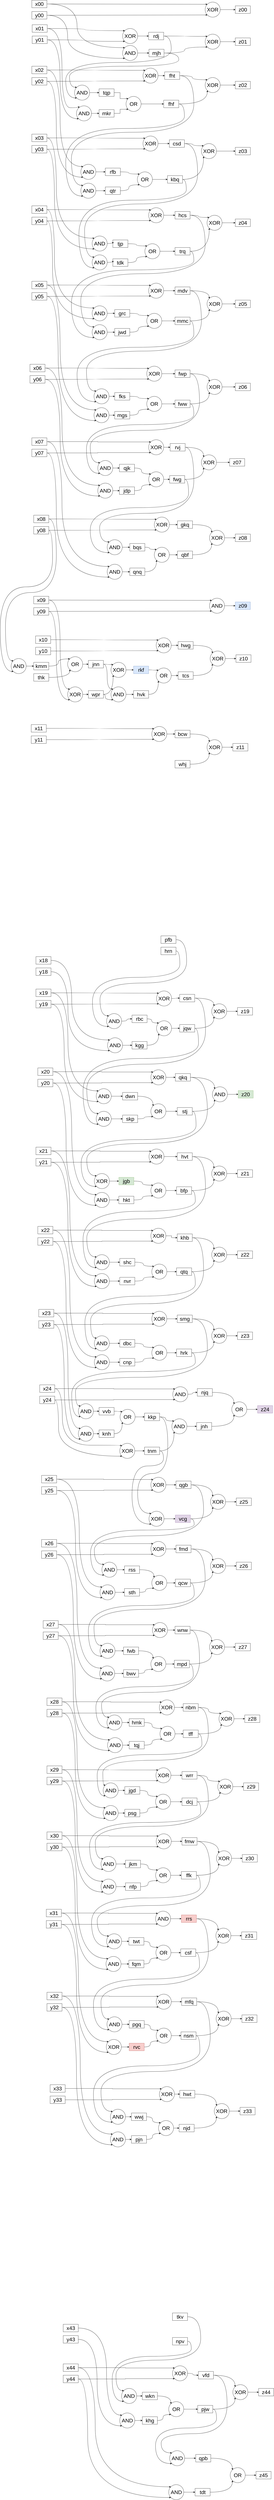 <mxfile version="25.0.3">
  <diagram id="Mnn8eJTARhKMynF9ug2p" name="Page-1">
    <mxGraphModel dx="2577" dy="897" grid="1" gridSize="10" guides="1" tooltips="1" connect="1" arrows="1" fold="1" page="1" pageScale="1" pageWidth="827" pageHeight="1169" math="0" shadow="0">
      <root>
        <mxCell id="0" />
        <mxCell id="1" parent="0" />
        <mxCell id="_k3vt7hVtgladqpZr2hU-1" value="z00" style="rounded=0;whiteSpace=wrap;html=1;fontSize=28;" parent="1" vertex="1">
          <mxGeometry x="720" y="40" width="80" height="40" as="geometry" />
        </mxCell>
        <mxCell id="_k3vt7hVtgladqpZr2hU-2" value="z01" style="rounded=0;whiteSpace=wrap;html=1;fontSize=28;" parent="1" vertex="1">
          <mxGeometry x="720" y="210" width="80" height="40" as="geometry" />
        </mxCell>
        <mxCell id="_k3vt7hVtgladqpZr2hU-3" value="z02" style="rounded=0;whiteSpace=wrap;html=1;fontSize=28;" parent="1" vertex="1">
          <mxGeometry x="720" y="440" width="80" height="40" as="geometry" />
        </mxCell>
        <mxCell id="_k3vt7hVtgladqpZr2hU-4" value="z03" style="rounded=0;whiteSpace=wrap;html=1;fontSize=28;" parent="1" vertex="1">
          <mxGeometry x="720" y="790" width="80" height="40" as="geometry" />
        </mxCell>
        <mxCell id="_k3vt7hVtgladqpZr2hU-15" value="z04" style="rounded=0;whiteSpace=wrap;html=1;fontSize=28;" parent="1" vertex="1">
          <mxGeometry x="720" y="1170" width="80" height="40" as="geometry" />
        </mxCell>
        <mxCell id="_k3vt7hVtgladqpZr2hU-35" value="z08" style="rounded=0;whiteSpace=wrap;html=1;fontSize=28;" parent="1" vertex="1">
          <mxGeometry x="720" y="2840" width="80" height="40" as="geometry" />
        </mxCell>
        <mxCell id="_k3vt7hVtgladqpZr2hU-54" style="edgeStyle=orthogonalEdgeStyle;rounded=0;orthogonalLoop=1;jettySize=auto;html=1;exitX=1;exitY=0.5;exitDx=0;exitDy=0;entryX=0;entryY=0.5;entryDx=0;entryDy=0;fontSize=28;" parent="1" source="_k3vt7hVtgladqpZr2hU-49" target="_k3vt7hVtgladqpZr2hU-1" edge="1">
          <mxGeometry relative="1" as="geometry" />
        </mxCell>
        <mxCell id="_k3vt7hVtgladqpZr2hU-49" value="XOR" style="ellipse;whiteSpace=wrap;html=1;aspect=fixed;fontSize=28;" parent="1" vertex="1">
          <mxGeometry x="560" y="20" width="80" height="80" as="geometry" />
        </mxCell>
        <mxCell id="_k3vt7hVtgladqpZr2hU-52" style="edgeStyle=orthogonalEdgeStyle;rounded=0;orthogonalLoop=1;jettySize=auto;html=1;exitX=1;exitY=0.5;exitDx=0;exitDy=0;entryX=0;entryY=0;entryDx=0;entryDy=0;fontSize=28;curved=1;" parent="1" source="_k3vt7hVtgladqpZr2hU-50" target="_k3vt7hVtgladqpZr2hU-49" edge="1">
          <mxGeometry relative="1" as="geometry" />
        </mxCell>
        <mxCell id="_k3vt7hVtgladqpZr2hU-71" style="edgeStyle=orthogonalEdgeStyle;curved=1;rounded=0;orthogonalLoop=1;jettySize=auto;html=1;exitX=1;exitY=0.5;exitDx=0;exitDy=0;entryX=0;entryY=0;entryDx=0;entryDy=0;fontSize=28;" parent="1" source="_k3vt7hVtgladqpZr2hU-50" target="_k3vt7hVtgladqpZr2hU-67" edge="1">
          <mxGeometry relative="1" as="geometry">
            <Array as="points">
              <mxPoint x="-120" y="30" />
              <mxPoint x="-120" y="262" />
            </Array>
          </mxGeometry>
        </mxCell>
        <mxCell id="_k3vt7hVtgladqpZr2hU-50" value="x00" style="rounded=0;whiteSpace=wrap;html=1;fontSize=28;" parent="1" vertex="1">
          <mxGeometry x="-360" y="10" width="80" height="40" as="geometry" />
        </mxCell>
        <mxCell id="_k3vt7hVtgladqpZr2hU-53" style="edgeStyle=orthogonalEdgeStyle;rounded=0;orthogonalLoop=1;jettySize=auto;html=1;exitX=1;exitY=0.5;exitDx=0;exitDy=0;entryX=0;entryY=1;entryDx=0;entryDy=0;fontSize=28;curved=1;" parent="1" source="_k3vt7hVtgladqpZr2hU-51" target="_k3vt7hVtgladqpZr2hU-49" edge="1">
          <mxGeometry relative="1" as="geometry" />
        </mxCell>
        <mxCell id="_k3vt7hVtgladqpZr2hU-72" style="edgeStyle=orthogonalEdgeStyle;curved=1;rounded=0;orthogonalLoop=1;jettySize=auto;html=1;exitX=1;exitY=0.5;exitDx=0;exitDy=0;entryX=0;entryY=1;entryDx=0;entryDy=0;fontSize=28;" parent="1" source="_k3vt7hVtgladqpZr2hU-51" target="_k3vt7hVtgladqpZr2hU-67" edge="1">
          <mxGeometry relative="1" as="geometry">
            <Array as="points">
              <mxPoint x="-170" y="90" />
              <mxPoint x="-170" y="318" />
            </Array>
          </mxGeometry>
        </mxCell>
        <mxCell id="_k3vt7hVtgladqpZr2hU-51" value="y00" style="rounded=0;whiteSpace=wrap;html=1;fontSize=28;" parent="1" vertex="1">
          <mxGeometry x="-360" y="70" width="80" height="40" as="geometry" />
        </mxCell>
        <mxCell id="_k3vt7hVtgladqpZr2hU-60" style="edgeStyle=orthogonalEdgeStyle;rounded=0;orthogonalLoop=1;jettySize=auto;html=1;exitX=1;exitY=0.5;exitDx=0;exitDy=0;entryX=0;entryY=0.5;entryDx=0;entryDy=0;fontSize=28;" parent="1" source="_k3vt7hVtgladqpZr2hU-55" target="_k3vt7hVtgladqpZr2hU-2" edge="1">
          <mxGeometry relative="1" as="geometry" />
        </mxCell>
        <mxCell id="_k3vt7hVtgladqpZr2hU-55" value="XOR" style="ellipse;whiteSpace=wrap;html=1;aspect=fixed;fontSize=28;" parent="1" vertex="1">
          <mxGeometry x="560" y="190" width="80" height="80" as="geometry" />
        </mxCell>
        <mxCell id="_k3vt7hVtgladqpZr2hU-99" style="edgeStyle=orthogonalEdgeStyle;curved=1;rounded=0;orthogonalLoop=1;jettySize=auto;html=1;exitX=1;exitY=0.5;exitDx=0;exitDy=0;entryX=0;entryY=1;entryDx=0;entryDy=0;fontSize=28;" parent="1" source="_k3vt7hVtgladqpZr2hU-57" target="_k3vt7hVtgladqpZr2hU-95" edge="1">
          <mxGeometry relative="1" as="geometry">
            <Array as="points">
              <mxPoint x="380" y="200" />
              <mxPoint x="380" y="340" />
              <mxPoint x="-180" y="340" />
              <mxPoint x="-180" y="528" />
            </Array>
          </mxGeometry>
        </mxCell>
        <mxCell id="UVG8lu265C4Ny5rJcxrN-663" style="edgeStyle=orthogonalEdgeStyle;rounded=0;orthogonalLoop=1;jettySize=auto;html=1;exitX=1;exitY=0.5;exitDx=0;exitDy=0;entryX=0;entryY=0;entryDx=0;entryDy=0;curved=1;" edge="1" parent="1" source="_k3vt7hVtgladqpZr2hU-57" target="_k3vt7hVtgladqpZr2hU-55">
          <mxGeometry relative="1" as="geometry" />
        </mxCell>
        <mxCell id="_k3vt7hVtgladqpZr2hU-57" value="rdj" style="rounded=0;whiteSpace=wrap;html=1;fontSize=28;" parent="1" vertex="1">
          <mxGeometry x="260" y="180" width="80" height="40" as="geometry" />
        </mxCell>
        <mxCell id="_k3vt7hVtgladqpZr2hU-102" style="edgeStyle=orthogonalEdgeStyle;curved=1;rounded=0;orthogonalLoop=1;jettySize=auto;html=1;exitX=1;exitY=0.5;exitDx=0;exitDy=0;entryX=0;entryY=0;entryDx=0;entryDy=0;fontSize=28;" parent="1" source="_k3vt7hVtgladqpZr2hU-59" target="_k3vt7hVtgladqpZr2hU-95" edge="1">
          <mxGeometry relative="1" as="geometry">
            <Array as="points">
              <mxPoint x="420" y="290" />
              <mxPoint x="420" y="360" />
              <mxPoint x="-160" y="360" />
              <mxPoint x="-160" y="472" />
            </Array>
          </mxGeometry>
        </mxCell>
        <mxCell id="UVG8lu265C4Ny5rJcxrN-664" style="edgeStyle=orthogonalEdgeStyle;rounded=0;orthogonalLoop=1;jettySize=auto;html=1;exitX=1;exitY=0.5;exitDx=0;exitDy=0;entryX=0;entryY=1;entryDx=0;entryDy=0;curved=1;" edge="1" parent="1" source="_k3vt7hVtgladqpZr2hU-59" target="_k3vt7hVtgladqpZr2hU-55">
          <mxGeometry relative="1" as="geometry" />
        </mxCell>
        <mxCell id="_k3vt7hVtgladqpZr2hU-59" value="mjh" style="rounded=0;whiteSpace=wrap;html=1;fontSize=28;" parent="1" vertex="1">
          <mxGeometry x="261.75" y="270" width="80" height="40" as="geometry" />
        </mxCell>
        <mxCell id="_k3vt7hVtgladqpZr2hU-66" style="edgeStyle=orthogonalEdgeStyle;rounded=0;orthogonalLoop=1;jettySize=auto;html=1;exitX=1;exitY=0.5;exitDx=0;exitDy=0;entryX=0;entryY=0.5;entryDx=0;entryDy=0;fontSize=28;" parent="1" source="_k3vt7hVtgladqpZr2hU-61" target="_k3vt7hVtgladqpZr2hU-57" edge="1">
          <mxGeometry relative="1" as="geometry" />
        </mxCell>
        <mxCell id="_k3vt7hVtgladqpZr2hU-61" value="XOR" style="ellipse;whiteSpace=wrap;html=1;aspect=fixed;fontSize=28;" parent="1" vertex="1">
          <mxGeometry x="121.75" y="160" width="80" height="80" as="geometry" />
        </mxCell>
        <mxCell id="_k3vt7hVtgladqpZr2hU-62" style="edgeStyle=orthogonalEdgeStyle;rounded=0;orthogonalLoop=1;jettySize=auto;html=1;exitX=1;exitY=0.5;exitDx=0;exitDy=0;entryX=0;entryY=0;entryDx=0;entryDy=0;fontSize=28;curved=1;" parent="1" source="_k3vt7hVtgladqpZr2hU-63" target="_k3vt7hVtgladqpZr2hU-61" edge="1">
          <mxGeometry relative="1" as="geometry" />
        </mxCell>
        <mxCell id="_k3vt7hVtgladqpZr2hU-93" style="edgeStyle=orthogonalEdgeStyle;curved=1;rounded=0;orthogonalLoop=1;jettySize=auto;html=1;exitX=1;exitY=0.5;exitDx=0;exitDy=0;entryX=0;entryY=0;entryDx=0;entryDy=0;fontSize=28;" parent="1" source="_k3vt7hVtgladqpZr2hU-63" target="_k3vt7hVtgladqpZr2hU-91" edge="1">
          <mxGeometry relative="1" as="geometry">
            <Array as="points">
              <mxPoint x="-200" y="160" />
              <mxPoint x="-200" y="580" />
              <mxPoint x="-111" y="580" />
            </Array>
          </mxGeometry>
        </mxCell>
        <mxCell id="_k3vt7hVtgladqpZr2hU-63" value="x01" style="rounded=0;whiteSpace=wrap;html=1;fontSize=28;" parent="1" vertex="1">
          <mxGeometry x="-358.25" y="140" width="80" height="40" as="geometry" />
        </mxCell>
        <mxCell id="_k3vt7hVtgladqpZr2hU-64" style="edgeStyle=orthogonalEdgeStyle;rounded=0;orthogonalLoop=1;jettySize=auto;html=1;exitX=1;exitY=0.5;exitDx=0;exitDy=0;entryX=0;entryY=1;entryDx=0;entryDy=0;fontSize=28;curved=1;" parent="1" source="_k3vt7hVtgladqpZr2hU-65" target="_k3vt7hVtgladqpZr2hU-61" edge="1">
          <mxGeometry relative="1" as="geometry" />
        </mxCell>
        <mxCell id="_k3vt7hVtgladqpZr2hU-94" style="edgeStyle=orthogonalEdgeStyle;curved=1;rounded=0;orthogonalLoop=1;jettySize=auto;html=1;exitX=1;exitY=0.5;exitDx=0;exitDy=0;entryX=0;entryY=1;entryDx=0;entryDy=0;fontSize=28;" parent="1" source="_k3vt7hVtgladqpZr2hU-65" target="_k3vt7hVtgladqpZr2hU-91" edge="1">
          <mxGeometry relative="1" as="geometry">
            <Array as="points">
              <mxPoint x="-210" y="220" />
              <mxPoint x="-210" y="638" />
            </Array>
          </mxGeometry>
        </mxCell>
        <mxCell id="_k3vt7hVtgladqpZr2hU-65" value="y01" style="rounded=0;whiteSpace=wrap;html=1;fontSize=28;" parent="1" vertex="1">
          <mxGeometry x="-358.25" y="200" width="80" height="40" as="geometry" />
        </mxCell>
        <mxCell id="_k3vt7hVtgladqpZr2hU-68" style="edgeStyle=orthogonalEdgeStyle;rounded=0;orthogonalLoop=1;jettySize=auto;html=1;exitX=1;exitY=0.5;exitDx=0;exitDy=0;entryX=0;entryY=0.5;entryDx=0;entryDy=0;fontSize=28;" parent="1" source="_k3vt7hVtgladqpZr2hU-67" target="_k3vt7hVtgladqpZr2hU-59" edge="1">
          <mxGeometry relative="1" as="geometry" />
        </mxCell>
        <mxCell id="_k3vt7hVtgladqpZr2hU-67" value="AND" style="ellipse;whiteSpace=wrap;html=1;aspect=fixed;fontSize=28;" parent="1" vertex="1">
          <mxGeometry x="121.75" y="250" width="80" height="80" as="geometry" />
        </mxCell>
        <mxCell id="_k3vt7hVtgladqpZr2hU-78" style="edgeStyle=orthogonalEdgeStyle;curved=1;rounded=0;orthogonalLoop=1;jettySize=auto;html=1;exitX=1;exitY=0.5;exitDx=0;exitDy=0;entryX=0;entryY=0.5;entryDx=0;entryDy=0;fontSize=28;" parent="1" source="_k3vt7hVtgladqpZr2hU-73" target="_k3vt7hVtgladqpZr2hU-3" edge="1">
          <mxGeometry relative="1" as="geometry" />
        </mxCell>
        <mxCell id="_k3vt7hVtgladqpZr2hU-73" value="XOR" style="ellipse;whiteSpace=wrap;html=1;aspect=fixed;fontSize=28;" parent="1" vertex="1">
          <mxGeometry x="560" y="420" width="80" height="80" as="geometry" />
        </mxCell>
        <mxCell id="_k3vt7hVtgladqpZr2hU-74" style="edgeStyle=orthogonalEdgeStyle;rounded=0;orthogonalLoop=1;jettySize=auto;html=1;exitX=1;exitY=0.5;exitDx=0;exitDy=0;entryX=0;entryY=0;entryDx=0;entryDy=0;fontSize=28;curved=1;" parent="1" source="_k3vt7hVtgladqpZr2hU-75" target="_k3vt7hVtgladqpZr2hU-73" edge="1">
          <mxGeometry relative="1" as="geometry" />
        </mxCell>
        <mxCell id="_k3vt7hVtgladqpZr2hU-129" style="edgeStyle=orthogonalEdgeStyle;curved=1;rounded=0;orthogonalLoop=1;jettySize=auto;html=1;exitX=1;exitY=0.5;exitDx=0;exitDy=0;entryX=0;entryY=0;entryDx=0;entryDy=0;fontSize=28;" parent="1" source="_k3vt7hVtgladqpZr2hU-75" target="_k3vt7hVtgladqpZr2hU-127" edge="1">
          <mxGeometry relative="1" as="geometry">
            <Array as="points">
              <mxPoint x="500" y="410" />
              <mxPoint x="500" y="710" />
              <mxPoint x="-150" y="710" />
              <mxPoint x="-150" y="992" />
            </Array>
          </mxGeometry>
        </mxCell>
        <mxCell id="_k3vt7hVtgladqpZr2hU-75" value="fht" style="rounded=0;whiteSpace=wrap;html=1;fontSize=28;" parent="1" vertex="1">
          <mxGeometry x="345" y="390" width="80" height="40" as="geometry" />
        </mxCell>
        <mxCell id="_k3vt7hVtgladqpZr2hU-76" style="edgeStyle=orthogonalEdgeStyle;rounded=0;orthogonalLoop=1;jettySize=auto;html=1;exitX=1;exitY=0.5;exitDx=0;exitDy=0;entryX=0;entryY=1;entryDx=0;entryDy=0;fontSize=28;curved=1;" parent="1" source="_k3vt7hVtgladqpZr2hU-77" target="_k3vt7hVtgladqpZr2hU-73" edge="1">
          <mxGeometry relative="1" as="geometry" />
        </mxCell>
        <mxCell id="_k3vt7hVtgladqpZr2hU-130" style="edgeStyle=orthogonalEdgeStyle;curved=1;rounded=0;orthogonalLoop=1;jettySize=auto;html=1;exitX=1;exitY=0.5;exitDx=0;exitDy=0;entryX=0;entryY=1;entryDx=0;entryDy=0;fontSize=28;" parent="1" source="_k3vt7hVtgladqpZr2hU-77" target="_k3vt7hVtgladqpZr2hU-127" edge="1">
          <mxGeometry relative="1" as="geometry">
            <Array as="points">
              <mxPoint x="450" y="560" />
              <mxPoint x="450" y="690" />
              <mxPoint x="-180" y="690" />
              <mxPoint x="-180" y="1048" />
            </Array>
          </mxGeometry>
        </mxCell>
        <mxCell id="_k3vt7hVtgladqpZr2hU-77" value="fhf" style="rounded=0;whiteSpace=wrap;html=1;fontSize=28;" parent="1" vertex="1">
          <mxGeometry x="340" y="540" width="80" height="40" as="geometry" />
        </mxCell>
        <mxCell id="_k3vt7hVtgladqpZr2hU-84" style="edgeStyle=orthogonalEdgeStyle;curved=1;rounded=0;orthogonalLoop=1;jettySize=auto;html=1;exitX=1;exitY=0.5;exitDx=0;exitDy=0;entryX=0;entryY=0.5;entryDx=0;entryDy=0;fontSize=28;" parent="1" source="_k3vt7hVtgladqpZr2hU-79" target="_k3vt7hVtgladqpZr2hU-75" edge="1">
          <mxGeometry relative="1" as="geometry" />
        </mxCell>
        <mxCell id="_k3vt7hVtgladqpZr2hU-79" value="XOR" style="ellipse;whiteSpace=wrap;html=1;aspect=fixed;fontSize=28;" parent="1" vertex="1">
          <mxGeometry x="230" y="370" width="80" height="80" as="geometry" />
        </mxCell>
        <mxCell id="_k3vt7hVtgladqpZr2hU-80" style="edgeStyle=orthogonalEdgeStyle;rounded=0;orthogonalLoop=1;jettySize=auto;html=1;exitX=1;exitY=0.5;exitDx=0;exitDy=0;entryX=0;entryY=0;entryDx=0;entryDy=0;fontSize=28;curved=1;" parent="1" source="_k3vt7hVtgladqpZr2hU-81" target="_k3vt7hVtgladqpZr2hU-79" edge="1">
          <mxGeometry relative="1" as="geometry" />
        </mxCell>
        <mxCell id="_k3vt7hVtgladqpZr2hU-125" style="edgeStyle=orthogonalEdgeStyle;curved=1;rounded=0;orthogonalLoop=1;jettySize=auto;html=1;exitX=1;exitY=0.5;exitDx=0;exitDy=0;entryX=0;entryY=0;entryDx=0;entryDy=0;fontSize=28;" parent="1" source="_k3vt7hVtgladqpZr2hU-81" target="_k3vt7hVtgladqpZr2hU-122" edge="1">
          <mxGeometry relative="1" as="geometry">
            <Array as="points">
              <mxPoint x="-210" y="380" />
              <mxPoint x="-210" y="892" />
            </Array>
          </mxGeometry>
        </mxCell>
        <mxCell id="_k3vt7hVtgladqpZr2hU-81" value="x02" style="rounded=0;whiteSpace=wrap;html=1;fontSize=28;" parent="1" vertex="1">
          <mxGeometry x="-360" y="360" width="80" height="40" as="geometry" />
        </mxCell>
        <mxCell id="_k3vt7hVtgladqpZr2hU-82" style="edgeStyle=orthogonalEdgeStyle;rounded=0;orthogonalLoop=1;jettySize=auto;html=1;exitX=1;exitY=0.5;exitDx=0;exitDy=0;entryX=0;entryY=1;entryDx=0;entryDy=0;fontSize=28;curved=1;" parent="1" source="_k3vt7hVtgladqpZr2hU-83" target="_k3vt7hVtgladqpZr2hU-79" edge="1">
          <mxGeometry relative="1" as="geometry" />
        </mxCell>
        <mxCell id="_k3vt7hVtgladqpZr2hU-126" style="edgeStyle=orthogonalEdgeStyle;curved=1;rounded=0;orthogonalLoop=1;jettySize=auto;html=1;exitX=1;exitY=0.5;exitDx=0;exitDy=0;entryX=0;entryY=1;entryDx=0;entryDy=0;fontSize=28;" parent="1" source="_k3vt7hVtgladqpZr2hU-83" target="_k3vt7hVtgladqpZr2hU-122" edge="1">
          <mxGeometry relative="1" as="geometry">
            <Array as="points">
              <mxPoint x="-230" y="440" />
              <mxPoint x="-230" y="948" />
            </Array>
          </mxGeometry>
        </mxCell>
        <mxCell id="_k3vt7hVtgladqpZr2hU-83" value="y02" style="rounded=0;whiteSpace=wrap;html=1;fontSize=28;" parent="1" vertex="1">
          <mxGeometry x="-360" y="420" width="80" height="40" as="geometry" />
        </mxCell>
        <mxCell id="_k3vt7hVtgladqpZr2hU-90" value="" style="edgeStyle=orthogonalEdgeStyle;curved=1;rounded=0;orthogonalLoop=1;jettySize=auto;html=1;fontSize=28;" parent="1" source="_k3vt7hVtgladqpZr2hU-85" target="_k3vt7hVtgladqpZr2hU-77" edge="1">
          <mxGeometry relative="1" as="geometry" />
        </mxCell>
        <mxCell id="_k3vt7hVtgladqpZr2hU-85" value="OR" style="ellipse;whiteSpace=wrap;html=1;aspect=fixed;fontSize=28;" parent="1" vertex="1">
          <mxGeometry x="140" y="520" width="80" height="80" as="geometry" />
        </mxCell>
        <mxCell id="UVG8lu265C4Ny5rJcxrN-660" style="edgeStyle=orthogonalEdgeStyle;rounded=0;orthogonalLoop=1;jettySize=auto;html=1;exitX=1;exitY=0.5;exitDx=0;exitDy=0;entryX=0;entryY=1;entryDx=0;entryDy=0;" edge="1" parent="1" source="_k3vt7hVtgladqpZr2hU-87" target="_k3vt7hVtgladqpZr2hU-85">
          <mxGeometry relative="1" as="geometry" />
        </mxCell>
        <mxCell id="_k3vt7hVtgladqpZr2hU-87" value="mkr" style="rounded=0;whiteSpace=wrap;html=1;fontSize=28;" parent="1" vertex="1">
          <mxGeometry x="-3.25" y="590" width="80" height="40" as="geometry" />
        </mxCell>
        <mxCell id="UVG8lu265C4Ny5rJcxrN-659" style="edgeStyle=orthogonalEdgeStyle;rounded=0;orthogonalLoop=1;jettySize=auto;html=1;exitX=1;exitY=0.5;exitDx=0;exitDy=0;entryX=0;entryY=0;entryDx=0;entryDy=0;" edge="1" parent="1" source="_k3vt7hVtgladqpZr2hU-89" target="_k3vt7hVtgladqpZr2hU-85">
          <mxGeometry relative="1" as="geometry" />
        </mxCell>
        <mxCell id="_k3vt7hVtgladqpZr2hU-89" value="tqp" style="rounded=0;whiteSpace=wrap;html=1;fontSize=28;" parent="1" vertex="1">
          <mxGeometry x="-3.25" y="480" width="80" height="40" as="geometry" />
        </mxCell>
        <mxCell id="_k3vt7hVtgladqpZr2hU-92" style="edgeStyle=orthogonalEdgeStyle;curved=1;rounded=0;orthogonalLoop=1;jettySize=auto;html=1;exitX=1;exitY=0.5;exitDx=0;exitDy=0;entryX=0;entryY=0.5;entryDx=0;entryDy=0;fontSize=28;" parent="1" source="_k3vt7hVtgladqpZr2hU-91" target="_k3vt7hVtgladqpZr2hU-87" edge="1">
          <mxGeometry relative="1" as="geometry" />
        </mxCell>
        <mxCell id="_k3vt7hVtgladqpZr2hU-91" value="AND" style="ellipse;whiteSpace=wrap;html=1;aspect=fixed;fontSize=28;" parent="1" vertex="1">
          <mxGeometry x="-123.25" y="570" width="80" height="80" as="geometry" />
        </mxCell>
        <mxCell id="_k3vt7hVtgladqpZr2hU-96" style="edgeStyle=orthogonalEdgeStyle;curved=1;rounded=0;orthogonalLoop=1;jettySize=auto;html=1;exitX=1;exitY=0.5;exitDx=0;exitDy=0;fontSize=28;" parent="1" source="_k3vt7hVtgladqpZr2hU-95" target="_k3vt7hVtgladqpZr2hU-89" edge="1">
          <mxGeometry relative="1" as="geometry" />
        </mxCell>
        <mxCell id="_k3vt7hVtgladqpZr2hU-95" value="AND" style="ellipse;whiteSpace=wrap;html=1;aspect=fixed;fontSize=28;" parent="1" vertex="1">
          <mxGeometry x="-133.25" y="460" width="80" height="80" as="geometry" />
        </mxCell>
        <mxCell id="_k3vt7hVtgladqpZr2hU-108" style="edgeStyle=orthogonalEdgeStyle;curved=1;rounded=0;orthogonalLoop=1;jettySize=auto;html=1;exitX=1;exitY=0.5;exitDx=0;exitDy=0;entryX=0;entryY=0.5;entryDx=0;entryDy=0;fontSize=28;" parent="1" source="_k3vt7hVtgladqpZr2hU-103" target="_k3vt7hVtgladqpZr2hU-4" edge="1">
          <mxGeometry relative="1" as="geometry" />
        </mxCell>
        <mxCell id="_k3vt7hVtgladqpZr2hU-103" value="XOR" style="ellipse;whiteSpace=wrap;html=1;aspect=fixed;fontSize=28;" parent="1" vertex="1">
          <mxGeometry x="540" y="770" width="80" height="80" as="geometry" />
        </mxCell>
        <mxCell id="_k3vt7hVtgladqpZr2hU-104" style="edgeStyle=orthogonalEdgeStyle;rounded=0;orthogonalLoop=1;jettySize=auto;html=1;exitX=1;exitY=0.5;exitDx=0;exitDy=0;entryX=0;entryY=0;entryDx=0;entryDy=0;fontSize=28;curved=1;" parent="1" source="_k3vt7hVtgladqpZr2hU-105" target="_k3vt7hVtgladqpZr2hU-103" edge="1">
          <mxGeometry relative="1" as="geometry" />
        </mxCell>
        <mxCell id="_k3vt7hVtgladqpZr2hU-161" style="edgeStyle=orthogonalEdgeStyle;curved=1;rounded=0;orthogonalLoop=1;jettySize=auto;html=1;exitX=1;exitY=0.5;exitDx=0;exitDy=0;entryX=0;entryY=0;entryDx=0;entryDy=0;fontSize=28;" parent="1" source="_k3vt7hVtgladqpZr2hU-105" target="_k3vt7hVtgladqpZr2hU-155" edge="1">
          <mxGeometry relative="1" as="geometry">
            <Array as="points">
              <mxPoint x="520" y="770" />
              <mxPoint x="520" y="1090" />
              <mxPoint x="-80" y="1090" />
              <mxPoint x="-80" y="1372" />
            </Array>
          </mxGeometry>
        </mxCell>
        <mxCell id="_k3vt7hVtgladqpZr2hU-105" value="csd" style="rounded=0;whiteSpace=wrap;html=1;fontSize=28;" parent="1" vertex="1">
          <mxGeometry x="370" y="750" width="80" height="40" as="geometry" />
        </mxCell>
        <mxCell id="_k3vt7hVtgladqpZr2hU-106" style="edgeStyle=orthogonalEdgeStyle;rounded=0;orthogonalLoop=1;jettySize=auto;html=1;exitX=1;exitY=0.5;exitDx=0;exitDy=0;entryX=0;entryY=1;entryDx=0;entryDy=0;fontSize=28;curved=1;" parent="1" source="_k3vt7hVtgladqpZr2hU-107" target="_k3vt7hVtgladqpZr2hU-103" edge="1">
          <mxGeometry relative="1" as="geometry" />
        </mxCell>
        <mxCell id="_k3vt7hVtgladqpZr2hU-160" style="edgeStyle=orthogonalEdgeStyle;curved=1;rounded=0;orthogonalLoop=1;jettySize=auto;html=1;exitX=1;exitY=0.5;exitDx=0;exitDy=0;entryX=0;entryY=1;entryDx=0;entryDy=0;fontSize=28;" parent="1" source="_k3vt7hVtgladqpZr2hU-107" target="_k3vt7hVtgladqpZr2hU-155" edge="1">
          <mxGeometry relative="1" as="geometry">
            <Array as="points">
              <mxPoint x="460" y="960" />
              <mxPoint x="460" y="1070" />
              <mxPoint x="-110" y="1070" />
              <mxPoint x="-110" y="1428" />
            </Array>
          </mxGeometry>
        </mxCell>
        <mxCell id="_k3vt7hVtgladqpZr2hU-107" value="kbq" style="rounded=0;whiteSpace=wrap;html=1;fontSize=28;" parent="1" vertex="1">
          <mxGeometry x="360" y="940" width="80" height="40" as="geometry" />
        </mxCell>
        <mxCell id="_k3vt7hVtgladqpZr2hU-114" style="edgeStyle=orthogonalEdgeStyle;curved=1;rounded=0;orthogonalLoop=1;jettySize=auto;html=1;exitX=1;exitY=0.5;exitDx=0;exitDy=0;entryX=0;entryY=0.5;entryDx=0;entryDy=0;fontSize=28;" parent="1" source="_k3vt7hVtgladqpZr2hU-109" target="_k3vt7hVtgladqpZr2hU-105" edge="1">
          <mxGeometry relative="1" as="geometry" />
        </mxCell>
        <mxCell id="_k3vt7hVtgladqpZr2hU-109" value="XOR" style="ellipse;whiteSpace=wrap;html=1;aspect=fixed;fontSize=28;" parent="1" vertex="1">
          <mxGeometry x="230" y="730" width="80" height="80" as="geometry" />
        </mxCell>
        <mxCell id="_k3vt7hVtgladqpZr2hU-110" style="edgeStyle=orthogonalEdgeStyle;rounded=0;orthogonalLoop=1;jettySize=auto;html=1;exitX=1;exitY=0.5;exitDx=0;exitDy=0;entryX=0;entryY=0;entryDx=0;entryDy=0;fontSize=28;curved=1;" parent="1" source="_k3vt7hVtgladqpZr2hU-111" target="_k3vt7hVtgladqpZr2hU-109" edge="1">
          <mxGeometry relative="1" as="geometry" />
        </mxCell>
        <mxCell id="_k3vt7hVtgladqpZr2hU-157" style="edgeStyle=orthogonalEdgeStyle;curved=1;rounded=0;orthogonalLoop=1;jettySize=auto;html=1;exitX=1;exitY=0.5;exitDx=0;exitDy=0;entryX=0;entryY=0;entryDx=0;entryDy=0;fontSize=28;" parent="1" source="_k3vt7hVtgladqpZr2hU-111" target="_k3vt7hVtgladqpZr2hU-154" edge="1">
          <mxGeometry relative="1" as="geometry">
            <Array as="points">
              <mxPoint x="-230" y="740" />
              <mxPoint x="-230" y="1272" />
            </Array>
          </mxGeometry>
        </mxCell>
        <mxCell id="_k3vt7hVtgladqpZr2hU-111" value="x03" style="rounded=0;whiteSpace=wrap;html=1;fontSize=28;" parent="1" vertex="1">
          <mxGeometry x="-360" y="720" width="80" height="40" as="geometry" />
        </mxCell>
        <mxCell id="_k3vt7hVtgladqpZr2hU-112" style="edgeStyle=orthogonalEdgeStyle;rounded=0;orthogonalLoop=1;jettySize=auto;html=1;exitX=1;exitY=0.5;exitDx=0;exitDy=0;entryX=0;entryY=1;entryDx=0;entryDy=0;fontSize=28;curved=1;" parent="1" source="_k3vt7hVtgladqpZr2hU-113" target="_k3vt7hVtgladqpZr2hU-109" edge="1">
          <mxGeometry relative="1" as="geometry" />
        </mxCell>
        <mxCell id="_k3vt7hVtgladqpZr2hU-158" style="edgeStyle=orthogonalEdgeStyle;curved=1;rounded=0;orthogonalLoop=1;jettySize=auto;html=1;exitX=1;exitY=0.5;exitDx=0;exitDy=0;entryX=0;entryY=1;entryDx=0;entryDy=0;fontSize=28;" parent="1" source="_k3vt7hVtgladqpZr2hU-113" target="_k3vt7hVtgladqpZr2hU-154" edge="1">
          <mxGeometry relative="1" as="geometry">
            <Array as="points">
              <mxPoint x="-240" y="800" />
              <mxPoint x="-240" y="1328" />
            </Array>
          </mxGeometry>
        </mxCell>
        <mxCell id="_k3vt7hVtgladqpZr2hU-113" value="y03" style="rounded=0;whiteSpace=wrap;html=1;fontSize=28;" parent="1" vertex="1">
          <mxGeometry x="-360" y="780" width="80" height="40" as="geometry" />
        </mxCell>
        <mxCell id="_k3vt7hVtgladqpZr2hU-121" style="edgeStyle=orthogonalEdgeStyle;curved=1;rounded=0;orthogonalLoop=1;jettySize=auto;html=1;exitX=1;exitY=0.5;exitDx=0;exitDy=0;entryX=0;entryY=0.5;entryDx=0;entryDy=0;fontSize=28;" parent="1" source="_k3vt7hVtgladqpZr2hU-115" target="_k3vt7hVtgladqpZr2hU-107" edge="1">
          <mxGeometry relative="1" as="geometry" />
        </mxCell>
        <mxCell id="_k3vt7hVtgladqpZr2hU-115" value="OR" style="ellipse;whiteSpace=wrap;html=1;aspect=fixed;fontSize=28;" parent="1" vertex="1">
          <mxGeometry x="200" y="920" width="80" height="80" as="geometry" />
        </mxCell>
        <mxCell id="_k3vt7hVtgladqpZr2hU-116" style="edgeStyle=orthogonalEdgeStyle;rounded=0;orthogonalLoop=1;jettySize=auto;html=1;exitX=1;exitY=0.5;exitDx=0;exitDy=0;entryX=0;entryY=0;entryDx=0;entryDy=0;fontSize=28;curved=1;" parent="1" source="_k3vt7hVtgladqpZr2hU-117" target="_k3vt7hVtgladqpZr2hU-115" edge="1">
          <mxGeometry relative="1" as="geometry" />
        </mxCell>
        <mxCell id="_k3vt7hVtgladqpZr2hU-117" value="rfb" style="rounded=0;whiteSpace=wrap;html=1;fontSize=28;" parent="1" vertex="1">
          <mxGeometry x="30" y="900" width="80" height="40" as="geometry" />
        </mxCell>
        <mxCell id="_k3vt7hVtgladqpZr2hU-118" style="edgeStyle=orthogonalEdgeStyle;rounded=0;orthogonalLoop=1;jettySize=auto;html=1;exitX=1;exitY=0.5;exitDx=0;exitDy=0;entryX=0;entryY=1;entryDx=0;entryDy=0;fontSize=28;curved=1;" parent="1" source="_k3vt7hVtgladqpZr2hU-119" target="_k3vt7hVtgladqpZr2hU-115" edge="1">
          <mxGeometry relative="1" as="geometry" />
        </mxCell>
        <mxCell id="_k3vt7hVtgladqpZr2hU-119" value="qtr" style="rounded=0;whiteSpace=wrap;html=1;fontSize=28;" parent="1" vertex="1">
          <mxGeometry x="30" y="1000" width="80" height="40" as="geometry" />
        </mxCell>
        <mxCell id="_k3vt7hVtgladqpZr2hU-124" style="edgeStyle=orthogonalEdgeStyle;curved=1;rounded=0;orthogonalLoop=1;jettySize=auto;html=1;exitX=1;exitY=0.5;exitDx=0;exitDy=0;entryX=0;entryY=0.5;entryDx=0;entryDy=0;fontSize=28;" parent="1" source="_k3vt7hVtgladqpZr2hU-122" target="_k3vt7hVtgladqpZr2hU-117" edge="1">
          <mxGeometry relative="1" as="geometry" />
        </mxCell>
        <mxCell id="_k3vt7hVtgladqpZr2hU-122" value="AND" style="ellipse;whiteSpace=wrap;html=1;aspect=fixed;fontSize=28;" parent="1" vertex="1">
          <mxGeometry x="-100" y="880" width="80" height="80" as="geometry" />
        </mxCell>
        <mxCell id="_k3vt7hVtgladqpZr2hU-128" style="edgeStyle=orthogonalEdgeStyle;curved=1;rounded=0;orthogonalLoop=1;jettySize=auto;html=1;exitX=1;exitY=0.5;exitDx=0;exitDy=0;fontSize=28;" parent="1" source="_k3vt7hVtgladqpZr2hU-127" target="_k3vt7hVtgladqpZr2hU-119" edge="1">
          <mxGeometry relative="1" as="geometry" />
        </mxCell>
        <mxCell id="_k3vt7hVtgladqpZr2hU-127" value="AND" style="ellipse;whiteSpace=wrap;html=1;aspect=fixed;fontSize=28;" parent="1" vertex="1">
          <mxGeometry x="-100" y="980" width="80" height="80" as="geometry" />
        </mxCell>
        <mxCell id="_k3vt7hVtgladqpZr2hU-137" style="edgeStyle=orthogonalEdgeStyle;curved=1;rounded=0;orthogonalLoop=1;jettySize=auto;html=1;exitX=1;exitY=0.5;exitDx=0;exitDy=0;entryX=0;entryY=0.5;entryDx=0;entryDy=0;fontSize=28;" parent="1" source="_k3vt7hVtgladqpZr2hU-132" target="_k3vt7hVtgladqpZr2hU-15" edge="1">
          <mxGeometry relative="1" as="geometry" />
        </mxCell>
        <mxCell id="_k3vt7hVtgladqpZr2hU-132" value="XOR" style="ellipse;whiteSpace=wrap;html=1;aspect=fixed;fontSize=28;" parent="1" vertex="1">
          <mxGeometry x="570" y="1150" width="80" height="80" as="geometry" />
        </mxCell>
        <mxCell id="_k3vt7hVtgladqpZr2hU-133" style="edgeStyle=orthogonalEdgeStyle;rounded=0;orthogonalLoop=1;jettySize=auto;html=1;exitX=1;exitY=0.5;exitDx=0;exitDy=0;entryX=0;entryY=0;entryDx=0;entryDy=0;fontSize=28;curved=1;" parent="1" source="_k3vt7hVtgladqpZr2hU-134" target="_k3vt7hVtgladqpZr2hU-132" edge="1">
          <mxGeometry relative="1" as="geometry" />
        </mxCell>
        <mxCell id="_k3vt7hVtgladqpZr2hU-182" style="edgeStyle=orthogonalEdgeStyle;curved=1;rounded=0;orthogonalLoop=1;jettySize=auto;html=1;exitX=1;exitY=0.5;exitDx=0;exitDy=0;entryX=0;entryY=0;entryDx=0;entryDy=0;fontSize=28;" parent="1" source="_k3vt7hVtgladqpZr2hU-134" target="_k3vt7hVtgladqpZr2hU-179" edge="1">
          <mxGeometry relative="1" as="geometry">
            <Array as="points">
              <mxPoint x="560" y="1150" />
              <mxPoint x="560" y="1460" />
              <mxPoint x="-100" y="1460" />
              <mxPoint x="-100" y="1742" />
            </Array>
          </mxGeometry>
        </mxCell>
        <mxCell id="_k3vt7hVtgladqpZr2hU-134" value="hcs" style="rounded=0;whiteSpace=wrap;html=1;fontSize=28;" parent="1" vertex="1">
          <mxGeometry x="400" y="1130" width="80" height="40" as="geometry" />
        </mxCell>
        <mxCell id="_k3vt7hVtgladqpZr2hU-135" style="edgeStyle=orthogonalEdgeStyle;rounded=0;orthogonalLoop=1;jettySize=auto;html=1;exitX=1;exitY=0.5;exitDx=0;exitDy=0;entryX=0;entryY=1;entryDx=0;entryDy=0;fontSize=28;curved=1;" parent="1" source="_k3vt7hVtgladqpZr2hU-136" target="_k3vt7hVtgladqpZr2hU-132" edge="1">
          <mxGeometry relative="1" as="geometry" />
        </mxCell>
        <mxCell id="_k3vt7hVtgladqpZr2hU-181" style="edgeStyle=orthogonalEdgeStyle;curved=1;rounded=0;orthogonalLoop=1;jettySize=auto;html=1;exitX=1;exitY=0.5;exitDx=0;exitDy=0;entryX=0;entryY=1;entryDx=0;entryDy=0;fontSize=28;" parent="1" source="_k3vt7hVtgladqpZr2hU-136" target="_k3vt7hVtgladqpZr2hU-179" edge="1">
          <mxGeometry relative="1" as="geometry">
            <Array as="points">
              <mxPoint x="500" y="1341" />
              <mxPoint x="500" y="1440" />
              <mxPoint x="-150" y="1440" />
              <mxPoint x="-150" y="1798" />
            </Array>
          </mxGeometry>
        </mxCell>
        <mxCell id="_k3vt7hVtgladqpZr2hU-136" value="trq" style="rounded=0;whiteSpace=wrap;html=1;fontSize=28;" parent="1" vertex="1">
          <mxGeometry x="400" y="1321" width="80" height="40" as="geometry" />
        </mxCell>
        <mxCell id="_k3vt7hVtgladqpZr2hU-143" style="edgeStyle=orthogonalEdgeStyle;curved=1;rounded=0;orthogonalLoop=1;jettySize=auto;html=1;exitX=1;exitY=0.5;exitDx=0;exitDy=0;entryX=0;entryY=0.5;entryDx=0;entryDy=0;fontSize=28;" parent="1" source="_k3vt7hVtgladqpZr2hU-138" target="_k3vt7hVtgladqpZr2hU-134" edge="1">
          <mxGeometry relative="1" as="geometry" />
        </mxCell>
        <mxCell id="_k3vt7hVtgladqpZr2hU-138" value="XOR" style="ellipse;whiteSpace=wrap;html=1;aspect=fixed;fontSize=28;" parent="1" vertex="1">
          <mxGeometry x="260" y="1110" width="80" height="80" as="geometry" />
        </mxCell>
        <mxCell id="_k3vt7hVtgladqpZr2hU-139" style="edgeStyle=orthogonalEdgeStyle;rounded=0;orthogonalLoop=1;jettySize=auto;html=1;exitX=1;exitY=0.5;exitDx=0;exitDy=0;entryX=0;entryY=0;entryDx=0;entryDy=0;fontSize=28;curved=1;" parent="1" source="_k3vt7hVtgladqpZr2hU-140" target="_k3vt7hVtgladqpZr2hU-138" edge="1">
          <mxGeometry relative="1" as="geometry" />
        </mxCell>
        <mxCell id="_k3vt7hVtgladqpZr2hU-177" style="edgeStyle=orthogonalEdgeStyle;curved=1;rounded=0;orthogonalLoop=1;jettySize=auto;html=1;exitX=1;exitY=0.5;exitDx=0;exitDy=0;entryX=0;entryY=0;entryDx=0;entryDy=0;fontSize=28;" parent="1" source="_k3vt7hVtgladqpZr2hU-140" target="_k3vt7hVtgladqpZr2hU-175" edge="1">
          <mxGeometry relative="1" as="geometry">
            <Array as="points">
              <mxPoint x="-240" y="1120" />
              <mxPoint x="-240" y="1642" />
            </Array>
          </mxGeometry>
        </mxCell>
        <mxCell id="_k3vt7hVtgladqpZr2hU-140" value="x04" style="rounded=0;whiteSpace=wrap;html=1;fontSize=28;" parent="1" vertex="1">
          <mxGeometry x="-360" y="1100" width="80" height="40" as="geometry" />
        </mxCell>
        <mxCell id="_k3vt7hVtgladqpZr2hU-141" style="edgeStyle=orthogonalEdgeStyle;rounded=0;orthogonalLoop=1;jettySize=auto;html=1;exitX=1;exitY=0.5;exitDx=0;exitDy=0;entryX=0;entryY=1;entryDx=0;entryDy=0;fontSize=28;curved=1;" parent="1" source="_k3vt7hVtgladqpZr2hU-142" target="_k3vt7hVtgladqpZr2hU-138" edge="1">
          <mxGeometry relative="1" as="geometry" />
        </mxCell>
        <mxCell id="_k3vt7hVtgladqpZr2hU-178" style="edgeStyle=orthogonalEdgeStyle;curved=1;rounded=0;orthogonalLoop=1;jettySize=auto;html=1;exitX=1;exitY=0.5;exitDx=0;exitDy=0;entryX=0;entryY=1;entryDx=0;entryDy=0;fontSize=28;" parent="1" source="_k3vt7hVtgladqpZr2hU-142" target="_k3vt7hVtgladqpZr2hU-175" edge="1">
          <mxGeometry relative="1" as="geometry">
            <Array as="points">
              <mxPoint x="-250" y="1180" />
              <mxPoint x="-250" y="1698" />
            </Array>
          </mxGeometry>
        </mxCell>
        <mxCell id="_k3vt7hVtgladqpZr2hU-142" value="y04" style="rounded=0;whiteSpace=wrap;html=1;fontSize=28;" parent="1" vertex="1">
          <mxGeometry x="-360" y="1160" width="80" height="40" as="geometry" />
        </mxCell>
        <mxCell id="_k3vt7hVtgladqpZr2hU-149" style="edgeStyle=orthogonalEdgeStyle;curved=1;rounded=0;orthogonalLoop=1;jettySize=auto;html=1;exitX=1;exitY=0.5;exitDx=0;exitDy=0;entryX=0;entryY=0.5;entryDx=0;entryDy=0;fontSize=28;" parent="1" source="_k3vt7hVtgladqpZr2hU-144" target="_k3vt7hVtgladqpZr2hU-136" edge="1">
          <mxGeometry relative="1" as="geometry" />
        </mxCell>
        <mxCell id="_k3vt7hVtgladqpZr2hU-144" value="OR" style="ellipse;whiteSpace=wrap;html=1;aspect=fixed;fontSize=28;" parent="1" vertex="1">
          <mxGeometry x="240" y="1301" width="80" height="80" as="geometry" />
        </mxCell>
        <mxCell id="_k3vt7hVtgladqpZr2hU-145" style="edgeStyle=orthogonalEdgeStyle;rounded=0;orthogonalLoop=1;jettySize=auto;html=1;exitX=1;exitY=0.5;exitDx=0;exitDy=0;entryX=0;entryY=0;entryDx=0;entryDy=0;fontSize=28;curved=1;" parent="1" source="_k3vt7hVtgladqpZr2hU-146" target="_k3vt7hVtgladqpZr2hU-144" edge="1">
          <mxGeometry relative="1" as="geometry" />
        </mxCell>
        <mxCell id="_k3vt7hVtgladqpZr2hU-146" value="tjp" style="rounded=0;whiteSpace=wrap;html=1;fontSize=28;" parent="1" vertex="1">
          <mxGeometry x="70" y="1281" width="80" height="40" as="geometry" />
        </mxCell>
        <mxCell id="_k3vt7hVtgladqpZr2hU-147" style="edgeStyle=orthogonalEdgeStyle;rounded=0;orthogonalLoop=1;jettySize=auto;html=1;exitX=1;exitY=0.5;exitDx=0;exitDy=0;entryX=0;entryY=1;entryDx=0;entryDy=0;fontSize=28;curved=1;" parent="1" source="_k3vt7hVtgladqpZr2hU-148" target="_k3vt7hVtgladqpZr2hU-144" edge="1">
          <mxGeometry relative="1" as="geometry" />
        </mxCell>
        <mxCell id="_k3vt7hVtgladqpZr2hU-148" value="tdk" style="rounded=0;whiteSpace=wrap;html=1;fontSize=28;" parent="1" vertex="1">
          <mxGeometry x="70" y="1381" width="80" height="40" as="geometry" />
        </mxCell>
        <mxCell id="_k3vt7hVtgladqpZr2hU-156" style="edgeStyle=orthogonalEdgeStyle;curved=1;rounded=0;orthogonalLoop=1;jettySize=auto;html=1;exitX=1;exitY=0.5;exitDx=0;exitDy=0;entryX=0;entryY=0.5;entryDx=0;entryDy=0;fontSize=28;" parent="1" source="_k3vt7hVtgladqpZr2hU-154" target="_k3vt7hVtgladqpZr2hU-146" edge="1">
          <mxGeometry relative="1" as="geometry" />
        </mxCell>
        <mxCell id="_k3vt7hVtgladqpZr2hU-154" value="AND" style="ellipse;whiteSpace=wrap;html=1;aspect=fixed;fontSize=28;" parent="1" vertex="1">
          <mxGeometry x="-40" y="1260" width="80" height="80" as="geometry" />
        </mxCell>
        <mxCell id="_k3vt7hVtgladqpZr2hU-159" style="edgeStyle=orthogonalEdgeStyle;curved=1;rounded=0;orthogonalLoop=1;jettySize=auto;html=1;exitX=1;exitY=0.5;exitDx=0;exitDy=0;entryX=0;entryY=0.5;entryDx=0;entryDy=0;fontSize=28;" parent="1" source="_k3vt7hVtgladqpZr2hU-155" target="_k3vt7hVtgladqpZr2hU-148" edge="1">
          <mxGeometry relative="1" as="geometry" />
        </mxCell>
        <mxCell id="_k3vt7hVtgladqpZr2hU-155" value="AND" style="ellipse;whiteSpace=wrap;html=1;aspect=fixed;fontSize=28;" parent="1" vertex="1">
          <mxGeometry x="-40" y="1360" width="80" height="80" as="geometry" />
        </mxCell>
        <mxCell id="_k3vt7hVtgladqpZr2hU-162" value="z05" style="rounded=0;whiteSpace=wrap;html=1;fontSize=28;" parent="1" vertex="1">
          <mxGeometry x="720" y="1600" width="80" height="40" as="geometry" />
        </mxCell>
        <mxCell id="_k3vt7hVtgladqpZr2hU-163" style="edgeStyle=orthogonalEdgeStyle;curved=1;rounded=0;orthogonalLoop=1;jettySize=auto;html=1;exitX=1;exitY=0.5;exitDx=0;exitDy=0;entryX=0;entryY=0.5;entryDx=0;entryDy=0;fontSize=28;" parent="1" source="_k3vt7hVtgladqpZr2hU-164" target="_k3vt7hVtgladqpZr2hU-162" edge="1">
          <mxGeometry relative="1" as="geometry" />
        </mxCell>
        <mxCell id="_k3vt7hVtgladqpZr2hU-164" value="XOR" style="ellipse;whiteSpace=wrap;html=1;aspect=fixed;fontSize=28;" parent="1" vertex="1">
          <mxGeometry x="570" y="1580" width="80" height="80" as="geometry" />
        </mxCell>
        <mxCell id="_k3vt7hVtgladqpZr2hU-165" style="edgeStyle=orthogonalEdgeStyle;rounded=0;orthogonalLoop=1;jettySize=auto;html=1;exitX=1;exitY=0.5;exitDx=0;exitDy=0;entryX=0;entryY=1;entryDx=0;entryDy=0;fontSize=28;curved=1;" parent="1" source="_k3vt7hVtgladqpZr2hU-166" target="_k3vt7hVtgladqpZr2hU-164" edge="1">
          <mxGeometry relative="1" as="geometry" />
        </mxCell>
        <mxCell id="_k3vt7hVtgladqpZr2hU-212" style="edgeStyle=orthogonalEdgeStyle;curved=1;rounded=0;orthogonalLoop=1;jettySize=auto;html=1;exitX=1;exitY=0.5;exitDx=0;exitDy=0;entryX=0;entryY=1;entryDx=0;entryDy=0;fontSize=28;" parent="1" source="_k3vt7hVtgladqpZr2hU-166" target="_k3vt7hVtgladqpZr2hU-208" edge="1">
          <mxGeometry relative="1" as="geometry">
            <Array as="points">
              <mxPoint x="500" y="1710" />
              <mxPoint x="500" y="1850" />
              <mxPoint x="-120" y="1850" />
              <mxPoint x="-120" y="2138" />
            </Array>
          </mxGeometry>
        </mxCell>
        <mxCell id="_k3vt7hVtgladqpZr2hU-166" value="mmc" style="rounded=0;whiteSpace=wrap;html=1;fontSize=28;" parent="1" vertex="1">
          <mxGeometry x="400" y="1690" width="80" height="40" as="geometry" />
        </mxCell>
        <mxCell id="_k3vt7hVtgladqpZr2hU-167" style="edgeStyle=orthogonalEdgeStyle;rounded=0;orthogonalLoop=1;jettySize=auto;html=1;exitX=1;exitY=0.5;exitDx=0;exitDy=0;fontSize=28;curved=1;entryX=0;entryY=0;entryDx=0;entryDy=0;" parent="1" source="_k3vt7hVtgladqpZr2hU-168" target="_k3vt7hVtgladqpZr2hU-164" edge="1">
          <mxGeometry relative="1" as="geometry">
            <mxPoint x="560" y="1560" as="targetPoint" />
          </mxGeometry>
        </mxCell>
        <mxCell id="_k3vt7hVtgladqpZr2hU-213" style="edgeStyle=orthogonalEdgeStyle;curved=1;rounded=0;orthogonalLoop=1;jettySize=auto;html=1;exitX=1;exitY=0.5;exitDx=0;exitDy=0;entryX=0;entryY=0;entryDx=0;entryDy=0;fontSize=28;" parent="1" source="_k3vt7hVtgladqpZr2hU-168" target="_k3vt7hVtgladqpZr2hU-208" edge="1">
          <mxGeometry relative="1" as="geometry">
            <Array as="points">
              <mxPoint x="540" y="1550" />
              <mxPoint x="540" y="1870" />
              <mxPoint x="-70" y="1870" />
              <mxPoint x="-70" y="2082" />
            </Array>
          </mxGeometry>
        </mxCell>
        <mxCell id="_k3vt7hVtgladqpZr2hU-168" value="mdv" style="rounded=0;whiteSpace=wrap;html=1;fontSize=28;" parent="1" vertex="1">
          <mxGeometry x="400" y="1530" width="80" height="40" as="geometry" />
        </mxCell>
        <mxCell id="_k3vt7hVtgladqpZr2hU-174" style="edgeStyle=orthogonalEdgeStyle;curved=1;rounded=0;orthogonalLoop=1;jettySize=auto;html=1;exitX=1;exitY=0.5;exitDx=0;exitDy=0;entryX=0;entryY=0.5;entryDx=0;entryDy=0;fontSize=28;" parent="1" source="_k3vt7hVtgladqpZr2hU-169" target="_k3vt7hVtgladqpZr2hU-166" edge="1">
          <mxGeometry relative="1" as="geometry" />
        </mxCell>
        <mxCell id="_k3vt7hVtgladqpZr2hU-169" value="OR" style="ellipse;whiteSpace=wrap;html=1;aspect=fixed;fontSize=28;" parent="1" vertex="1">
          <mxGeometry x="250" y="1670" width="80" height="80" as="geometry" />
        </mxCell>
        <mxCell id="_k3vt7hVtgladqpZr2hU-170" style="edgeStyle=orthogonalEdgeStyle;rounded=0;orthogonalLoop=1;jettySize=auto;html=1;exitX=1;exitY=0.5;exitDx=0;exitDy=0;entryX=0;entryY=0;entryDx=0;entryDy=0;fontSize=28;curved=1;" parent="1" source="_k3vt7hVtgladqpZr2hU-171" target="_k3vt7hVtgladqpZr2hU-169" edge="1">
          <mxGeometry relative="1" as="geometry" />
        </mxCell>
        <mxCell id="_k3vt7hVtgladqpZr2hU-171" value="grc" style="rounded=0;whiteSpace=wrap;html=1;fontSize=28;" parent="1" vertex="1">
          <mxGeometry x="80" y="1650" width="80" height="40" as="geometry" />
        </mxCell>
        <mxCell id="_k3vt7hVtgladqpZr2hU-172" style="edgeStyle=orthogonalEdgeStyle;rounded=0;orthogonalLoop=1;jettySize=auto;html=1;exitX=1;exitY=0.5;exitDx=0;exitDy=0;entryX=0;entryY=1;entryDx=0;entryDy=0;fontSize=28;curved=1;" parent="1" source="_k3vt7hVtgladqpZr2hU-173" target="_k3vt7hVtgladqpZr2hU-169" edge="1">
          <mxGeometry relative="1" as="geometry" />
        </mxCell>
        <mxCell id="_k3vt7hVtgladqpZr2hU-173" value="jwd" style="rounded=0;whiteSpace=wrap;html=1;fontSize=28;" parent="1" vertex="1">
          <mxGeometry x="80" y="1750" width="80" height="40" as="geometry" />
        </mxCell>
        <mxCell id="_k3vt7hVtgladqpZr2hU-176" style="edgeStyle=orthogonalEdgeStyle;curved=1;rounded=0;orthogonalLoop=1;jettySize=auto;html=1;exitX=1;exitY=0.5;exitDx=0;exitDy=0;entryX=0;entryY=0.5;entryDx=0;entryDy=0;fontSize=28;" parent="1" source="_k3vt7hVtgladqpZr2hU-175" target="_k3vt7hVtgladqpZr2hU-171" edge="1">
          <mxGeometry relative="1" as="geometry" />
        </mxCell>
        <mxCell id="_k3vt7hVtgladqpZr2hU-175" value="AND" style="ellipse;whiteSpace=wrap;html=1;aspect=fixed;fontSize=28;" parent="1" vertex="1">
          <mxGeometry x="-40" y="1630" width="80" height="80" as="geometry" />
        </mxCell>
        <mxCell id="_k3vt7hVtgladqpZr2hU-180" style="edgeStyle=orthogonalEdgeStyle;curved=1;rounded=0;orthogonalLoop=1;jettySize=auto;html=1;exitX=1;exitY=0.5;exitDx=0;exitDy=0;entryX=0;entryY=0.5;entryDx=0;entryDy=0;fontSize=28;" parent="1" source="_k3vt7hVtgladqpZr2hU-179" target="_k3vt7hVtgladqpZr2hU-173" edge="1">
          <mxGeometry relative="1" as="geometry" />
        </mxCell>
        <mxCell id="_k3vt7hVtgladqpZr2hU-179" value="AND" style="ellipse;whiteSpace=wrap;html=1;aspect=fixed;fontSize=28;" parent="1" vertex="1">
          <mxGeometry x="-40" y="1730" width="80" height="80" as="geometry" />
        </mxCell>
        <mxCell id="_k3vt7hVtgladqpZr2hU-188" style="edgeStyle=orthogonalEdgeStyle;curved=1;rounded=0;orthogonalLoop=1;jettySize=auto;html=1;exitX=1;exitY=0.5;exitDx=0;exitDy=0;entryX=0;entryY=0.5;entryDx=0;entryDy=0;fontSize=28;" parent="1" source="_k3vt7hVtgladqpZr2hU-183" target="_k3vt7hVtgladqpZr2hU-168" edge="1">
          <mxGeometry relative="1" as="geometry" />
        </mxCell>
        <mxCell id="_k3vt7hVtgladqpZr2hU-183" value="XOR" style="ellipse;whiteSpace=wrap;html=1;aspect=fixed;fontSize=28;" parent="1" vertex="1">
          <mxGeometry x="260" y="1510" width="80" height="80" as="geometry" />
        </mxCell>
        <mxCell id="_k3vt7hVtgladqpZr2hU-184" style="edgeStyle=orthogonalEdgeStyle;rounded=0;orthogonalLoop=1;jettySize=auto;html=1;exitX=1;exitY=0.5;exitDx=0;exitDy=0;entryX=0;entryY=0;entryDx=0;entryDy=0;fontSize=28;curved=1;" parent="1" source="_k3vt7hVtgladqpZr2hU-185" target="_k3vt7hVtgladqpZr2hU-183" edge="1">
          <mxGeometry relative="1" as="geometry" />
        </mxCell>
        <mxCell id="_k3vt7hVtgladqpZr2hU-216" style="edgeStyle=orthogonalEdgeStyle;curved=1;rounded=0;orthogonalLoop=1;jettySize=auto;html=1;exitX=1;exitY=0.5;exitDx=0;exitDy=0;entryX=0;entryY=0;entryDx=0;entryDy=0;fontSize=28;" parent="1" source="_k3vt7hVtgladqpZr2hU-185" target="_k3vt7hVtgladqpZr2hU-214" edge="1">
          <mxGeometry relative="1" as="geometry">
            <Array as="points">
              <mxPoint x="-210" y="1520" />
              <mxPoint x="-210" y="2182" />
            </Array>
          </mxGeometry>
        </mxCell>
        <mxCell id="_k3vt7hVtgladqpZr2hU-185" value="x05" style="rounded=0;whiteSpace=wrap;html=1;fontSize=28;" parent="1" vertex="1">
          <mxGeometry x="-360" y="1500" width="80" height="40" as="geometry" />
        </mxCell>
        <mxCell id="_k3vt7hVtgladqpZr2hU-186" style="edgeStyle=orthogonalEdgeStyle;rounded=0;orthogonalLoop=1;jettySize=auto;html=1;exitX=1;exitY=0.5;exitDx=0;exitDy=0;entryX=0;entryY=1;entryDx=0;entryDy=0;fontSize=28;curved=1;" parent="1" source="_k3vt7hVtgladqpZr2hU-187" target="_k3vt7hVtgladqpZr2hU-183" edge="1">
          <mxGeometry relative="1" as="geometry" />
        </mxCell>
        <mxCell id="_k3vt7hVtgladqpZr2hU-217" style="edgeStyle=orthogonalEdgeStyle;curved=1;rounded=0;orthogonalLoop=1;jettySize=auto;html=1;exitX=1;exitY=0.5;exitDx=0;exitDy=0;entryX=0;entryY=1;entryDx=0;entryDy=0;fontSize=28;" parent="1" source="_k3vt7hVtgladqpZr2hU-187" target="_k3vt7hVtgladqpZr2hU-214" edge="1">
          <mxGeometry relative="1" as="geometry">
            <Array as="points">
              <mxPoint x="-220" y="1580" />
              <mxPoint x="-220" y="2238" />
            </Array>
          </mxGeometry>
        </mxCell>
        <mxCell id="_k3vt7hVtgladqpZr2hU-187" value="y05" style="rounded=0;whiteSpace=wrap;html=1;fontSize=28;" parent="1" vertex="1">
          <mxGeometry x="-360" y="1560" width="80" height="40" as="geometry" />
        </mxCell>
        <mxCell id="_k3vt7hVtgladqpZr2hU-189" value="z06" style="rounded=0;whiteSpace=wrap;html=1;fontSize=28;" parent="1" vertex="1">
          <mxGeometry x="720" y="2040" width="80" height="40" as="geometry" />
        </mxCell>
        <mxCell id="_k3vt7hVtgladqpZr2hU-190" style="edgeStyle=orthogonalEdgeStyle;curved=1;rounded=0;orthogonalLoop=1;jettySize=auto;html=1;exitX=1;exitY=0.5;exitDx=0;exitDy=0;entryX=0;entryY=0.5;entryDx=0;entryDy=0;fontSize=28;" parent="1" source="_k3vt7hVtgladqpZr2hU-191" target="_k3vt7hVtgladqpZr2hU-189" edge="1">
          <mxGeometry relative="1" as="geometry" />
        </mxCell>
        <mxCell id="_k3vt7hVtgladqpZr2hU-191" value="XOR" style="ellipse;whiteSpace=wrap;html=1;aspect=fixed;fontSize=28;" parent="1" vertex="1">
          <mxGeometry x="570" y="2020" width="80" height="80" as="geometry" />
        </mxCell>
        <mxCell id="_k3vt7hVtgladqpZr2hU-192" style="edgeStyle=orthogonalEdgeStyle;rounded=0;orthogonalLoop=1;jettySize=auto;html=1;exitX=1;exitY=0.5;exitDx=0;exitDy=0;entryX=0;entryY=1;entryDx=0;entryDy=0;fontSize=28;curved=1;" parent="1" source="_k3vt7hVtgladqpZr2hU-193" target="_k3vt7hVtgladqpZr2hU-191" edge="1">
          <mxGeometry relative="1" as="geometry" />
        </mxCell>
        <mxCell id="UVG8lu265C4Ny5rJcxrN-432" style="edgeStyle=orthogonalEdgeStyle;rounded=0;orthogonalLoop=1;jettySize=auto;html=1;exitX=1;exitY=0.5;exitDx=0;exitDy=0;entryX=0;entryY=1;entryDx=0;entryDy=0;curved=1;" edge="1" parent="1" source="_k3vt7hVtgladqpZr2hU-193" target="UVG8lu265C4Ny5rJcxrN-430">
          <mxGeometry relative="1" as="geometry">
            <Array as="points">
              <mxPoint x="500" y="2150" />
              <mxPoint x="500" y="2260" />
              <mxPoint x="-70" y="2260" />
              <mxPoint x="-70" y="2518" />
            </Array>
          </mxGeometry>
        </mxCell>
        <mxCell id="_k3vt7hVtgladqpZr2hU-193" value="fww" style="rounded=0;whiteSpace=wrap;html=1;fontSize=28;" parent="1" vertex="1">
          <mxGeometry x="400" y="2130" width="80" height="40" as="geometry" />
        </mxCell>
        <mxCell id="_k3vt7hVtgladqpZr2hU-194" style="edgeStyle=orthogonalEdgeStyle;rounded=0;orthogonalLoop=1;jettySize=auto;html=1;exitX=1;exitY=0.5;exitDx=0;exitDy=0;fontSize=28;curved=1;entryX=0;entryY=0;entryDx=0;entryDy=0;" parent="1" source="_k3vt7hVtgladqpZr2hU-195" target="_k3vt7hVtgladqpZr2hU-191" edge="1">
          <mxGeometry relative="1" as="geometry">
            <mxPoint x="560" y="2000" as="targetPoint" />
          </mxGeometry>
        </mxCell>
        <mxCell id="UVG8lu265C4Ny5rJcxrN-433" style="edgeStyle=orthogonalEdgeStyle;rounded=0;orthogonalLoop=1;jettySize=auto;html=1;exitX=1;exitY=0.5;exitDx=0;exitDy=0;entryX=0;entryY=0;entryDx=0;entryDy=0;curved=1;" edge="1" parent="1" source="_k3vt7hVtgladqpZr2hU-195" target="UVG8lu265C4Ny5rJcxrN-430">
          <mxGeometry relative="1" as="geometry">
            <Array as="points">
              <mxPoint x="530" y="1990" />
              <mxPoint x="530" y="2290" />
              <mxPoint x="-50" y="2290" />
              <mxPoint x="-50" y="2462" />
            </Array>
          </mxGeometry>
        </mxCell>
        <mxCell id="_k3vt7hVtgladqpZr2hU-195" value="fwp" style="rounded=0;whiteSpace=wrap;html=1;fontSize=28;" parent="1" vertex="1">
          <mxGeometry x="400" y="1970" width="80" height="40" as="geometry" />
        </mxCell>
        <mxCell id="_k3vt7hVtgladqpZr2hU-201" style="edgeStyle=orthogonalEdgeStyle;curved=1;rounded=0;orthogonalLoop=1;jettySize=auto;html=1;exitX=1;exitY=0.5;exitDx=0;exitDy=0;entryX=0;entryY=0.5;entryDx=0;entryDy=0;fontSize=28;" parent="1" source="_k3vt7hVtgladqpZr2hU-196" target="_k3vt7hVtgladqpZr2hU-195" edge="1">
          <mxGeometry relative="1" as="geometry" />
        </mxCell>
        <mxCell id="_k3vt7hVtgladqpZr2hU-196" value="XOR" style="ellipse;whiteSpace=wrap;html=1;aspect=fixed;fontSize=28;" parent="1" vertex="1">
          <mxGeometry x="250" y="1950" width="80" height="80" as="geometry" />
        </mxCell>
        <mxCell id="_k3vt7hVtgladqpZr2hU-197" style="edgeStyle=orthogonalEdgeStyle;rounded=0;orthogonalLoop=1;jettySize=auto;html=1;exitX=1;exitY=0.5;exitDx=0;exitDy=0;entryX=0;entryY=0;entryDx=0;entryDy=0;fontSize=28;curved=1;" parent="1" source="_k3vt7hVtgladqpZr2hU-198" target="_k3vt7hVtgladqpZr2hU-196" edge="1">
          <mxGeometry relative="1" as="geometry" />
        </mxCell>
        <mxCell id="UVG8lu265C4Ny5rJcxrN-436" style="edgeStyle=orthogonalEdgeStyle;rounded=0;orthogonalLoop=1;jettySize=auto;html=1;exitX=1;exitY=0.5;exitDx=0;exitDy=0;entryX=0;entryY=0;entryDx=0;entryDy=0;curved=1;" edge="1" parent="1" source="_k3vt7hVtgladqpZr2hU-198" target="UVG8lu265C4Ny5rJcxrN-434">
          <mxGeometry relative="1" as="geometry">
            <Array as="points">
              <mxPoint x="-200" y="1960" />
              <mxPoint x="-200" y="2582" />
            </Array>
          </mxGeometry>
        </mxCell>
        <mxCell id="_k3vt7hVtgladqpZr2hU-198" value="x06" style="rounded=0;whiteSpace=wrap;html=1;fontSize=28;" parent="1" vertex="1">
          <mxGeometry x="-370" y="1940" width="80" height="40" as="geometry" />
        </mxCell>
        <mxCell id="_k3vt7hVtgladqpZr2hU-199" style="edgeStyle=orthogonalEdgeStyle;rounded=0;orthogonalLoop=1;jettySize=auto;html=1;exitX=1;exitY=0.5;exitDx=0;exitDy=0;entryX=0;entryY=1;entryDx=0;entryDy=0;fontSize=28;curved=1;" parent="1" source="_k3vt7hVtgladqpZr2hU-200" target="_k3vt7hVtgladqpZr2hU-196" edge="1">
          <mxGeometry relative="1" as="geometry" />
        </mxCell>
        <mxCell id="UVG8lu265C4Ny5rJcxrN-438" style="edgeStyle=orthogonalEdgeStyle;rounded=0;orthogonalLoop=1;jettySize=auto;html=1;exitX=1;exitY=0.5;exitDx=0;exitDy=0;entryX=0;entryY=1;entryDx=0;entryDy=0;curved=1;" edge="1" parent="1" source="_k3vt7hVtgladqpZr2hU-200" target="UVG8lu265C4Ny5rJcxrN-434">
          <mxGeometry relative="1" as="geometry">
            <Array as="points">
              <mxPoint x="-210" y="2020" />
              <mxPoint x="-210" y="2638" />
            </Array>
          </mxGeometry>
        </mxCell>
        <mxCell id="_k3vt7hVtgladqpZr2hU-200" value="y06" style="rounded=0;whiteSpace=wrap;html=1;fontSize=28;" parent="1" vertex="1">
          <mxGeometry x="-370" y="2000" width="80" height="40" as="geometry" />
        </mxCell>
        <mxCell id="_k3vt7hVtgladqpZr2hU-207" style="edgeStyle=orthogonalEdgeStyle;curved=1;rounded=0;orthogonalLoop=1;jettySize=auto;html=1;exitX=1;exitY=0.5;exitDx=0;exitDy=0;entryX=0;entryY=0.5;entryDx=0;entryDy=0;fontSize=28;" parent="1" source="_k3vt7hVtgladqpZr2hU-202" target="_k3vt7hVtgladqpZr2hU-193" edge="1">
          <mxGeometry relative="1" as="geometry" />
        </mxCell>
        <mxCell id="_k3vt7hVtgladqpZr2hU-202" value="OR" style="ellipse;whiteSpace=wrap;html=1;aspect=fixed;fontSize=28;" parent="1" vertex="1">
          <mxGeometry x="250" y="2110" width="80" height="80" as="geometry" />
        </mxCell>
        <mxCell id="_k3vt7hVtgladqpZr2hU-203" style="edgeStyle=orthogonalEdgeStyle;rounded=0;orthogonalLoop=1;jettySize=auto;html=1;exitX=1;exitY=0.5;exitDx=0;exitDy=0;entryX=0;entryY=0;entryDx=0;entryDy=0;fontSize=28;curved=1;" parent="1" source="_k3vt7hVtgladqpZr2hU-204" target="_k3vt7hVtgladqpZr2hU-202" edge="1">
          <mxGeometry relative="1" as="geometry" />
        </mxCell>
        <mxCell id="_k3vt7hVtgladqpZr2hU-204" value="fks" style="rounded=0;whiteSpace=wrap;html=1;fontSize=28;" parent="1" vertex="1">
          <mxGeometry x="80" y="2090" width="80" height="40" as="geometry" />
        </mxCell>
        <mxCell id="_k3vt7hVtgladqpZr2hU-205" style="edgeStyle=orthogonalEdgeStyle;rounded=0;orthogonalLoop=1;jettySize=auto;html=1;exitX=1;exitY=0.5;exitDx=0;exitDy=0;entryX=0;entryY=1;entryDx=0;entryDy=0;fontSize=28;curved=1;" parent="1" source="_k3vt7hVtgladqpZr2hU-206" target="_k3vt7hVtgladqpZr2hU-202" edge="1">
          <mxGeometry relative="1" as="geometry" />
        </mxCell>
        <mxCell id="_k3vt7hVtgladqpZr2hU-206" value="mgs" style="rounded=0;whiteSpace=wrap;html=1;fontSize=28;" parent="1" vertex="1">
          <mxGeometry x="80" y="2190" width="80" height="40" as="geometry" />
        </mxCell>
        <mxCell id="_k3vt7hVtgladqpZr2hU-211" style="edgeStyle=orthogonalEdgeStyle;curved=1;rounded=0;orthogonalLoop=1;jettySize=auto;html=1;exitX=1;exitY=0.5;exitDx=0;exitDy=0;entryX=0;entryY=0.5;entryDx=0;entryDy=0;fontSize=28;" parent="1" source="_k3vt7hVtgladqpZr2hU-208" target="_k3vt7hVtgladqpZr2hU-204" edge="1">
          <mxGeometry relative="1" as="geometry" />
        </mxCell>
        <mxCell id="_k3vt7hVtgladqpZr2hU-208" value="AND" style="ellipse;whiteSpace=wrap;html=1;aspect=fixed;fontSize=28;" parent="1" vertex="1">
          <mxGeometry x="-30" y="2070" width="80" height="80" as="geometry" />
        </mxCell>
        <mxCell id="_k3vt7hVtgladqpZr2hU-215" style="edgeStyle=orthogonalEdgeStyle;curved=1;rounded=0;orthogonalLoop=1;jettySize=auto;html=1;exitX=1;exitY=0.5;exitDx=0;exitDy=0;entryX=0;entryY=0.5;entryDx=0;entryDy=0;fontSize=28;" parent="1" source="_k3vt7hVtgladqpZr2hU-214" target="_k3vt7hVtgladqpZr2hU-206" edge="1">
          <mxGeometry relative="1" as="geometry" />
        </mxCell>
        <mxCell id="_k3vt7hVtgladqpZr2hU-214" value="AND" style="ellipse;whiteSpace=wrap;html=1;aspect=fixed;fontSize=28;" parent="1" vertex="1">
          <mxGeometry x="-30" y="2170" width="80" height="80" as="geometry" />
        </mxCell>
        <mxCell id="_k3vt7hVtgladqpZr2hU-225" style="edgeStyle=orthogonalEdgeStyle;curved=1;rounded=0;orthogonalLoop=1;jettySize=auto;html=1;exitX=1;exitY=0.5;exitDx=0;exitDy=0;entryX=0;entryY=0.5;entryDx=0;entryDy=0;fontSize=28;" parent="1" source="_k3vt7hVtgladqpZr2hU-220" target="_k3vt7hVtgladqpZr2hU-35" edge="1">
          <mxGeometry relative="1" as="geometry" />
        </mxCell>
        <mxCell id="_k3vt7hVtgladqpZr2hU-220" value="XOR" style="ellipse;whiteSpace=wrap;html=1;aspect=fixed;fontSize=28;" parent="1" vertex="1">
          <mxGeometry x="583" y="2820" width="80" height="80" as="geometry" />
        </mxCell>
        <mxCell id="_k3vt7hVtgladqpZr2hU-221" style="edgeStyle=orthogonalEdgeStyle;rounded=0;orthogonalLoop=1;jettySize=auto;html=1;exitX=1;exitY=0.5;exitDx=0;exitDy=0;entryX=0;entryY=1;entryDx=0;entryDy=0;fontSize=28;curved=1;" parent="1" source="_k3vt7hVtgladqpZr2hU-222" target="_k3vt7hVtgladqpZr2hU-220" edge="1">
          <mxGeometry relative="1" as="geometry" />
        </mxCell>
        <mxCell id="_k3vt7hVtgladqpZr2hU-222" value="qbf" style="rounded=0;whiteSpace=wrap;html=1;fontSize=28;" parent="1" vertex="1">
          <mxGeometry x="413" y="2930" width="80" height="40" as="geometry" />
        </mxCell>
        <mxCell id="_k3vt7hVtgladqpZr2hU-223" style="edgeStyle=orthogonalEdgeStyle;rounded=0;orthogonalLoop=1;jettySize=auto;html=1;exitX=1;exitY=0.5;exitDx=0;exitDy=0;fontSize=28;curved=1;entryX=0;entryY=0;entryDx=0;entryDy=0;" parent="1" source="_k3vt7hVtgladqpZr2hU-224" target="_k3vt7hVtgladqpZr2hU-220" edge="1">
          <mxGeometry relative="1" as="geometry">
            <mxPoint x="573" y="2800" as="targetPoint" />
          </mxGeometry>
        </mxCell>
        <mxCell id="_k3vt7hVtgladqpZr2hU-224" value="gkq" style="rounded=0;whiteSpace=wrap;html=1;fontSize=28;" parent="1" vertex="1">
          <mxGeometry x="413" y="2770" width="80" height="40" as="geometry" />
        </mxCell>
        <mxCell id="_k3vt7hVtgladqpZr2hU-231" style="edgeStyle=orthogonalEdgeStyle;curved=1;rounded=0;orthogonalLoop=1;jettySize=auto;html=1;exitX=1;exitY=0.5;exitDx=0;exitDy=0;entryX=0;entryY=0.5;entryDx=0;entryDy=0;fontSize=28;" parent="1" source="_k3vt7hVtgladqpZr2hU-226" target="_k3vt7hVtgladqpZr2hU-224" edge="1">
          <mxGeometry relative="1" as="geometry" />
        </mxCell>
        <mxCell id="_k3vt7hVtgladqpZr2hU-226" value="XOR" style="ellipse;whiteSpace=wrap;html=1;aspect=fixed;fontSize=28;" parent="1" vertex="1">
          <mxGeometry x="290" y="2750" width="80" height="80" as="geometry" />
        </mxCell>
        <mxCell id="_k3vt7hVtgladqpZr2hU-227" style="edgeStyle=orthogonalEdgeStyle;rounded=0;orthogonalLoop=1;jettySize=auto;html=1;exitX=1;exitY=0.5;exitDx=0;exitDy=0;entryX=0;entryY=0;entryDx=0;entryDy=0;fontSize=28;curved=1;" parent="1" source="_k3vt7hVtgladqpZr2hU-228" target="_k3vt7hVtgladqpZr2hU-226" edge="1">
          <mxGeometry relative="1" as="geometry" />
        </mxCell>
        <mxCell id="UVG8lu265C4Ny5rJcxrN-453" style="edgeStyle=orthogonalEdgeStyle;rounded=0;orthogonalLoop=1;jettySize=auto;html=1;exitX=1;exitY=0.5;exitDx=0;exitDy=0;entryX=0;entryY=0;entryDx=0;entryDy=0;curved=1;" edge="1" parent="1" source="_k3vt7hVtgladqpZr2hU-228" target="UVG8lu265C4Ny5rJcxrN-455">
          <mxGeometry relative="1" as="geometry">
            <Array as="points">
              <mxPoint x="-230" y="2760" />
              <mxPoint x="-230" y="3150" />
              <mxPoint x="-500" y="3150" />
              <mxPoint x="-500" y="3512" />
            </Array>
          </mxGeometry>
        </mxCell>
        <mxCell id="_k3vt7hVtgladqpZr2hU-228" value="x08" style="rounded=0;whiteSpace=wrap;html=1;fontSize=28;" parent="1" vertex="1">
          <mxGeometry x="-350" y="2740" width="80" height="40" as="geometry" />
        </mxCell>
        <mxCell id="_k3vt7hVtgladqpZr2hU-229" style="edgeStyle=orthogonalEdgeStyle;rounded=0;orthogonalLoop=1;jettySize=auto;html=1;exitX=1;exitY=0.5;exitDx=0;exitDy=0;entryX=0;entryY=1;entryDx=0;entryDy=0;fontSize=28;curved=1;" parent="1" source="_k3vt7hVtgladqpZr2hU-230" target="_k3vt7hVtgladqpZr2hU-226" edge="1">
          <mxGeometry relative="1" as="geometry" />
        </mxCell>
        <mxCell id="UVG8lu265C4Ny5rJcxrN-454" style="edgeStyle=orthogonalEdgeStyle;rounded=0;orthogonalLoop=1;jettySize=auto;html=1;exitX=1;exitY=0.5;exitDx=0;exitDy=0;entryX=0;entryY=1;entryDx=0;entryDy=0;curved=1;" edge="1" parent="1" source="_k3vt7hVtgladqpZr2hU-230" target="UVG8lu265C4Ny5rJcxrN-455">
          <mxGeometry relative="1" as="geometry">
            <Array as="points">
              <mxPoint x="-250" y="2820" />
              <mxPoint x="-250" y="3120" />
              <mxPoint x="-528" y="3120" />
              <mxPoint x="-528" y="3568" />
            </Array>
          </mxGeometry>
        </mxCell>
        <mxCell id="_k3vt7hVtgladqpZr2hU-230" value="y08" style="rounded=0;whiteSpace=wrap;html=1;fontSize=28;" parent="1" vertex="1">
          <mxGeometry x="-350" y="2800" width="80" height="40" as="geometry" />
        </mxCell>
        <mxCell id="_k3vt7hVtgladqpZr2hU-233" style="edgeStyle=orthogonalEdgeStyle;curved=1;rounded=0;orthogonalLoop=1;jettySize=auto;html=1;exitX=1;exitY=0.5;exitDx=0;exitDy=0;entryX=0;entryY=0.5;entryDx=0;entryDy=0;fontSize=28;" parent="1" source="_k3vt7hVtgladqpZr2hU-232" target="_k3vt7hVtgladqpZr2hU-222" edge="1">
          <mxGeometry relative="1" as="geometry" />
        </mxCell>
        <mxCell id="_k3vt7hVtgladqpZr2hU-232" value="OR" style="ellipse;whiteSpace=wrap;html=1;aspect=fixed;fontSize=28;" parent="1" vertex="1">
          <mxGeometry x="290" y="2910" width="80" height="80" as="geometry" />
        </mxCell>
        <mxCell id="_k3vt7hVtgladqpZr2hU-236" style="edgeStyle=orthogonalEdgeStyle;curved=1;rounded=0;orthogonalLoop=1;jettySize=auto;html=1;exitX=1;exitY=0.5;exitDx=0;exitDy=0;entryX=0;entryY=0;entryDx=0;entryDy=0;fontSize=28;" parent="1" source="_k3vt7hVtgladqpZr2hU-234" target="_k3vt7hVtgladqpZr2hU-232" edge="1">
          <mxGeometry relative="1" as="geometry" />
        </mxCell>
        <mxCell id="_k3vt7hVtgladqpZr2hU-234" value="bqs" style="rounded=0;whiteSpace=wrap;html=1;fontSize=28;" parent="1" vertex="1">
          <mxGeometry x="160" y="2890" width="80" height="40" as="geometry" />
        </mxCell>
        <mxCell id="_k3vt7hVtgladqpZr2hU-237" style="edgeStyle=orthogonalEdgeStyle;curved=1;rounded=0;orthogonalLoop=1;jettySize=auto;html=1;exitX=1;exitY=0.5;exitDx=0;exitDy=0;entryX=0;entryY=1;entryDx=0;entryDy=0;fontSize=28;" parent="1" source="_k3vt7hVtgladqpZr2hU-235" target="_k3vt7hVtgladqpZr2hU-232" edge="1">
          <mxGeometry relative="1" as="geometry" />
        </mxCell>
        <mxCell id="_k3vt7hVtgladqpZr2hU-235" value="qnq" style="rounded=0;whiteSpace=wrap;html=1;fontSize=28;" parent="1" vertex="1">
          <mxGeometry x="160" y="3020" width="80" height="40" as="geometry" />
        </mxCell>
        <mxCell id="_k3vt7hVtgladqpZr2hU-239" style="edgeStyle=orthogonalEdgeStyle;curved=1;rounded=0;orthogonalLoop=1;jettySize=auto;html=1;exitX=1;exitY=0.5;exitDx=0;exitDy=0;entryX=0;entryY=0.5;entryDx=0;entryDy=0;fontSize=28;" parent="1" source="_k3vt7hVtgladqpZr2hU-238" target="_k3vt7hVtgladqpZr2hU-234" edge="1">
          <mxGeometry relative="1" as="geometry" />
        </mxCell>
        <mxCell id="_k3vt7hVtgladqpZr2hU-238" value="AND" style="ellipse;whiteSpace=wrap;html=1;aspect=fixed;fontSize=28;" parent="1" vertex="1">
          <mxGeometry x="40" y="2870" width="80" height="80" as="geometry" />
        </mxCell>
        <mxCell id="_k3vt7hVtgladqpZr2hU-242" style="edgeStyle=orthogonalEdgeStyle;curved=1;rounded=0;orthogonalLoop=1;jettySize=auto;html=1;exitX=1;exitY=0.5;exitDx=0;exitDy=0;entryX=0;entryY=0;entryDx=0;entryDy=0;fontSize=28;" parent="1" source="_k3vt7hVtgladqpZr2hU-240" target="_k3vt7hVtgladqpZr2hU-238" edge="1">
          <mxGeometry relative="1" as="geometry">
            <Array as="points">
              <mxPoint x="500" y="2380" />
              <mxPoint x="500" y="2730" />
              <mxPoint y="2730" />
              <mxPoint y="2882" />
            </Array>
          </mxGeometry>
        </mxCell>
        <mxCell id="UVG8lu265C4Ny5rJcxrN-414" style="edgeStyle=orthogonalEdgeStyle;rounded=0;orthogonalLoop=1;jettySize=auto;html=1;exitX=1;exitY=0.5;exitDx=0;exitDy=0;entryX=0;entryY=0;entryDx=0;entryDy=0;curved=1;" edge="1" parent="1" source="_k3vt7hVtgladqpZr2hU-240" target="UVG8lu265C4Ny5rJcxrN-413">
          <mxGeometry relative="1" as="geometry" />
        </mxCell>
        <mxCell id="_k3vt7hVtgladqpZr2hU-240" value="rvj" style="rounded=0;whiteSpace=wrap;html=1;fontSize=28;" parent="1" vertex="1">
          <mxGeometry x="374" y="2360" width="80" height="40" as="geometry" />
        </mxCell>
        <mxCell id="_k3vt7hVtgladqpZr2hU-243" style="edgeStyle=orthogonalEdgeStyle;curved=1;rounded=0;orthogonalLoop=1;jettySize=auto;html=1;exitX=1;exitY=0.5;exitDx=0;exitDy=0;entryX=0;entryY=1;entryDx=0;entryDy=0;fontSize=28;" parent="1" source="_k3vt7hVtgladqpZr2hU-241" target="_k3vt7hVtgladqpZr2hU-238" edge="1">
          <mxGeometry relative="1" as="geometry">
            <Array as="points">
              <mxPoint x="472" y="2550" />
              <mxPoint x="472" y="2700" />
              <mxPoint x="-50" y="2700" />
              <mxPoint x="-50" y="2938" />
            </Array>
          </mxGeometry>
        </mxCell>
        <mxCell id="UVG8lu265C4Ny5rJcxrN-415" style="edgeStyle=orthogonalEdgeStyle;rounded=0;orthogonalLoop=1;jettySize=auto;html=1;exitX=1;exitY=0.5;exitDx=0;exitDy=0;entryX=0;entryY=1;entryDx=0;entryDy=0;curved=1;" edge="1" parent="1" source="_k3vt7hVtgladqpZr2hU-241" target="UVG8lu265C4Ny5rJcxrN-413">
          <mxGeometry relative="1" as="geometry" />
        </mxCell>
        <mxCell id="_k3vt7hVtgladqpZr2hU-241" value="fwg" style="rounded=0;whiteSpace=wrap;html=1;fontSize=28;" parent="1" vertex="1">
          <mxGeometry x="371.5" y="2530" width="80" height="40" as="geometry" />
        </mxCell>
        <mxCell id="_k3vt7hVtgladqpZr2hU-250" style="edgeStyle=orthogonalEdgeStyle;curved=1;rounded=0;orthogonalLoop=1;jettySize=auto;html=1;exitX=1;exitY=0.5;exitDx=0;exitDy=0;entryX=0;entryY=0.5;entryDx=0;entryDy=0;fontSize=28;" parent="1" source="_k3vt7hVtgladqpZr2hU-244" target="_k3vt7hVtgladqpZr2hU-235" edge="1">
          <mxGeometry relative="1" as="geometry" />
        </mxCell>
        <mxCell id="_k3vt7hVtgladqpZr2hU-244" value="AND" style="ellipse;whiteSpace=wrap;html=1;aspect=fixed;fontSize=28;" parent="1" vertex="1">
          <mxGeometry x="40" y="3000" width="80" height="80" as="geometry" />
        </mxCell>
        <mxCell id="_k3vt7hVtgladqpZr2hU-253" style="edgeStyle=orthogonalEdgeStyle;curved=1;rounded=0;orthogonalLoop=1;jettySize=auto;html=1;exitX=1;exitY=0.5;exitDx=0;exitDy=0;entryX=0;entryY=0;entryDx=0;entryDy=0;fontSize=28;" parent="1" source="_k3vt7hVtgladqpZr2hU-251" target="_k3vt7hVtgladqpZr2hU-244" edge="1">
          <mxGeometry relative="1" as="geometry">
            <Array as="points">
              <mxPoint x="-200" y="2350" />
              <mxPoint x="-200" y="3012" />
            </Array>
          </mxGeometry>
        </mxCell>
        <mxCell id="UVG8lu265C4Ny5rJcxrN-422" style="edgeStyle=orthogonalEdgeStyle;rounded=0;orthogonalLoop=1;jettySize=auto;html=1;exitX=1;exitY=0.5;exitDx=0;exitDy=0;entryX=0;entryY=0;entryDx=0;entryDy=0;" edge="1" parent="1" source="_k3vt7hVtgladqpZr2hU-251" target="UVG8lu265C4Ny5rJcxrN-416">
          <mxGeometry relative="1" as="geometry" />
        </mxCell>
        <mxCell id="_k3vt7hVtgladqpZr2hU-251" value="x07" style="rounded=0;whiteSpace=wrap;html=1;fontSize=28;" parent="1" vertex="1">
          <mxGeometry x="-360" y="2330" width="80" height="40" as="geometry" />
        </mxCell>
        <mxCell id="_k3vt7hVtgladqpZr2hU-254" style="edgeStyle=orthogonalEdgeStyle;curved=1;rounded=0;orthogonalLoop=1;jettySize=auto;html=1;exitX=1;exitY=0.5;exitDx=0;exitDy=0;entryX=0;entryY=1;entryDx=0;entryDy=0;fontSize=28;" parent="1" source="_k3vt7hVtgladqpZr2hU-252" target="_k3vt7hVtgladqpZr2hU-244" edge="1">
          <mxGeometry relative="1" as="geometry">
            <Array as="points">
              <mxPoint x="-230" y="2410" />
              <mxPoint x="-230" y="3068" />
            </Array>
          </mxGeometry>
        </mxCell>
        <mxCell id="UVG8lu265C4Ny5rJcxrN-423" style="edgeStyle=orthogonalEdgeStyle;rounded=0;orthogonalLoop=1;jettySize=auto;html=1;exitX=1;exitY=0.5;exitDx=0;exitDy=0;entryX=0;entryY=1;entryDx=0;entryDy=0;" edge="1" parent="1" source="_k3vt7hVtgladqpZr2hU-252" target="UVG8lu265C4Ny5rJcxrN-416">
          <mxGeometry relative="1" as="geometry" />
        </mxCell>
        <mxCell id="_k3vt7hVtgladqpZr2hU-252" value="y07" style="rounded=0;whiteSpace=wrap;html=1;fontSize=28;" parent="1" vertex="1">
          <mxGeometry x="-360" y="2390" width="80" height="40" as="geometry" />
        </mxCell>
        <mxCell id="_k3vt7hVtgladqpZr2hU-255" value="z09" style="rounded=0;whiteSpace=wrap;html=1;fontSize=28;fillColor=#dae8fc;strokeColor=#6c8ebf;" parent="1" vertex="1">
          <mxGeometry x="720" y="3200" width="80" height="40" as="geometry" />
        </mxCell>
        <mxCell id="_k3vt7hVtgladqpZr2hU-256" style="edgeStyle=orthogonalEdgeStyle;curved=1;rounded=0;orthogonalLoop=1;jettySize=auto;html=1;exitX=1;exitY=0.5;exitDx=0;exitDy=0;entryX=0;entryY=0.5;entryDx=0;entryDy=0;fontSize=28;" parent="1" source="_k3vt7hVtgladqpZr2hU-257" target="_k3vt7hVtgladqpZr2hU-255" edge="1">
          <mxGeometry relative="1" as="geometry" />
        </mxCell>
        <mxCell id="_k3vt7hVtgladqpZr2hU-257" value="AND" style="ellipse;whiteSpace=wrap;html=1;aspect=fixed;fontSize=28;" parent="1" vertex="1">
          <mxGeometry x="583" y="3180" width="80" height="80" as="geometry" />
        </mxCell>
        <mxCell id="_k3vt7hVtgladqpZr2hU-260" style="edgeStyle=orthogonalEdgeStyle;curved=1;rounded=0;orthogonalLoop=1;jettySize=auto;html=1;exitX=1;exitY=0.5;exitDx=0;exitDy=0;entryX=0;entryY=0;entryDx=0;entryDy=0;fontSize=28;" parent="1" source="_k3vt7hVtgladqpZr2hU-258" target="_k3vt7hVtgladqpZr2hU-257" edge="1">
          <mxGeometry relative="1" as="geometry" />
        </mxCell>
        <mxCell id="_k3vt7hVtgladqpZr2hU-310" style="edgeStyle=orthogonalEdgeStyle;curved=1;rounded=0;orthogonalLoop=1;jettySize=auto;html=1;exitX=1;exitY=0.5;exitDx=0;exitDy=0;entryX=0;entryY=0;entryDx=0;entryDy=0;fontSize=28;" parent="1" source="_k3vt7hVtgladqpZr2hU-258" target="_k3vt7hVtgladqpZr2hU-308" edge="1">
          <mxGeometry relative="1" as="geometry">
            <Array as="points">
              <mxPoint x="-210" y="3190" />
              <mxPoint x="-210" y="3662" />
            </Array>
          </mxGeometry>
        </mxCell>
        <mxCell id="_k3vt7hVtgladqpZr2hU-258" value="x09" style="rounded=0;whiteSpace=wrap;html=1;fontSize=28;" parent="1" vertex="1">
          <mxGeometry x="-350" y="3170" width="80" height="40" as="geometry" />
        </mxCell>
        <mxCell id="_k3vt7hVtgladqpZr2hU-261" style="edgeStyle=orthogonalEdgeStyle;curved=1;rounded=0;orthogonalLoop=1;jettySize=auto;html=1;exitX=1;exitY=0.5;exitDx=0;exitDy=0;entryX=0;entryY=1;entryDx=0;entryDy=0;fontSize=28;" parent="1" source="_k3vt7hVtgladqpZr2hU-259" target="_k3vt7hVtgladqpZr2hU-257" edge="1">
          <mxGeometry relative="1" as="geometry" />
        </mxCell>
        <mxCell id="_k3vt7hVtgladqpZr2hU-311" style="edgeStyle=orthogonalEdgeStyle;curved=1;rounded=0;orthogonalLoop=1;jettySize=auto;html=1;exitX=1;exitY=0.5;exitDx=0;exitDy=0;entryX=0;entryY=1;entryDx=0;entryDy=0;fontSize=28;" parent="1" source="_k3vt7hVtgladqpZr2hU-259" target="_k3vt7hVtgladqpZr2hU-308" edge="1">
          <mxGeometry relative="1" as="geometry">
            <Array as="points">
              <mxPoint x="-230" y="3250" />
              <mxPoint x="-230" y="3718" />
            </Array>
          </mxGeometry>
        </mxCell>
        <mxCell id="_k3vt7hVtgladqpZr2hU-259" value="y09" style="rounded=0;whiteSpace=wrap;html=1;fontSize=28;" parent="1" vertex="1">
          <mxGeometry x="-350" y="3230" width="80" height="40" as="geometry" />
        </mxCell>
        <mxCell id="_k3vt7hVtgladqpZr2hU-262" value="z10" style="rounded=0;whiteSpace=wrap;html=1;fontSize=28;" parent="1" vertex="1">
          <mxGeometry x="723.5" y="3480" width="80" height="40" as="geometry" />
        </mxCell>
        <mxCell id="_k3vt7hVtgladqpZr2hU-263" style="edgeStyle=orthogonalEdgeStyle;curved=1;rounded=0;orthogonalLoop=1;jettySize=auto;html=1;exitX=1;exitY=0.5;exitDx=0;exitDy=0;entryX=0;entryY=0.5;entryDx=0;entryDy=0;fontSize=28;" parent="1" source="_k3vt7hVtgladqpZr2hU-264" target="_k3vt7hVtgladqpZr2hU-262" edge="1">
          <mxGeometry relative="1" as="geometry" />
        </mxCell>
        <mxCell id="_k3vt7hVtgladqpZr2hU-264" value="XOR" style="ellipse;whiteSpace=wrap;html=1;aspect=fixed;fontSize=28;" parent="1" vertex="1">
          <mxGeometry x="586.5" y="3460" width="80" height="80" as="geometry" />
        </mxCell>
        <mxCell id="_k3vt7hVtgladqpZr2hU-265" style="edgeStyle=orthogonalEdgeStyle;rounded=0;orthogonalLoop=1;jettySize=auto;html=1;exitX=1;exitY=0.5;exitDx=0;exitDy=0;entryX=0;entryY=1;entryDx=0;entryDy=0;fontSize=28;curved=1;" parent="1" source="_k3vt7hVtgladqpZr2hU-266" target="_k3vt7hVtgladqpZr2hU-264" edge="1">
          <mxGeometry relative="1" as="geometry" />
        </mxCell>
        <mxCell id="_k3vt7hVtgladqpZr2hU-266" value="tcs" style="rounded=0;whiteSpace=wrap;html=1;fontSize=28;" parent="1" vertex="1">
          <mxGeometry x="416.5" y="3570" width="80" height="40" as="geometry" />
        </mxCell>
        <mxCell id="_k3vt7hVtgladqpZr2hU-267" style="edgeStyle=orthogonalEdgeStyle;rounded=0;orthogonalLoop=1;jettySize=auto;html=1;exitX=1;exitY=0.5;exitDx=0;exitDy=0;fontSize=28;curved=1;entryX=0;entryY=0;entryDx=0;entryDy=0;" parent="1" source="_k3vt7hVtgladqpZr2hU-268" target="_k3vt7hVtgladqpZr2hU-264" edge="1">
          <mxGeometry relative="1" as="geometry">
            <mxPoint x="576.5" y="3440" as="targetPoint" />
          </mxGeometry>
        </mxCell>
        <mxCell id="_k3vt7hVtgladqpZr2hU-268" value="hwg" style="rounded=0;whiteSpace=wrap;html=1;fontSize=28;" parent="1" vertex="1">
          <mxGeometry x="416.5" y="3410" width="80" height="40" as="geometry" />
        </mxCell>
        <mxCell id="_k3vt7hVtgladqpZr2hU-275" style="edgeStyle=orthogonalEdgeStyle;curved=1;rounded=0;orthogonalLoop=1;jettySize=auto;html=1;exitX=1;exitY=0.5;exitDx=0;exitDy=0;entryX=0;entryY=0.5;entryDx=0;entryDy=0;fontSize=28;" parent="1" source="_k3vt7hVtgladqpZr2hU-270" target="_k3vt7hVtgladqpZr2hU-268" edge="1">
          <mxGeometry relative="1" as="geometry" />
        </mxCell>
        <mxCell id="_k3vt7hVtgladqpZr2hU-270" value="XOR" style="ellipse;whiteSpace=wrap;html=1;aspect=fixed;fontSize=28;" parent="1" vertex="1">
          <mxGeometry x="300" y="3390" width="80" height="80" as="geometry" />
        </mxCell>
        <mxCell id="_k3vt7hVtgladqpZr2hU-271" style="edgeStyle=orthogonalEdgeStyle;rounded=0;orthogonalLoop=1;jettySize=auto;html=1;exitX=1;exitY=0.5;exitDx=0;exitDy=0;entryX=0;entryY=0;entryDx=0;entryDy=0;fontSize=28;curved=1;" parent="1" source="_k3vt7hVtgladqpZr2hU-272" target="_k3vt7hVtgladqpZr2hU-270" edge="1">
          <mxGeometry relative="1" as="geometry" />
        </mxCell>
        <mxCell id="_k3vt7hVtgladqpZr2hU-272" value="x10" style="rounded=0;whiteSpace=wrap;html=1;fontSize=28;" parent="1" vertex="1">
          <mxGeometry x="-340" y="3380" width="80" height="40" as="geometry" />
        </mxCell>
        <mxCell id="_k3vt7hVtgladqpZr2hU-273" style="edgeStyle=orthogonalEdgeStyle;rounded=0;orthogonalLoop=1;jettySize=auto;html=1;exitX=1;exitY=0.5;exitDx=0;exitDy=0;entryX=0;entryY=1;entryDx=0;entryDy=0;fontSize=28;curved=1;" parent="1" source="_k3vt7hVtgladqpZr2hU-274" target="_k3vt7hVtgladqpZr2hU-270" edge="1">
          <mxGeometry relative="1" as="geometry" />
        </mxCell>
        <mxCell id="_k3vt7hVtgladqpZr2hU-274" value="y10" style="rounded=0;whiteSpace=wrap;html=1;fontSize=28;" parent="1" vertex="1">
          <mxGeometry x="-340" y="3440" width="80" height="40" as="geometry" />
        </mxCell>
        <mxCell id="_k3vt7hVtgladqpZr2hU-282" style="edgeStyle=orthogonalEdgeStyle;curved=1;rounded=0;orthogonalLoop=1;jettySize=auto;html=1;exitX=1;exitY=0.5;exitDx=0;exitDy=0;entryX=0;entryY=0.5;entryDx=0;entryDy=0;fontSize=28;" parent="1" source="_k3vt7hVtgladqpZr2hU-281" target="_k3vt7hVtgladqpZr2hU-266" edge="1">
          <mxGeometry relative="1" as="geometry" />
        </mxCell>
        <mxCell id="_k3vt7hVtgladqpZr2hU-281" value="OR" style="ellipse;whiteSpace=wrap;html=1;aspect=fixed;fontSize=28;" parent="1" vertex="1">
          <mxGeometry x="300" y="3550" width="80" height="80" as="geometry" />
        </mxCell>
        <mxCell id="_k3vt7hVtgladqpZr2hU-285" style="edgeStyle=orthogonalEdgeStyle;curved=1;rounded=0;orthogonalLoop=1;jettySize=auto;html=1;exitX=1;exitY=0.5;exitDx=0;exitDy=0;entryX=0;entryY=0;entryDx=0;entryDy=0;fontSize=28;" parent="1" source="_k3vt7hVtgladqpZr2hU-283" target="_k3vt7hVtgladqpZr2hU-281" edge="1">
          <mxGeometry relative="1" as="geometry" />
        </mxCell>
        <mxCell id="_k3vt7hVtgladqpZr2hU-283" value="rkf" style="rounded=0;whiteSpace=wrap;html=1;fontSize=28;fillColor=#dae8fc;strokeColor=#6c8ebf;" parent="1" vertex="1">
          <mxGeometry x="180" y="3540" width="80" height="40" as="geometry" />
        </mxCell>
        <mxCell id="_k3vt7hVtgladqpZr2hU-286" style="edgeStyle=orthogonalEdgeStyle;curved=1;rounded=0;orthogonalLoop=1;jettySize=auto;html=1;exitX=1;exitY=0.5;exitDx=0;exitDy=0;entryX=0;entryY=1;entryDx=0;entryDy=0;fontSize=28;" parent="1" source="_k3vt7hVtgladqpZr2hU-284" target="_k3vt7hVtgladqpZr2hU-281" edge="1">
          <mxGeometry relative="1" as="geometry" />
        </mxCell>
        <mxCell id="_k3vt7hVtgladqpZr2hU-284" value="hvk" style="rounded=0;whiteSpace=wrap;html=1;fontSize=28;" parent="1" vertex="1">
          <mxGeometry x="180" y="3670" width="80" height="40" as="geometry" />
        </mxCell>
        <mxCell id="_k3vt7hVtgladqpZr2hU-292" style="edgeStyle=orthogonalEdgeStyle;curved=1;rounded=0;orthogonalLoop=1;jettySize=auto;html=1;exitX=1;exitY=0.5;exitDx=0;exitDy=0;entryX=0;entryY=0.5;entryDx=0;entryDy=0;fontSize=28;" parent="1" source="_k3vt7hVtgladqpZr2hU-287" target="_k3vt7hVtgladqpZr2hU-283" edge="1">
          <mxGeometry relative="1" as="geometry" />
        </mxCell>
        <mxCell id="_k3vt7hVtgladqpZr2hU-287" value="XOR" style="ellipse;whiteSpace=wrap;html=1;aspect=fixed;fontSize=28;" parent="1" vertex="1">
          <mxGeometry x="60" y="3520" width="80" height="80" as="geometry" />
        </mxCell>
        <mxCell id="_k3vt7hVtgladqpZr2hU-288" style="edgeStyle=orthogonalEdgeStyle;curved=1;rounded=0;orthogonalLoop=1;jettySize=auto;html=1;exitX=1;exitY=0.5;exitDx=0;exitDy=0;entryX=0;entryY=0;entryDx=0;entryDy=0;fontSize=28;" parent="1" source="_k3vt7hVtgladqpZr2hU-289" target="_k3vt7hVtgladqpZr2hU-287" edge="1">
          <mxGeometry relative="1" as="geometry" />
        </mxCell>
        <mxCell id="_k3vt7hVtgladqpZr2hU-306" style="edgeStyle=orthogonalEdgeStyle;curved=1;rounded=0;orthogonalLoop=1;jettySize=auto;html=1;exitX=1;exitY=0.5;exitDx=0;exitDy=0;entryX=0;entryY=0;entryDx=0;entryDy=0;fontSize=28;" parent="1" source="_k3vt7hVtgladqpZr2hU-289" target="_k3vt7hVtgladqpZr2hU-299" edge="1">
          <mxGeometry relative="1" as="geometry">
            <Array as="points">
              <mxPoint x="40" y="3530" />
              <mxPoint x="40" y="3662" />
            </Array>
          </mxGeometry>
        </mxCell>
        <mxCell id="_k3vt7hVtgladqpZr2hU-289" value="jnn" style="rounded=0;whiteSpace=wrap;html=1;fontSize=28;" parent="1" vertex="1">
          <mxGeometry x="-60" y="3510" width="80" height="40" as="geometry" />
        </mxCell>
        <mxCell id="_k3vt7hVtgladqpZr2hU-290" style="edgeStyle=orthogonalEdgeStyle;curved=1;rounded=0;orthogonalLoop=1;jettySize=auto;html=1;exitX=1;exitY=0.5;exitDx=0;exitDy=0;entryX=0;entryY=1;entryDx=0;entryDy=0;fontSize=28;" parent="1" source="_k3vt7hVtgladqpZr2hU-291" target="_k3vt7hVtgladqpZr2hU-287" edge="1">
          <mxGeometry relative="1" as="geometry" />
        </mxCell>
        <mxCell id="_k3vt7hVtgladqpZr2hU-307" style="edgeStyle=orthogonalEdgeStyle;curved=1;rounded=0;orthogonalLoop=1;jettySize=auto;html=1;exitX=1;exitY=0.5;exitDx=0;exitDy=0;entryX=0;entryY=1;entryDx=0;entryDy=0;fontSize=28;" parent="1" source="_k3vt7hVtgladqpZr2hU-291" target="_k3vt7hVtgladqpZr2hU-299" edge="1">
          <mxGeometry relative="1" as="geometry">
            <Array as="points">
              <mxPoint x="30" y="3690" />
              <mxPoint x="30" y="3718" />
            </Array>
          </mxGeometry>
        </mxCell>
        <mxCell id="_k3vt7hVtgladqpZr2hU-291" value="wpr" style="rounded=0;whiteSpace=wrap;html=1;fontSize=28;" parent="1" vertex="1">
          <mxGeometry x="-60" y="3670" width="80" height="40" as="geometry" />
        </mxCell>
        <mxCell id="_k3vt7hVtgladqpZr2hU-298" style="edgeStyle=orthogonalEdgeStyle;curved=1;rounded=0;orthogonalLoop=1;jettySize=auto;html=1;exitX=1;exitY=0.5;exitDx=0;exitDy=0;entryX=0;entryY=0.5;entryDx=0;entryDy=0;fontSize=28;" parent="1" source="_k3vt7hVtgladqpZr2hU-293" target="_k3vt7hVtgladqpZr2hU-289" edge="1">
          <mxGeometry relative="1" as="geometry" />
        </mxCell>
        <mxCell id="_k3vt7hVtgladqpZr2hU-293" value="OR" style="ellipse;whiteSpace=wrap;html=1;aspect=fixed;fontSize=28;" parent="1" vertex="1">
          <mxGeometry x="-170" y="3490" width="80" height="80" as="geometry" />
        </mxCell>
        <mxCell id="_k3vt7hVtgladqpZr2hU-294" style="edgeStyle=orthogonalEdgeStyle;curved=1;rounded=0;orthogonalLoop=1;jettySize=auto;html=1;exitX=1;exitY=0.5;exitDx=0;exitDy=0;entryX=0;entryY=0;entryDx=0;entryDy=0;fontSize=28;" parent="1" source="_k3vt7hVtgladqpZr2hU-295" target="_k3vt7hVtgladqpZr2hU-293" edge="1">
          <mxGeometry relative="1" as="geometry" />
        </mxCell>
        <mxCell id="_k3vt7hVtgladqpZr2hU-295" value="kmm" style="rounded=0;whiteSpace=wrap;html=1;fontSize=28;" parent="1" vertex="1">
          <mxGeometry x="-350" y="3520" width="80" height="40" as="geometry" />
        </mxCell>
        <mxCell id="_k3vt7hVtgladqpZr2hU-296" style="edgeStyle=orthogonalEdgeStyle;curved=1;rounded=0;orthogonalLoop=1;jettySize=auto;html=1;exitX=1;exitY=0.5;exitDx=0;exitDy=0;entryX=0;entryY=1;entryDx=0;entryDy=0;fontSize=28;" parent="1" source="_k3vt7hVtgladqpZr2hU-297" target="_k3vt7hVtgladqpZr2hU-293" edge="1">
          <mxGeometry relative="1" as="geometry" />
        </mxCell>
        <mxCell id="_k3vt7hVtgladqpZr2hU-297" value="thk" style="rounded=0;whiteSpace=wrap;html=1;fontSize=28;" parent="1" vertex="1">
          <mxGeometry x="-350" y="3580" width="80" height="40" as="geometry" />
        </mxCell>
        <mxCell id="_k3vt7hVtgladqpZr2hU-305" style="edgeStyle=orthogonalEdgeStyle;curved=1;rounded=0;orthogonalLoop=1;jettySize=auto;html=1;exitX=1;exitY=0.5;exitDx=0;exitDy=0;entryX=0;entryY=0.5;entryDx=0;entryDy=0;fontSize=28;" parent="1" source="_k3vt7hVtgladqpZr2hU-299" target="_k3vt7hVtgladqpZr2hU-284" edge="1">
          <mxGeometry relative="1" as="geometry" />
        </mxCell>
        <mxCell id="_k3vt7hVtgladqpZr2hU-299" value="AND" style="ellipse;whiteSpace=wrap;html=1;aspect=fixed;fontSize=28;" parent="1" vertex="1">
          <mxGeometry x="60" y="3650" width="80" height="80" as="geometry" />
        </mxCell>
        <mxCell id="_k3vt7hVtgladqpZr2hU-309" style="edgeStyle=orthogonalEdgeStyle;curved=1;rounded=0;orthogonalLoop=1;jettySize=auto;html=1;exitX=1;exitY=0.5;exitDx=0;exitDy=0;entryX=0;entryY=0.5;entryDx=0;entryDy=0;fontSize=28;" parent="1" source="_k3vt7hVtgladqpZr2hU-308" target="_k3vt7hVtgladqpZr2hU-291" edge="1">
          <mxGeometry relative="1" as="geometry" />
        </mxCell>
        <mxCell id="_k3vt7hVtgladqpZr2hU-308" value="XOR" style="ellipse;whiteSpace=wrap;html=1;aspect=fixed;fontSize=28;" parent="1" vertex="1">
          <mxGeometry x="-170" y="3650" width="80" height="80" as="geometry" />
        </mxCell>
        <mxCell id="UVG8lu265C4Ny5rJcxrN-1" value="&lt;div&gt;z19&lt;/div&gt;" style="rounded=0;whiteSpace=wrap;html=1;fontSize=28;" vertex="1" parent="1">
          <mxGeometry x="731.75" y="5350" width="80" height="40" as="geometry" />
        </mxCell>
        <mxCell id="UVG8lu265C4Ny5rJcxrN-2" style="edgeStyle=orthogonalEdgeStyle;curved=1;rounded=0;orthogonalLoop=1;jettySize=auto;html=1;exitX=1;exitY=0.5;exitDx=0;exitDy=0;entryX=0;entryY=0.5;entryDx=0;entryDy=0;fontSize=28;" edge="1" parent="1" source="UVG8lu265C4Ny5rJcxrN-3" target="UVG8lu265C4Ny5rJcxrN-1">
          <mxGeometry relative="1" as="geometry" />
        </mxCell>
        <mxCell id="UVG8lu265C4Ny5rJcxrN-3" value="XOR" style="ellipse;whiteSpace=wrap;html=1;aspect=fixed;fontSize=28;" vertex="1" parent="1">
          <mxGeometry x="594.75" y="5330" width="80" height="80" as="geometry" />
        </mxCell>
        <mxCell id="UVG8lu265C4Ny5rJcxrN-4" style="edgeStyle=orthogonalEdgeStyle;rounded=0;orthogonalLoop=1;jettySize=auto;html=1;exitX=1;exitY=0.5;exitDx=0;exitDy=0;entryX=0;entryY=1;entryDx=0;entryDy=0;fontSize=28;curved=1;" edge="1" parent="1" source="UVG8lu265C4Ny5rJcxrN-5" target="UVG8lu265C4Ny5rJcxrN-3">
          <mxGeometry relative="1" as="geometry" />
        </mxCell>
        <mxCell id="UVG8lu265C4Ny5rJcxrN-60" style="edgeStyle=orthogonalEdgeStyle;rounded=0;orthogonalLoop=1;jettySize=auto;html=1;exitX=1;exitY=0.5;exitDx=0;exitDy=0;entryX=0;entryY=1;entryDx=0;entryDy=0;curved=1;" edge="1" parent="1" source="UVG8lu265C4Ny5rJcxrN-5" target="UVG8lu265C4Ny5rJcxrN-58">
          <mxGeometry relative="1" as="geometry">
            <Array as="points">
              <mxPoint x="524.75" y="5460" />
              <mxPoint x="524.75" y="5620" />
              <mxPoint x="-88.25" y="5620" />
              <mxPoint x="-88.25" y="5968" />
            </Array>
          </mxGeometry>
        </mxCell>
        <mxCell id="UVG8lu265C4Ny5rJcxrN-5" value="jqw" style="rounded=0;whiteSpace=wrap;html=1;fontSize=28;" vertex="1" parent="1">
          <mxGeometry x="424.75" y="5440" width="80" height="40" as="geometry" />
        </mxCell>
        <mxCell id="UVG8lu265C4Ny5rJcxrN-6" style="edgeStyle=orthogonalEdgeStyle;rounded=0;orthogonalLoop=1;jettySize=auto;html=1;exitX=1;exitY=0.5;exitDx=0;exitDy=0;fontSize=28;curved=1;entryX=0;entryY=0;entryDx=0;entryDy=0;" edge="1" parent="1" source="UVG8lu265C4Ny5rJcxrN-7" target="UVG8lu265C4Ny5rJcxrN-3">
          <mxGeometry relative="1" as="geometry">
            <mxPoint x="584.75" y="5310" as="targetPoint" />
          </mxGeometry>
        </mxCell>
        <mxCell id="UVG8lu265C4Ny5rJcxrN-61" style="edgeStyle=orthogonalEdgeStyle;rounded=0;orthogonalLoop=1;jettySize=auto;html=1;exitX=1;exitY=0.5;exitDx=0;exitDy=0;entryX=0;entryY=0;entryDx=0;entryDy=0;curved=1;" edge="1" parent="1" source="UVG8lu265C4Ny5rJcxrN-7" target="UVG8lu265C4Ny5rJcxrN-58">
          <mxGeometry relative="1" as="geometry">
            <Array as="points">
              <mxPoint x="561.75" y="5300" />
              <mxPoint x="561.75" y="5650" />
              <mxPoint x="-68.25" y="5650" />
              <mxPoint x="-68.25" y="5912" />
            </Array>
          </mxGeometry>
        </mxCell>
        <mxCell id="UVG8lu265C4Ny5rJcxrN-7" value="csn" style="rounded=0;whiteSpace=wrap;html=1;fontSize=28;" vertex="1" parent="1">
          <mxGeometry x="424.75" y="5280" width="80" height="40" as="geometry" />
        </mxCell>
        <mxCell id="UVG8lu265C4Ny5rJcxrN-13" style="edgeStyle=orthogonalEdgeStyle;rounded=0;orthogonalLoop=1;jettySize=auto;html=1;exitX=1;exitY=0.5;exitDx=0;exitDy=0;entryX=0;entryY=0.5;entryDx=0;entryDy=0;curved=1;" edge="1" parent="1" source="UVG8lu265C4Ny5rJcxrN-8" target="UVG8lu265C4Ny5rJcxrN-7">
          <mxGeometry relative="1" as="geometry" />
        </mxCell>
        <mxCell id="UVG8lu265C4Ny5rJcxrN-8" value="XOR" style="ellipse;whiteSpace=wrap;html=1;aspect=fixed;fontSize=28;" vertex="1" parent="1">
          <mxGeometry x="301.75" y="5262" width="80" height="80" as="geometry" />
        </mxCell>
        <mxCell id="UVG8lu265C4Ny5rJcxrN-9" style="edgeStyle=orthogonalEdgeStyle;rounded=0;orthogonalLoop=1;jettySize=auto;html=1;exitX=1;exitY=0.5;exitDx=0;exitDy=0;entryX=0;entryY=0;entryDx=0;entryDy=0;fontSize=28;curved=1;" edge="1" parent="1" source="UVG8lu265C4Ny5rJcxrN-10" target="UVG8lu265C4Ny5rJcxrN-8">
          <mxGeometry relative="1" as="geometry" />
        </mxCell>
        <mxCell id="UVG8lu265C4Ny5rJcxrN-55" style="edgeStyle=orthogonalEdgeStyle;rounded=0;orthogonalLoop=1;jettySize=auto;html=1;exitX=1;exitY=0.5;exitDx=0;exitDy=0;entryX=0;entryY=0;entryDx=0;entryDy=0;curved=1;" edge="1" parent="1" source="UVG8lu265C4Ny5rJcxrN-10" target="UVG8lu265C4Ny5rJcxrN-53">
          <mxGeometry relative="1" as="geometry">
            <Array as="points">
              <mxPoint x="-168.25" y="5272" />
              <mxPoint x="-168.25" y="5792" />
            </Array>
          </mxGeometry>
        </mxCell>
        <mxCell id="UVG8lu265C4Ny5rJcxrN-10" value="x19" style="rounded=0;whiteSpace=wrap;html=1;fontSize=28;" vertex="1" parent="1">
          <mxGeometry x="-338.25" y="5252" width="80" height="40" as="geometry" />
        </mxCell>
        <mxCell id="UVG8lu265C4Ny5rJcxrN-11" style="edgeStyle=orthogonalEdgeStyle;rounded=0;orthogonalLoop=1;jettySize=auto;html=1;exitX=1;exitY=0.5;exitDx=0;exitDy=0;entryX=0;entryY=1;entryDx=0;entryDy=0;fontSize=28;curved=1;" edge="1" parent="1" source="UVG8lu265C4Ny5rJcxrN-12" target="UVG8lu265C4Ny5rJcxrN-8">
          <mxGeometry relative="1" as="geometry" />
        </mxCell>
        <mxCell id="UVG8lu265C4Ny5rJcxrN-56" style="edgeStyle=orthogonalEdgeStyle;rounded=0;orthogonalLoop=1;jettySize=auto;html=1;exitX=1;exitY=0.5;exitDx=0;exitDy=0;entryX=0;entryY=1;entryDx=0;entryDy=0;curved=1;" edge="1" parent="1" source="UVG8lu265C4Ny5rJcxrN-12" target="UVG8lu265C4Ny5rJcxrN-53">
          <mxGeometry relative="1" as="geometry">
            <Array as="points">
              <mxPoint x="-188.25" y="5332" />
              <mxPoint x="-188.25" y="5848" />
            </Array>
          </mxGeometry>
        </mxCell>
        <mxCell id="UVG8lu265C4Ny5rJcxrN-12" value="y19" style="rounded=0;whiteSpace=wrap;html=1;fontSize=28;" vertex="1" parent="1">
          <mxGeometry x="-338.25" y="5312" width="80" height="40" as="geometry" />
        </mxCell>
        <mxCell id="UVG8lu265C4Ny5rJcxrN-19" style="edgeStyle=orthogonalEdgeStyle;rounded=0;orthogonalLoop=1;jettySize=auto;html=1;exitX=1;exitY=0.5;exitDx=0;exitDy=0;entryX=0;entryY=0.5;entryDx=0;entryDy=0;" edge="1" parent="1" source="UVG8lu265C4Ny5rJcxrN-14" target="UVG8lu265C4Ny5rJcxrN-5">
          <mxGeometry relative="1" as="geometry" />
        </mxCell>
        <mxCell id="UVG8lu265C4Ny5rJcxrN-14" value="OR" style="ellipse;whiteSpace=wrap;html=1;aspect=fixed;fontSize=28;" vertex="1" parent="1">
          <mxGeometry x="301.75" y="5420" width="80" height="80" as="geometry" />
        </mxCell>
        <mxCell id="UVG8lu265C4Ny5rJcxrN-18" style="edgeStyle=orthogonalEdgeStyle;rounded=0;orthogonalLoop=1;jettySize=auto;html=1;exitX=1;exitY=0.5;exitDx=0;exitDy=0;entryX=0;entryY=1;entryDx=0;entryDy=0;curved=1;" edge="1" parent="1" source="UVG8lu265C4Ny5rJcxrN-15" target="UVG8lu265C4Ny5rJcxrN-14">
          <mxGeometry relative="1" as="geometry" />
        </mxCell>
        <mxCell id="UVG8lu265C4Ny5rJcxrN-15" value="kgg" style="rounded=0;whiteSpace=wrap;html=1;fontSize=28;" vertex="1" parent="1">
          <mxGeometry x="171.75" y="5530" width="80" height="40" as="geometry" />
        </mxCell>
        <mxCell id="UVG8lu265C4Ny5rJcxrN-17" style="edgeStyle=orthogonalEdgeStyle;rounded=0;orthogonalLoop=1;jettySize=auto;html=1;exitX=1;exitY=0.5;exitDx=0;exitDy=0;entryX=0;entryY=0;entryDx=0;entryDy=0;curved=1;" edge="1" parent="1" source="UVG8lu265C4Ny5rJcxrN-16" target="UVG8lu265C4Ny5rJcxrN-14">
          <mxGeometry relative="1" as="geometry" />
        </mxCell>
        <mxCell id="UVG8lu265C4Ny5rJcxrN-16" value="rbc" style="rounded=0;whiteSpace=wrap;html=1;fontSize=28;" vertex="1" parent="1">
          <mxGeometry x="171.75" y="5390" width="80" height="40" as="geometry" />
        </mxCell>
        <mxCell id="UVG8lu265C4Ny5rJcxrN-25" style="edgeStyle=orthogonalEdgeStyle;rounded=0;orthogonalLoop=1;jettySize=auto;html=1;exitX=1;exitY=0.5;exitDx=0;exitDy=0;entryX=0;entryY=0.5;entryDx=0;entryDy=0;curved=1;" edge="1" parent="1" source="UVG8lu265C4Ny5rJcxrN-20" target="UVG8lu265C4Ny5rJcxrN-16">
          <mxGeometry relative="1" as="geometry" />
        </mxCell>
        <mxCell id="UVG8lu265C4Ny5rJcxrN-20" value="AND" style="ellipse;whiteSpace=wrap;html=1;aspect=fixed;fontSize=28;" vertex="1" parent="1">
          <mxGeometry x="36.75" y="5382" width="80" height="80" as="geometry" />
        </mxCell>
        <mxCell id="UVG8lu265C4Ny5rJcxrN-21" style="edgeStyle=orthogonalEdgeStyle;rounded=0;orthogonalLoop=1;jettySize=auto;html=1;exitX=1;exitY=0.5;exitDx=0;exitDy=0;entryX=0;entryY=1;entryDx=0;entryDy=0;curved=1;" edge="1" parent="1" source="UVG8lu265C4Ny5rJcxrN-22" target="UVG8lu265C4Ny5rJcxrN-20">
          <mxGeometry relative="1" as="geometry">
            <Array as="points">
              <mxPoint x="425.75" y="5050" />
              <mxPoint x="425.75" y="5190" />
              <mxPoint x="-38.25" y="5190" />
              <mxPoint x="-38.25" y="5450" />
            </Array>
          </mxGeometry>
        </mxCell>
        <mxCell id="UVG8lu265C4Ny5rJcxrN-22" value="hrn" style="rounded=0;whiteSpace=wrap;html=1;fontSize=28;" vertex="1" parent="1">
          <mxGeometry x="325.25" y="5030" width="80" height="40" as="geometry" />
        </mxCell>
        <mxCell id="UVG8lu265C4Ny5rJcxrN-23" style="edgeStyle=orthogonalEdgeStyle;rounded=0;orthogonalLoop=1;jettySize=auto;html=1;exitX=1;exitY=0.5;exitDx=0;exitDy=0;entryX=0;entryY=0;entryDx=0;entryDy=0;curved=1;" edge="1" parent="1" source="UVG8lu265C4Ny5rJcxrN-24" target="UVG8lu265C4Ny5rJcxrN-20">
          <mxGeometry relative="1" as="geometry">
            <Array as="points">
              <mxPoint x="461.75" y="4990" />
              <mxPoint x="461.75" y="5220" />
              <mxPoint x="1.75" y="5220" />
              <mxPoint x="1.75" y="5394" />
            </Array>
          </mxGeometry>
        </mxCell>
        <mxCell id="UVG8lu265C4Ny5rJcxrN-24" value="pfb" style="rounded=0;whiteSpace=wrap;html=1;fontSize=28;" vertex="1" parent="1">
          <mxGeometry x="325.25" y="4970" width="80" height="40" as="geometry" />
        </mxCell>
        <mxCell id="UVG8lu265C4Ny5rJcxrN-30" style="edgeStyle=orthogonalEdgeStyle;rounded=0;orthogonalLoop=1;jettySize=auto;html=1;exitX=1;exitY=0.5;exitDx=0;exitDy=0;entryX=0;entryY=0;entryDx=0;entryDy=0;curved=1;" edge="1" parent="1" source="UVG8lu265C4Ny5rJcxrN-26" target="UVG8lu265C4Ny5rJcxrN-28">
          <mxGeometry relative="1" as="geometry">
            <Array as="points">
              <mxPoint x="-148.25" y="5100" />
              <mxPoint x="-148.25" y="5522" />
            </Array>
          </mxGeometry>
        </mxCell>
        <mxCell id="UVG8lu265C4Ny5rJcxrN-26" value="x18" style="rounded=0;whiteSpace=wrap;html=1;fontSize=28;" vertex="1" parent="1">
          <mxGeometry x="-338.25" y="5080" width="80" height="40" as="geometry" />
        </mxCell>
        <mxCell id="UVG8lu265C4Ny5rJcxrN-31" style="edgeStyle=orthogonalEdgeStyle;rounded=0;orthogonalLoop=1;jettySize=auto;html=1;exitX=1;exitY=0.5;exitDx=0;exitDy=0;entryX=0;entryY=1;entryDx=0;entryDy=0;curved=1;" edge="1" parent="1" source="UVG8lu265C4Ny5rJcxrN-27" target="UVG8lu265C4Ny5rJcxrN-28">
          <mxGeometry relative="1" as="geometry">
            <Array as="points">
              <mxPoint x="-168.25" y="5160" />
              <mxPoint x="-168.25" y="5578" />
            </Array>
          </mxGeometry>
        </mxCell>
        <mxCell id="UVG8lu265C4Ny5rJcxrN-27" value="y18" style="rounded=0;whiteSpace=wrap;html=1;fontSize=28;" vertex="1" parent="1">
          <mxGeometry x="-338.25" y="5140" width="80" height="40" as="geometry" />
        </mxCell>
        <mxCell id="UVG8lu265C4Ny5rJcxrN-29" style="edgeStyle=orthogonalEdgeStyle;rounded=0;orthogonalLoop=1;jettySize=auto;html=1;exitX=1;exitY=0.5;exitDx=0;exitDy=0;entryX=0;entryY=0.5;entryDx=0;entryDy=0;" edge="1" parent="1" source="UVG8lu265C4Ny5rJcxrN-28" target="UVG8lu265C4Ny5rJcxrN-15">
          <mxGeometry relative="1" as="geometry" />
        </mxCell>
        <mxCell id="UVG8lu265C4Ny5rJcxrN-28" value="AND" style="ellipse;whiteSpace=wrap;html=1;aspect=fixed;fontSize=28;" vertex="1" parent="1">
          <mxGeometry x="41.75" y="5510" width="80" height="80" as="geometry" />
        </mxCell>
        <mxCell id="UVG8lu265C4Ny5rJcxrN-32" value="&lt;div&gt;z20&lt;/div&gt;" style="rounded=0;whiteSpace=wrap;html=1;fontSize=28;fillColor=#d5e8d4;strokeColor=#82b366;" vertex="1" parent="1">
          <mxGeometry x="735.25" y="5790" width="80" height="40" as="geometry" />
        </mxCell>
        <mxCell id="UVG8lu265C4Ny5rJcxrN-33" style="edgeStyle=orthogonalEdgeStyle;curved=1;rounded=0;orthogonalLoop=1;jettySize=auto;html=1;exitX=1;exitY=0.5;exitDx=0;exitDy=0;entryX=0;entryY=0.5;entryDx=0;entryDy=0;fontSize=28;" edge="1" parent="1" source="UVG8lu265C4Ny5rJcxrN-34" target="UVG8lu265C4Ny5rJcxrN-32">
          <mxGeometry relative="1" as="geometry" />
        </mxCell>
        <mxCell id="UVG8lu265C4Ny5rJcxrN-34" value="AND" style="ellipse;whiteSpace=wrap;html=1;aspect=fixed;fontSize=28;" vertex="1" parent="1">
          <mxGeometry x="598.25" y="5770" width="80" height="80" as="geometry" />
        </mxCell>
        <mxCell id="UVG8lu265C4Ny5rJcxrN-38" style="edgeStyle=orthogonalEdgeStyle;rounded=0;orthogonalLoop=1;jettySize=auto;html=1;exitX=1;exitY=0.5;exitDx=0;exitDy=0;entryX=0;entryY=1;entryDx=0;entryDy=0;curved=1;" edge="1" parent="1" source="UVG8lu265C4Ny5rJcxrN-35" target="UVG8lu265C4Ny5rJcxrN-34">
          <mxGeometry relative="1" as="geometry" />
        </mxCell>
        <mxCell id="UVG8lu265C4Ny5rJcxrN-92" style="edgeStyle=orthogonalEdgeStyle;rounded=0;orthogonalLoop=1;jettySize=auto;html=1;exitX=1;exitY=0.5;exitDx=0;exitDy=0;entryX=0;entryY=1;entryDx=0;entryDy=0;curved=1;" edge="1" parent="1" source="UVG8lu265C4Ny5rJcxrN-35" target="UVG8lu265C4Ny5rJcxrN-89">
          <mxGeometry relative="1" as="geometry">
            <Array as="points">
              <mxPoint x="511.75" y="5900" />
              <mxPoint x="511.75" y="6050" />
              <mxPoint x="-98.25" y="6050" />
              <mxPoint x="-98.25" y="6298" />
            </Array>
          </mxGeometry>
        </mxCell>
        <mxCell id="UVG8lu265C4Ny5rJcxrN-35" value="stj" style="rounded=0;whiteSpace=wrap;html=1;fontSize=28;" vertex="1" parent="1">
          <mxGeometry x="411.75" y="5880" width="80" height="40" as="geometry" />
        </mxCell>
        <mxCell id="UVG8lu265C4Ny5rJcxrN-37" style="edgeStyle=orthogonalEdgeStyle;rounded=0;orthogonalLoop=1;jettySize=auto;html=1;exitX=1;exitY=0.5;exitDx=0;exitDy=0;entryX=0;entryY=0;entryDx=0;entryDy=0;curved=1;" edge="1" parent="1" source="UVG8lu265C4Ny5rJcxrN-36" target="UVG8lu265C4Ny5rJcxrN-34">
          <mxGeometry relative="1" as="geometry" />
        </mxCell>
        <mxCell id="UVG8lu265C4Ny5rJcxrN-97" style="edgeStyle=orthogonalEdgeStyle;rounded=0;orthogonalLoop=1;jettySize=auto;html=1;exitX=1;exitY=0.5;exitDx=0;exitDy=0;entryX=0;entryY=0;entryDx=0;entryDy=0;curved=1;" edge="1" parent="1" source="UVG8lu265C4Ny5rJcxrN-36" target="UVG8lu265C4Ny5rJcxrN-89">
          <mxGeometry relative="1" as="geometry">
            <Array as="points">
              <mxPoint x="571.75" y="5720" />
              <mxPoint x="571.75" y="6070" />
              <mxPoint x="-68.25" y="6070" />
              <mxPoint x="-68.25" y="6242" />
            </Array>
          </mxGeometry>
        </mxCell>
        <mxCell id="UVG8lu265C4Ny5rJcxrN-36" value="qkq" style="rounded=0;whiteSpace=wrap;html=1;fontSize=28;" vertex="1" parent="1">
          <mxGeometry x="401.75" y="5700" width="80" height="40" as="geometry" />
        </mxCell>
        <mxCell id="UVG8lu265C4Ny5rJcxrN-40" style="edgeStyle=orthogonalEdgeStyle;rounded=0;orthogonalLoop=1;jettySize=auto;html=1;exitX=1;exitY=0.5;exitDx=0;exitDy=0;entryX=0;entryY=0.5;entryDx=0;entryDy=0;" edge="1" parent="1" source="UVG8lu265C4Ny5rJcxrN-39" target="UVG8lu265C4Ny5rJcxrN-36">
          <mxGeometry relative="1" as="geometry" />
        </mxCell>
        <mxCell id="UVG8lu265C4Ny5rJcxrN-39" value="XOR" style="ellipse;whiteSpace=wrap;html=1;aspect=fixed;fontSize=28;" vertex="1" parent="1">
          <mxGeometry x="271.75" y="5680" width="80" height="80" as="geometry" />
        </mxCell>
        <mxCell id="UVG8lu265C4Ny5rJcxrN-43" style="edgeStyle=orthogonalEdgeStyle;rounded=0;orthogonalLoop=1;jettySize=auto;html=1;exitX=1;exitY=0.5;exitDx=0;exitDy=0;entryX=0;entryY=0;entryDx=0;entryDy=0;" edge="1" parent="1" source="UVG8lu265C4Ny5rJcxrN-41" target="UVG8lu265C4Ny5rJcxrN-39">
          <mxGeometry relative="1" as="geometry" />
        </mxCell>
        <mxCell id="UVG8lu265C4Ny5rJcxrN-95" style="edgeStyle=orthogonalEdgeStyle;rounded=0;orthogonalLoop=1;jettySize=auto;html=1;exitX=1;exitY=0.5;exitDx=0;exitDy=0;entryX=0;entryY=0;entryDx=0;entryDy=0;curved=1;" edge="1" parent="1" source="UVG8lu265C4Ny5rJcxrN-41" target="UVG8lu265C4Ny5rJcxrN-93">
          <mxGeometry relative="1" as="geometry">
            <Array as="points">
              <mxPoint x="-148.25" y="5690" />
              <mxPoint x="-148.25" y="6342" />
            </Array>
          </mxGeometry>
        </mxCell>
        <mxCell id="UVG8lu265C4Ny5rJcxrN-41" value="x20" style="rounded=0;whiteSpace=wrap;html=1;fontSize=28;" vertex="1" parent="1">
          <mxGeometry x="-328.25" y="5670" width="80" height="40" as="geometry" />
        </mxCell>
        <mxCell id="UVG8lu265C4Ny5rJcxrN-44" style="edgeStyle=orthogonalEdgeStyle;rounded=0;orthogonalLoop=1;jettySize=auto;html=1;exitX=1;exitY=0.5;exitDx=0;exitDy=0;entryX=0;entryY=1;entryDx=0;entryDy=0;" edge="1" parent="1" source="UVG8lu265C4Ny5rJcxrN-42" target="UVG8lu265C4Ny5rJcxrN-39">
          <mxGeometry relative="1" as="geometry" />
        </mxCell>
        <mxCell id="UVG8lu265C4Ny5rJcxrN-96" style="edgeStyle=orthogonalEdgeStyle;rounded=0;orthogonalLoop=1;jettySize=auto;html=1;exitX=1;exitY=0.5;exitDx=0;exitDy=0;entryX=0;entryY=1;entryDx=0;entryDy=0;curved=1;" edge="1" parent="1" source="UVG8lu265C4Ny5rJcxrN-42" target="UVG8lu265C4Ny5rJcxrN-93">
          <mxGeometry relative="1" as="geometry">
            <Array as="points">
              <mxPoint x="-178.25" y="5750" />
              <mxPoint x="-178.25" y="6398" />
            </Array>
          </mxGeometry>
        </mxCell>
        <mxCell id="UVG8lu265C4Ny5rJcxrN-42" value="y20" style="rounded=0;whiteSpace=wrap;html=1;fontSize=28;" vertex="1" parent="1">
          <mxGeometry x="-328.25" y="5730" width="80" height="40" as="geometry" />
        </mxCell>
        <mxCell id="UVG8lu265C4Ny5rJcxrN-46" style="edgeStyle=orthogonalEdgeStyle;rounded=0;orthogonalLoop=1;jettySize=auto;html=1;exitX=1;exitY=0.5;exitDx=0;exitDy=0;entryX=0;entryY=0.5;entryDx=0;entryDy=0;" edge="1" parent="1" source="UVG8lu265C4Ny5rJcxrN-45" target="UVG8lu265C4Ny5rJcxrN-35">
          <mxGeometry relative="1" as="geometry" />
        </mxCell>
        <mxCell id="UVG8lu265C4Ny5rJcxrN-45" value="OR" style="ellipse;whiteSpace=wrap;html=1;aspect=fixed;fontSize=28;" vertex="1" parent="1">
          <mxGeometry x="271.75" y="5860" width="80" height="80" as="geometry" />
        </mxCell>
        <mxCell id="UVG8lu265C4Ny5rJcxrN-50" style="edgeStyle=orthogonalEdgeStyle;rounded=0;orthogonalLoop=1;jettySize=auto;html=1;exitX=1;exitY=0.5;exitDx=0;exitDy=0;entryX=0;entryY=0;entryDx=0;entryDy=0;curved=1;" edge="1" parent="1" source="UVG8lu265C4Ny5rJcxrN-48" target="UVG8lu265C4Ny5rJcxrN-45">
          <mxGeometry relative="1" as="geometry" />
        </mxCell>
        <mxCell id="UVG8lu265C4Ny5rJcxrN-48" value="dwn" style="rounded=0;whiteSpace=wrap;html=1;fontSize=28;" vertex="1" parent="1">
          <mxGeometry x="121.75" y="5800" width="80" height="40" as="geometry" />
        </mxCell>
        <mxCell id="UVG8lu265C4Ny5rJcxrN-51" style="edgeStyle=orthogonalEdgeStyle;rounded=0;orthogonalLoop=1;jettySize=auto;html=1;exitX=1;exitY=0.5;exitDx=0;exitDy=0;entryX=0;entryY=1;entryDx=0;entryDy=0;curved=1;" edge="1" parent="1" source="UVG8lu265C4Ny5rJcxrN-49" target="UVG8lu265C4Ny5rJcxrN-45">
          <mxGeometry relative="1" as="geometry" />
        </mxCell>
        <mxCell id="UVG8lu265C4Ny5rJcxrN-49" value="skp" style="rounded=0;whiteSpace=wrap;html=1;fontSize=28;" vertex="1" parent="1">
          <mxGeometry x="121.75" y="5920" width="80" height="40" as="geometry" />
        </mxCell>
        <mxCell id="UVG8lu265C4Ny5rJcxrN-54" style="edgeStyle=orthogonalEdgeStyle;rounded=0;orthogonalLoop=1;jettySize=auto;html=1;exitX=1;exitY=0.5;exitDx=0;exitDy=0;entryX=0;entryY=0.5;entryDx=0;entryDy=0;" edge="1" parent="1" source="UVG8lu265C4Ny5rJcxrN-53" target="UVG8lu265C4Ny5rJcxrN-48">
          <mxGeometry relative="1" as="geometry" />
        </mxCell>
        <mxCell id="UVG8lu265C4Ny5rJcxrN-53" value="AND" style="ellipse;whiteSpace=wrap;html=1;aspect=fixed;fontSize=28;" vertex="1" parent="1">
          <mxGeometry x="-18.25" y="5780" width="80" height="80" as="geometry" />
        </mxCell>
        <mxCell id="UVG8lu265C4Ny5rJcxrN-59" style="edgeStyle=orthogonalEdgeStyle;rounded=0;orthogonalLoop=1;jettySize=auto;html=1;exitX=1;exitY=0.5;exitDx=0;exitDy=0;entryX=0;entryY=0.5;entryDx=0;entryDy=0;" edge="1" parent="1" source="UVG8lu265C4Ny5rJcxrN-58" target="UVG8lu265C4Ny5rJcxrN-49">
          <mxGeometry relative="1" as="geometry" />
        </mxCell>
        <mxCell id="UVG8lu265C4Ny5rJcxrN-58" value="AND" style="ellipse;whiteSpace=wrap;html=1;aspect=fixed;fontSize=28;" vertex="1" parent="1">
          <mxGeometry x="-18.25" y="5900" width="80" height="80" as="geometry" />
        </mxCell>
        <mxCell id="UVG8lu265C4Ny5rJcxrN-62" value="&lt;div&gt;z21&lt;/div&gt;" style="rounded=0;whiteSpace=wrap;html=1;fontSize=28;" vertex="1" parent="1">
          <mxGeometry x="731.75" y="6210" width="80" height="40" as="geometry" />
        </mxCell>
        <mxCell id="UVG8lu265C4Ny5rJcxrN-63" style="edgeStyle=orthogonalEdgeStyle;curved=1;rounded=0;orthogonalLoop=1;jettySize=auto;html=1;exitX=1;exitY=0.5;exitDx=0;exitDy=0;entryX=0;entryY=0.5;entryDx=0;entryDy=0;fontSize=28;" edge="1" parent="1" source="UVG8lu265C4Ny5rJcxrN-64" target="UVG8lu265C4Ny5rJcxrN-62">
          <mxGeometry relative="1" as="geometry" />
        </mxCell>
        <mxCell id="UVG8lu265C4Ny5rJcxrN-64" value="XOR" style="ellipse;whiteSpace=wrap;html=1;aspect=fixed;fontSize=28;" vertex="1" parent="1">
          <mxGeometry x="594.75" y="6190" width="80" height="80" as="geometry" />
        </mxCell>
        <mxCell id="UVG8lu265C4Ny5rJcxrN-65" style="edgeStyle=orthogonalEdgeStyle;rounded=0;orthogonalLoop=1;jettySize=auto;html=1;exitX=1;exitY=0.5;exitDx=0;exitDy=0;entryX=0;entryY=1;entryDx=0;entryDy=0;curved=1;" edge="1" parent="1" source="UVG8lu265C4Ny5rJcxrN-66" target="UVG8lu265C4Ny5rJcxrN-64">
          <mxGeometry relative="1" as="geometry" />
        </mxCell>
        <mxCell id="UVG8lu265C4Ny5rJcxrN-119" style="edgeStyle=orthogonalEdgeStyle;rounded=0;orthogonalLoop=1;jettySize=auto;html=1;exitX=1;exitY=0.5;exitDx=0;exitDy=0;entryX=0;entryY=1;entryDx=0;entryDy=0;curved=1;" edge="1" parent="1" source="UVG8lu265C4Ny5rJcxrN-66" target="UVG8lu265C4Ny5rJcxrN-117">
          <mxGeometry relative="1" as="geometry">
            <Array as="points">
              <mxPoint x="507.75" y="6320" />
              <mxPoint x="507.75" y="6430" />
              <mxPoint x="-88.25" y="6430" />
              <mxPoint x="-88.25" y="6728" />
            </Array>
          </mxGeometry>
        </mxCell>
        <mxCell id="UVG8lu265C4Ny5rJcxrN-66" value="bfp" style="rounded=0;whiteSpace=wrap;html=1;fontSize=28;" vertex="1" parent="1">
          <mxGeometry x="408.25" y="6300" width="80" height="40" as="geometry" />
        </mxCell>
        <mxCell id="UVG8lu265C4Ny5rJcxrN-67" style="edgeStyle=orthogonalEdgeStyle;rounded=0;orthogonalLoop=1;jettySize=auto;html=1;exitX=1;exitY=0.5;exitDx=0;exitDy=0;entryX=0;entryY=0;entryDx=0;entryDy=0;curved=1;" edge="1" parent="1" source="UVG8lu265C4Ny5rJcxrN-68" target="UVG8lu265C4Ny5rJcxrN-64">
          <mxGeometry relative="1" as="geometry" />
        </mxCell>
        <mxCell id="UVG8lu265C4Ny5rJcxrN-120" style="edgeStyle=orthogonalEdgeStyle;rounded=0;orthogonalLoop=1;jettySize=auto;html=1;exitX=1;exitY=0.5;exitDx=0;exitDy=0;entryX=0;entryY=0;entryDx=0;entryDy=0;curved=1;" edge="1" parent="1" source="UVG8lu265C4Ny5rJcxrN-68" target="UVG8lu265C4Ny5rJcxrN-117">
          <mxGeometry relative="1" as="geometry">
            <Array as="points">
              <mxPoint x="561.75" y="6140" />
              <mxPoint x="561.75" y="6470" />
              <mxPoint x="-68.25" y="6470" />
              <mxPoint x="-68.25" y="6672" />
            </Array>
          </mxGeometry>
        </mxCell>
        <mxCell id="UVG8lu265C4Ny5rJcxrN-68" value="hvt" style="rounded=0;whiteSpace=wrap;html=1;fontSize=28;" vertex="1" parent="1">
          <mxGeometry x="411.75" y="6120" width="80" height="40" as="geometry" />
        </mxCell>
        <mxCell id="UVG8lu265C4Ny5rJcxrN-76" style="edgeStyle=orthogonalEdgeStyle;rounded=0;orthogonalLoop=1;jettySize=auto;html=1;exitX=1;exitY=0.5;exitDx=0;exitDy=0;entryX=0;entryY=0.5;entryDx=0;entryDy=0;" edge="1" parent="1" source="UVG8lu265C4Ny5rJcxrN-69" target="UVG8lu265C4Ny5rJcxrN-66">
          <mxGeometry relative="1" as="geometry" />
        </mxCell>
        <mxCell id="UVG8lu265C4Ny5rJcxrN-69" value="OR" style="ellipse;whiteSpace=wrap;html=1;aspect=fixed;fontSize=28;" vertex="1" parent="1">
          <mxGeometry x="271.75" y="6280" width="80" height="80" as="geometry" />
        </mxCell>
        <mxCell id="UVG8lu265C4Ny5rJcxrN-71" style="edgeStyle=orthogonalEdgeStyle;rounded=0;orthogonalLoop=1;jettySize=auto;html=1;exitX=1;exitY=0.5;exitDx=0;exitDy=0;entryX=0;entryY=0.5;entryDx=0;entryDy=0;" edge="1" parent="1" source="UVG8lu265C4Ny5rJcxrN-70" target="UVG8lu265C4Ny5rJcxrN-68">
          <mxGeometry relative="1" as="geometry" />
        </mxCell>
        <mxCell id="UVG8lu265C4Ny5rJcxrN-70" value="XOR" style="ellipse;whiteSpace=wrap;html=1;aspect=fixed;fontSize=28;" vertex="1" parent="1">
          <mxGeometry x="261.75" y="6100" width="80" height="80" as="geometry" />
        </mxCell>
        <mxCell id="UVG8lu265C4Ny5rJcxrN-74" style="edgeStyle=orthogonalEdgeStyle;rounded=0;orthogonalLoop=1;jettySize=auto;html=1;exitX=1;exitY=0.5;exitDx=0;exitDy=0;entryX=0;entryY=0;entryDx=0;entryDy=0;" edge="1" parent="1" source="UVG8lu265C4Ny5rJcxrN-72" target="UVG8lu265C4Ny5rJcxrN-70">
          <mxGeometry relative="1" as="geometry" />
        </mxCell>
        <mxCell id="UVG8lu265C4Ny5rJcxrN-123" style="edgeStyle=orthogonalEdgeStyle;rounded=0;orthogonalLoop=1;jettySize=auto;html=1;exitX=1;exitY=0.5;exitDx=0;exitDy=0;entryX=0;entryY=0;entryDx=0;entryDy=0;curved=1;" edge="1" parent="1" source="UVG8lu265C4Ny5rJcxrN-72" target="UVG8lu265C4Ny5rJcxrN-121">
          <mxGeometry relative="1" as="geometry">
            <Array as="points">
              <mxPoint x="-158.25" y="6110" />
              <mxPoint x="-158.25" y="6772" />
            </Array>
          </mxGeometry>
        </mxCell>
        <mxCell id="UVG8lu265C4Ny5rJcxrN-72" value="&lt;div&gt;x21&lt;/div&gt;" style="rounded=0;whiteSpace=wrap;html=1;fontSize=28;" vertex="1" parent="1">
          <mxGeometry x="-338.25" y="6090" width="80" height="40" as="geometry" />
        </mxCell>
        <mxCell id="UVG8lu265C4Ny5rJcxrN-75" style="edgeStyle=orthogonalEdgeStyle;rounded=0;orthogonalLoop=1;jettySize=auto;html=1;exitX=1;exitY=0.5;exitDx=0;exitDy=0;entryX=0;entryY=1;entryDx=0;entryDy=0;" edge="1" parent="1" source="UVG8lu265C4Ny5rJcxrN-73" target="UVG8lu265C4Ny5rJcxrN-70">
          <mxGeometry relative="1" as="geometry" />
        </mxCell>
        <mxCell id="UVG8lu265C4Ny5rJcxrN-124" style="edgeStyle=orthogonalEdgeStyle;rounded=0;orthogonalLoop=1;jettySize=auto;html=1;exitX=1;exitY=0.5;exitDx=0;exitDy=0;entryX=0;entryY=1;entryDx=0;entryDy=0;curved=1;" edge="1" parent="1" source="UVG8lu265C4Ny5rJcxrN-73" target="UVG8lu265C4Ny5rJcxrN-121">
          <mxGeometry relative="1" as="geometry">
            <Array as="points">
              <mxPoint x="-168.25" y="6170" />
              <mxPoint x="-168.25" y="6828" />
            </Array>
          </mxGeometry>
        </mxCell>
        <mxCell id="UVG8lu265C4Ny5rJcxrN-73" value="y21" style="rounded=0;whiteSpace=wrap;html=1;fontSize=28;" vertex="1" parent="1">
          <mxGeometry x="-338.25" y="6150" width="80" height="40" as="geometry" />
        </mxCell>
        <mxCell id="UVG8lu265C4Ny5rJcxrN-87" style="edgeStyle=orthogonalEdgeStyle;rounded=0;orthogonalLoop=1;jettySize=auto;html=1;exitX=1;exitY=0.5;exitDx=0;exitDy=0;entryX=0;entryY=0;entryDx=0;entryDy=0;curved=1;" edge="1" parent="1" source="UVG8lu265C4Ny5rJcxrN-85" target="UVG8lu265C4Ny5rJcxrN-69">
          <mxGeometry relative="1" as="geometry" />
        </mxCell>
        <mxCell id="UVG8lu265C4Ny5rJcxrN-85" value="jgb" style="rounded=0;whiteSpace=wrap;html=1;fontSize=28;fillColor=#d5e8d4;strokeColor=#82b366;" vertex="1" parent="1">
          <mxGeometry x="101.75" y="6250" width="80" height="40" as="geometry" />
        </mxCell>
        <mxCell id="UVG8lu265C4Ny5rJcxrN-88" style="edgeStyle=orthogonalEdgeStyle;rounded=0;orthogonalLoop=1;jettySize=auto;html=1;exitX=1;exitY=0.5;exitDx=0;exitDy=0;entryX=0;entryY=1;entryDx=0;entryDy=0;curved=1;" edge="1" parent="1" source="UVG8lu265C4Ny5rJcxrN-86" target="UVG8lu265C4Ny5rJcxrN-69">
          <mxGeometry relative="1" as="geometry" />
        </mxCell>
        <mxCell id="UVG8lu265C4Ny5rJcxrN-86" value="hkt" style="rounded=0;whiteSpace=wrap;html=1;fontSize=28;" vertex="1" parent="1">
          <mxGeometry x="101.75" y="6350" width="80" height="40" as="geometry" />
        </mxCell>
        <mxCell id="UVG8lu265C4Ny5rJcxrN-90" style="edgeStyle=orthogonalEdgeStyle;rounded=0;orthogonalLoop=1;jettySize=auto;html=1;exitX=1;exitY=0.5;exitDx=0;exitDy=0;entryX=0;entryY=0.5;entryDx=0;entryDy=0;" edge="1" parent="1" source="UVG8lu265C4Ny5rJcxrN-89" target="UVG8lu265C4Ny5rJcxrN-85">
          <mxGeometry relative="1" as="geometry" />
        </mxCell>
        <mxCell id="UVG8lu265C4Ny5rJcxrN-89" value="XOR" style="ellipse;whiteSpace=wrap;html=1;aspect=fixed;fontSize=28;" vertex="1" parent="1">
          <mxGeometry x="-28.25" y="6230" width="80" height="80" as="geometry" />
        </mxCell>
        <mxCell id="UVG8lu265C4Ny5rJcxrN-94" style="edgeStyle=orthogonalEdgeStyle;rounded=0;orthogonalLoop=1;jettySize=auto;html=1;exitX=1;exitY=0.5;exitDx=0;exitDy=0;entryX=0;entryY=0.5;entryDx=0;entryDy=0;" edge="1" parent="1" source="UVG8lu265C4Ny5rJcxrN-93" target="UVG8lu265C4Ny5rJcxrN-86">
          <mxGeometry relative="1" as="geometry" />
        </mxCell>
        <mxCell id="UVG8lu265C4Ny5rJcxrN-93" value="AND" style="ellipse;whiteSpace=wrap;html=1;aspect=fixed;fontSize=28;" vertex="1" parent="1">
          <mxGeometry x="-28.25" y="6330" width="80" height="80" as="geometry" />
        </mxCell>
        <mxCell id="UVG8lu265C4Ny5rJcxrN-98" value="&lt;div&gt;z22&lt;/div&gt;" style="rounded=0;whiteSpace=wrap;html=1;fontSize=28;" vertex="1" parent="1">
          <mxGeometry x="731.75" y="6640" width="80" height="40" as="geometry" />
        </mxCell>
        <mxCell id="UVG8lu265C4Ny5rJcxrN-99" style="edgeStyle=orthogonalEdgeStyle;curved=1;rounded=0;orthogonalLoop=1;jettySize=auto;html=1;exitX=1;exitY=0.5;exitDx=0;exitDy=0;entryX=0;entryY=0.5;entryDx=0;entryDy=0;fontSize=28;" edge="1" parent="1" source="UVG8lu265C4Ny5rJcxrN-100" target="UVG8lu265C4Ny5rJcxrN-98">
          <mxGeometry relative="1" as="geometry" />
        </mxCell>
        <mxCell id="UVG8lu265C4Ny5rJcxrN-100" value="XOR" style="ellipse;whiteSpace=wrap;html=1;aspect=fixed;fontSize=28;" vertex="1" parent="1">
          <mxGeometry x="594.75" y="6620" width="80" height="80" as="geometry" />
        </mxCell>
        <mxCell id="UVG8lu265C4Ny5rJcxrN-101" style="edgeStyle=orthogonalEdgeStyle;rounded=0;orthogonalLoop=1;jettySize=auto;html=1;exitX=1;exitY=0.5;exitDx=0;exitDy=0;entryX=0;entryY=1;entryDx=0;entryDy=0;curved=1;" edge="1" parent="1" source="UVG8lu265C4Ny5rJcxrN-102" target="UVG8lu265C4Ny5rJcxrN-100">
          <mxGeometry relative="1" as="geometry" />
        </mxCell>
        <mxCell id="UVG8lu265C4Ny5rJcxrN-149" style="edgeStyle=orthogonalEdgeStyle;rounded=0;orthogonalLoop=1;jettySize=auto;html=1;exitX=1;exitY=0.5;exitDx=0;exitDy=0;entryX=0;entryY=1;entryDx=0;entryDy=0;curved=1;" edge="1" parent="1" source="UVG8lu265C4Ny5rJcxrN-102" target="UVG8lu265C4Ny5rJcxrN-144">
          <mxGeometry relative="1" as="geometry">
            <Array as="points">
              <mxPoint x="507.75" y="6750" />
              <mxPoint x="507.75" y="6880" />
              <mxPoint x="-78.25" y="6880" />
              <mxPoint x="-78.25" y="7158" />
            </Array>
          </mxGeometry>
        </mxCell>
        <mxCell id="UVG8lu265C4Ny5rJcxrN-102" value="qtq" style="rounded=0;whiteSpace=wrap;html=1;fontSize=28;" vertex="1" parent="1">
          <mxGeometry x="408.25" y="6730" width="80" height="40" as="geometry" />
        </mxCell>
        <mxCell id="UVG8lu265C4Ny5rJcxrN-103" style="edgeStyle=orthogonalEdgeStyle;rounded=0;orthogonalLoop=1;jettySize=auto;html=1;exitX=1;exitY=0.5;exitDx=0;exitDy=0;entryX=0;entryY=0;entryDx=0;entryDy=0;curved=1;" edge="1" parent="1" source="UVG8lu265C4Ny5rJcxrN-104" target="UVG8lu265C4Ny5rJcxrN-100">
          <mxGeometry relative="1" as="geometry" />
        </mxCell>
        <mxCell id="UVG8lu265C4Ny5rJcxrN-148" style="edgeStyle=orthogonalEdgeStyle;rounded=0;orthogonalLoop=1;jettySize=auto;html=1;exitX=1;exitY=0.5;exitDx=0;exitDy=0;entryX=0;entryY=0;entryDx=0;entryDy=0;curved=1;" edge="1" parent="1" source="UVG8lu265C4Ny5rJcxrN-104" target="UVG8lu265C4Ny5rJcxrN-144">
          <mxGeometry relative="1" as="geometry">
            <Array as="points">
              <mxPoint x="551.75" y="6570" />
              <mxPoint x="551.75" y="6920" />
              <mxPoint x="-48.25" y="6920" />
              <mxPoint x="-48.25" y="7102" />
            </Array>
          </mxGeometry>
        </mxCell>
        <mxCell id="UVG8lu265C4Ny5rJcxrN-104" value="khb" style="rounded=0;whiteSpace=wrap;html=1;fontSize=28;" vertex="1" parent="1">
          <mxGeometry x="411.75" y="6550" width="80" height="40" as="geometry" />
        </mxCell>
        <mxCell id="UVG8lu265C4Ny5rJcxrN-110" style="edgeStyle=orthogonalEdgeStyle;rounded=0;orthogonalLoop=1;jettySize=auto;html=1;exitX=1;exitY=0.5;exitDx=0;exitDy=0;entryX=0;entryY=0.5;entryDx=0;entryDy=0;" edge="1" parent="1" source="UVG8lu265C4Ny5rJcxrN-105" target="UVG8lu265C4Ny5rJcxrN-104">
          <mxGeometry relative="1" as="geometry" />
        </mxCell>
        <mxCell id="UVG8lu265C4Ny5rJcxrN-105" value="XOR" style="ellipse;whiteSpace=wrap;html=1;aspect=fixed;fontSize=28;" vertex="1" parent="1">
          <mxGeometry x="271.75" y="6520" width="80" height="80" as="geometry" />
        </mxCell>
        <mxCell id="UVG8lu265C4Ny5rJcxrN-106" style="edgeStyle=orthogonalEdgeStyle;rounded=0;orthogonalLoop=1;jettySize=auto;html=1;exitX=1;exitY=0.5;exitDx=0;exitDy=0;entryX=0;entryY=0;entryDx=0;entryDy=0;" edge="1" parent="1" source="UVG8lu265C4Ny5rJcxrN-107" target="UVG8lu265C4Ny5rJcxrN-105">
          <mxGeometry relative="1" as="geometry" />
        </mxCell>
        <mxCell id="UVG8lu265C4Ny5rJcxrN-152" style="edgeStyle=orthogonalEdgeStyle;rounded=0;orthogonalLoop=1;jettySize=auto;html=1;exitX=1;exitY=0.5;exitDx=0;exitDy=0;entryX=0;entryY=0;entryDx=0;entryDy=0;curved=1;" edge="1" parent="1" source="UVG8lu265C4Ny5rJcxrN-107" target="UVG8lu265C4Ny5rJcxrN-146">
          <mxGeometry relative="1" as="geometry">
            <Array as="points">
              <mxPoint x="-158.25" y="6530" />
              <mxPoint x="-158.25" y="7202" />
            </Array>
          </mxGeometry>
        </mxCell>
        <mxCell id="UVG8lu265C4Ny5rJcxrN-107" value="&lt;div&gt;x22&lt;/div&gt;" style="rounded=0;whiteSpace=wrap;html=1;fontSize=28;" vertex="1" parent="1">
          <mxGeometry x="-328.25" y="6510" width="80" height="40" as="geometry" />
        </mxCell>
        <mxCell id="UVG8lu265C4Ny5rJcxrN-108" style="edgeStyle=orthogonalEdgeStyle;rounded=0;orthogonalLoop=1;jettySize=auto;html=1;exitX=1;exitY=0.5;exitDx=0;exitDy=0;entryX=0;entryY=1;entryDx=0;entryDy=0;" edge="1" parent="1" source="UVG8lu265C4Ny5rJcxrN-109" target="UVG8lu265C4Ny5rJcxrN-105">
          <mxGeometry relative="1" as="geometry" />
        </mxCell>
        <mxCell id="UVG8lu265C4Ny5rJcxrN-153" style="edgeStyle=orthogonalEdgeStyle;rounded=0;orthogonalLoop=1;jettySize=auto;html=1;exitX=1;exitY=0.5;exitDx=0;exitDy=0;entryX=0;entryY=1;entryDx=0;entryDy=0;curved=1;" edge="1" parent="1" source="UVG8lu265C4Ny5rJcxrN-109" target="UVG8lu265C4Ny5rJcxrN-146">
          <mxGeometry relative="1" as="geometry">
            <Array as="points">
              <mxPoint x="-178.25" y="6590" />
              <mxPoint x="-178.25" y="7258" />
            </Array>
          </mxGeometry>
        </mxCell>
        <mxCell id="UVG8lu265C4Ny5rJcxrN-109" value="y22" style="rounded=0;whiteSpace=wrap;html=1;fontSize=28;" vertex="1" parent="1">
          <mxGeometry x="-328.25" y="6570" width="80" height="40" as="geometry" />
        </mxCell>
        <mxCell id="UVG8lu265C4Ny5rJcxrN-116" style="edgeStyle=orthogonalEdgeStyle;rounded=0;orthogonalLoop=1;jettySize=auto;html=1;exitX=1;exitY=0.5;exitDx=0;exitDy=0;entryX=0;entryY=0.5;entryDx=0;entryDy=0;" edge="1" parent="1" source="UVG8lu265C4Ny5rJcxrN-111" target="UVG8lu265C4Ny5rJcxrN-102">
          <mxGeometry relative="1" as="geometry" />
        </mxCell>
        <mxCell id="UVG8lu265C4Ny5rJcxrN-111" value="OR" style="ellipse;whiteSpace=wrap;html=1;aspect=fixed;fontSize=28;" vertex="1" parent="1">
          <mxGeometry x="276.75" y="6710" width="80" height="80" as="geometry" />
        </mxCell>
        <mxCell id="UVG8lu265C4Ny5rJcxrN-112" style="edgeStyle=orthogonalEdgeStyle;rounded=0;orthogonalLoop=1;jettySize=auto;html=1;exitX=1;exitY=0.5;exitDx=0;exitDy=0;entryX=0;entryY=0;entryDx=0;entryDy=0;curved=1;" edge="1" parent="1" source="UVG8lu265C4Ny5rJcxrN-113" target="UVG8lu265C4Ny5rJcxrN-111">
          <mxGeometry relative="1" as="geometry" />
        </mxCell>
        <mxCell id="UVG8lu265C4Ny5rJcxrN-113" value="shc" style="rounded=0;whiteSpace=wrap;html=1;fontSize=28;" vertex="1" parent="1">
          <mxGeometry x="106.75" y="6680" width="80" height="40" as="geometry" />
        </mxCell>
        <mxCell id="UVG8lu265C4Ny5rJcxrN-114" style="edgeStyle=orthogonalEdgeStyle;rounded=0;orthogonalLoop=1;jettySize=auto;html=1;exitX=1;exitY=0.5;exitDx=0;exitDy=0;entryX=0;entryY=1;entryDx=0;entryDy=0;curved=1;" edge="1" parent="1" source="UVG8lu265C4Ny5rJcxrN-115" target="UVG8lu265C4Ny5rJcxrN-111">
          <mxGeometry relative="1" as="geometry" />
        </mxCell>
        <mxCell id="UVG8lu265C4Ny5rJcxrN-115" value="nvr" style="rounded=0;whiteSpace=wrap;html=1;fontSize=28;" vertex="1" parent="1">
          <mxGeometry x="106.75" y="6780" width="80" height="40" as="geometry" />
        </mxCell>
        <mxCell id="UVG8lu265C4Ny5rJcxrN-118" style="edgeStyle=orthogonalEdgeStyle;rounded=0;orthogonalLoop=1;jettySize=auto;html=1;exitX=1;exitY=0.5;exitDx=0;exitDy=0;entryX=0;entryY=0.5;entryDx=0;entryDy=0;" edge="1" parent="1" source="UVG8lu265C4Ny5rJcxrN-117" target="UVG8lu265C4Ny5rJcxrN-113">
          <mxGeometry relative="1" as="geometry" />
        </mxCell>
        <mxCell id="UVG8lu265C4Ny5rJcxrN-117" value="AND" style="ellipse;whiteSpace=wrap;html=1;aspect=fixed;fontSize=28;" vertex="1" parent="1">
          <mxGeometry x="-28.25" y="6660" width="80" height="80" as="geometry" />
        </mxCell>
        <mxCell id="UVG8lu265C4Ny5rJcxrN-122" style="edgeStyle=orthogonalEdgeStyle;rounded=0;orthogonalLoop=1;jettySize=auto;html=1;exitX=1;exitY=0.5;exitDx=0;exitDy=0;entryX=0;entryY=0.5;entryDx=0;entryDy=0;" edge="1" parent="1" source="UVG8lu265C4Ny5rJcxrN-121" target="UVG8lu265C4Ny5rJcxrN-115">
          <mxGeometry relative="1" as="geometry" />
        </mxCell>
        <mxCell id="UVG8lu265C4Ny5rJcxrN-121" value="AND" style="ellipse;whiteSpace=wrap;html=1;aspect=fixed;fontSize=28;" vertex="1" parent="1">
          <mxGeometry x="-28.25" y="6760" width="80" height="80" as="geometry" />
        </mxCell>
        <mxCell id="UVG8lu265C4Ny5rJcxrN-125" value="&lt;div&gt;z23&lt;/div&gt;" style="rounded=0;whiteSpace=wrap;html=1;fontSize=28;" vertex="1" parent="1">
          <mxGeometry x="731.75" y="7070" width="80" height="40" as="geometry" />
        </mxCell>
        <mxCell id="UVG8lu265C4Ny5rJcxrN-126" style="edgeStyle=orthogonalEdgeStyle;curved=1;rounded=0;orthogonalLoop=1;jettySize=auto;html=1;exitX=1;exitY=0.5;exitDx=0;exitDy=0;entryX=0;entryY=0.5;entryDx=0;entryDy=0;fontSize=28;" edge="1" parent="1" source="UVG8lu265C4Ny5rJcxrN-127" target="UVG8lu265C4Ny5rJcxrN-125">
          <mxGeometry relative="1" as="geometry" />
        </mxCell>
        <mxCell id="UVG8lu265C4Ny5rJcxrN-127" value="XOR" style="ellipse;whiteSpace=wrap;html=1;aspect=fixed;fontSize=28;" vertex="1" parent="1">
          <mxGeometry x="594.75" y="7050" width="80" height="80" as="geometry" />
        </mxCell>
        <mxCell id="UVG8lu265C4Ny5rJcxrN-128" style="edgeStyle=orthogonalEdgeStyle;rounded=0;orthogonalLoop=1;jettySize=auto;html=1;exitX=1;exitY=0.5;exitDx=0;exitDy=0;entryX=0;entryY=1;entryDx=0;entryDy=0;curved=1;" edge="1" parent="1" source="UVG8lu265C4Ny5rJcxrN-129" target="UVG8lu265C4Ny5rJcxrN-127">
          <mxGeometry relative="1" as="geometry" />
        </mxCell>
        <mxCell id="UVG8lu265C4Ny5rJcxrN-187" style="edgeStyle=orthogonalEdgeStyle;rounded=0;orthogonalLoop=1;jettySize=auto;html=1;exitX=1;exitY=0.5;exitDx=0;exitDy=0;entryX=0;entryY=1;entryDx=0;entryDy=0;curved=1;" edge="1" parent="1" source="UVG8lu265C4Ny5rJcxrN-129" target="UVG8lu265C4Ny5rJcxrN-185">
          <mxGeometry relative="1" as="geometry">
            <Array as="points">
              <mxPoint x="507.75" y="7180" />
              <mxPoint x="507.75" y="7280" />
              <mxPoint x="-148.25" y="7280" />
              <mxPoint x="-148.25" y="7518" />
            </Array>
          </mxGeometry>
        </mxCell>
        <mxCell id="UVG8lu265C4Ny5rJcxrN-129" value="hrk" style="rounded=0;whiteSpace=wrap;html=1;fontSize=28;" vertex="1" parent="1">
          <mxGeometry x="408.25" y="7160" width="80" height="40" as="geometry" />
        </mxCell>
        <mxCell id="UVG8lu265C4Ny5rJcxrN-130" style="edgeStyle=orthogonalEdgeStyle;rounded=0;orthogonalLoop=1;jettySize=auto;html=1;exitX=1;exitY=0.5;exitDx=0;exitDy=0;entryX=0;entryY=0;entryDx=0;entryDy=0;curved=1;" edge="1" parent="1" source="UVG8lu265C4Ny5rJcxrN-131" target="UVG8lu265C4Ny5rJcxrN-127">
          <mxGeometry relative="1" as="geometry" />
        </mxCell>
        <mxCell id="UVG8lu265C4Ny5rJcxrN-188" style="edgeStyle=orthogonalEdgeStyle;rounded=0;orthogonalLoop=1;jettySize=auto;html=1;exitX=1;exitY=0.5;exitDx=0;exitDy=0;entryX=0;entryY=0;entryDx=0;entryDy=0;curved=1;" edge="1" parent="1" source="UVG8lu265C4Ny5rJcxrN-131" target="UVG8lu265C4Ny5rJcxrN-185">
          <mxGeometry relative="1" as="geometry">
            <Array as="points">
              <mxPoint x="571.75" y="7000" />
              <mxPoint x="571.75" y="7310" />
              <mxPoint x="-128.25" y="7310" />
              <mxPoint x="-128.25" y="7462" />
            </Array>
          </mxGeometry>
        </mxCell>
        <mxCell id="UVG8lu265C4Ny5rJcxrN-131" value="smg" style="rounded=0;whiteSpace=wrap;html=1;fontSize=28;" vertex="1" parent="1">
          <mxGeometry x="411.75" y="6980" width="80" height="40" as="geometry" />
        </mxCell>
        <mxCell id="UVG8lu265C4Ny5rJcxrN-137" style="edgeStyle=orthogonalEdgeStyle;rounded=0;orthogonalLoop=1;jettySize=auto;html=1;exitX=1;exitY=0.5;exitDx=0;exitDy=0;entryX=0;entryY=0.5;entryDx=0;entryDy=0;" edge="1" parent="1" source="UVG8lu265C4Ny5rJcxrN-132" target="UVG8lu265C4Ny5rJcxrN-131">
          <mxGeometry relative="1" as="geometry" />
        </mxCell>
        <mxCell id="UVG8lu265C4Ny5rJcxrN-132" value="XOR" style="ellipse;whiteSpace=wrap;html=1;aspect=fixed;fontSize=28;" vertex="1" parent="1">
          <mxGeometry x="276.75" y="6960" width="80" height="80" as="geometry" />
        </mxCell>
        <mxCell id="UVG8lu265C4Ny5rJcxrN-133" style="edgeStyle=orthogonalEdgeStyle;rounded=0;orthogonalLoop=1;jettySize=auto;html=1;exitX=1;exitY=0.5;exitDx=0;exitDy=0;entryX=0;entryY=0;entryDx=0;entryDy=0;" edge="1" parent="1" source="UVG8lu265C4Ny5rJcxrN-134" target="UVG8lu265C4Ny5rJcxrN-132">
          <mxGeometry relative="1" as="geometry" />
        </mxCell>
        <mxCell id="UVG8lu265C4Ny5rJcxrN-181" style="edgeStyle=orthogonalEdgeStyle;rounded=0;orthogonalLoop=1;jettySize=auto;html=1;exitX=1;exitY=0.5;exitDx=0;exitDy=0;entryX=0;entryY=0;entryDx=0;entryDy=0;curved=1;" edge="1" parent="1" source="UVG8lu265C4Ny5rJcxrN-134" target="UVG8lu265C4Ny5rJcxrN-179">
          <mxGeometry relative="1" as="geometry">
            <Array as="points">
              <mxPoint x="-168.25" y="6970" />
              <mxPoint x="-168.25" y="7581" />
            </Array>
          </mxGeometry>
        </mxCell>
        <mxCell id="UVG8lu265C4Ny5rJcxrN-134" value="&lt;div&gt;x23&lt;/div&gt;" style="rounded=0;whiteSpace=wrap;html=1;fontSize=28;" vertex="1" parent="1">
          <mxGeometry x="-323.25" y="6950" width="80" height="40" as="geometry" />
        </mxCell>
        <mxCell id="UVG8lu265C4Ny5rJcxrN-135" style="edgeStyle=orthogonalEdgeStyle;rounded=0;orthogonalLoop=1;jettySize=auto;html=1;exitX=1;exitY=0.5;exitDx=0;exitDy=0;entryX=0;entryY=1;entryDx=0;entryDy=0;" edge="1" parent="1" source="UVG8lu265C4Ny5rJcxrN-136" target="UVG8lu265C4Ny5rJcxrN-132">
          <mxGeometry relative="1" as="geometry" />
        </mxCell>
        <mxCell id="UVG8lu265C4Ny5rJcxrN-182" style="edgeStyle=orthogonalEdgeStyle;rounded=0;orthogonalLoop=1;jettySize=auto;html=1;exitX=1;exitY=0.5;exitDx=0;exitDy=0;entryX=0;entryY=1;entryDx=0;entryDy=0;curved=1;" edge="1" parent="1" source="UVG8lu265C4Ny5rJcxrN-136" target="UVG8lu265C4Ny5rJcxrN-179">
          <mxGeometry relative="1" as="geometry">
            <Array as="points">
              <mxPoint x="-188.25" y="7030" />
              <mxPoint x="-188.25" y="7637" />
            </Array>
          </mxGeometry>
        </mxCell>
        <mxCell id="UVG8lu265C4Ny5rJcxrN-136" value="&lt;div&gt;y23&lt;/div&gt;" style="rounded=0;whiteSpace=wrap;html=1;fontSize=28;" vertex="1" parent="1">
          <mxGeometry x="-323.25" y="7010" width="80" height="40" as="geometry" />
        </mxCell>
        <mxCell id="UVG8lu265C4Ny5rJcxrN-147" style="edgeStyle=orthogonalEdgeStyle;rounded=0;orthogonalLoop=1;jettySize=auto;html=1;exitX=1;exitY=0.5;exitDx=0;exitDy=0;entryX=0;entryY=0.5;entryDx=0;entryDy=0;" edge="1" parent="1" source="UVG8lu265C4Ny5rJcxrN-138" target="UVG8lu265C4Ny5rJcxrN-129">
          <mxGeometry relative="1" as="geometry" />
        </mxCell>
        <mxCell id="UVG8lu265C4Ny5rJcxrN-138" value="OR" style="ellipse;whiteSpace=wrap;html=1;aspect=fixed;fontSize=28;" vertex="1" parent="1">
          <mxGeometry x="276.75" y="7140" width="80" height="80" as="geometry" />
        </mxCell>
        <mxCell id="UVG8lu265C4Ny5rJcxrN-139" style="edgeStyle=orthogonalEdgeStyle;rounded=0;orthogonalLoop=1;jettySize=auto;html=1;exitX=1;exitY=0.5;exitDx=0;exitDy=0;entryX=0;entryY=0;entryDx=0;entryDy=0;curved=1;" edge="1" parent="1" source="UVG8lu265C4Ny5rJcxrN-140" target="UVG8lu265C4Ny5rJcxrN-138">
          <mxGeometry relative="1" as="geometry" />
        </mxCell>
        <mxCell id="UVG8lu265C4Ny5rJcxrN-140" value="dbc" style="rounded=0;whiteSpace=wrap;html=1;fontSize=28;" vertex="1" parent="1">
          <mxGeometry x="106.75" y="7110" width="80" height="40" as="geometry" />
        </mxCell>
        <mxCell id="UVG8lu265C4Ny5rJcxrN-141" style="edgeStyle=orthogonalEdgeStyle;rounded=0;orthogonalLoop=1;jettySize=auto;html=1;exitX=1;exitY=0.5;exitDx=0;exitDy=0;entryX=0;entryY=1;entryDx=0;entryDy=0;curved=1;" edge="1" parent="1" source="UVG8lu265C4Ny5rJcxrN-142" target="UVG8lu265C4Ny5rJcxrN-138">
          <mxGeometry relative="1" as="geometry" />
        </mxCell>
        <mxCell id="UVG8lu265C4Ny5rJcxrN-142" value="cnp" style="rounded=0;whiteSpace=wrap;html=1;fontSize=28;" vertex="1" parent="1">
          <mxGeometry x="106.75" y="7210" width="80" height="40" as="geometry" />
        </mxCell>
        <mxCell id="UVG8lu265C4Ny5rJcxrN-143" style="edgeStyle=orthogonalEdgeStyle;rounded=0;orthogonalLoop=1;jettySize=auto;html=1;exitX=1;exitY=0.5;exitDx=0;exitDy=0;entryX=0;entryY=0.5;entryDx=0;entryDy=0;" edge="1" parent="1" source="UVG8lu265C4Ny5rJcxrN-144" target="UVG8lu265C4Ny5rJcxrN-140">
          <mxGeometry relative="1" as="geometry" />
        </mxCell>
        <mxCell id="UVG8lu265C4Ny5rJcxrN-144" value="AND" style="ellipse;whiteSpace=wrap;html=1;aspect=fixed;fontSize=28;" vertex="1" parent="1">
          <mxGeometry x="-28.25" y="7090" width="80" height="80" as="geometry" />
        </mxCell>
        <mxCell id="UVG8lu265C4Ny5rJcxrN-145" style="edgeStyle=orthogonalEdgeStyle;rounded=0;orthogonalLoop=1;jettySize=auto;html=1;exitX=1;exitY=0.5;exitDx=0;exitDy=0;entryX=0;entryY=0.5;entryDx=0;entryDy=0;" edge="1" parent="1" source="UVG8lu265C4Ny5rJcxrN-146" target="UVG8lu265C4Ny5rJcxrN-142">
          <mxGeometry relative="1" as="geometry" />
        </mxCell>
        <mxCell id="UVG8lu265C4Ny5rJcxrN-146" value="AND" style="ellipse;whiteSpace=wrap;html=1;aspect=fixed;fontSize=28;" vertex="1" parent="1">
          <mxGeometry x="-28.25" y="7190" width="80" height="80" as="geometry" />
        </mxCell>
        <mxCell id="UVG8lu265C4Ny5rJcxrN-154" value="&lt;div&gt;z24&lt;/div&gt;" style="rounded=0;whiteSpace=wrap;html=1;fontSize=28;fillColor=#e1d5e7;strokeColor=#9673a6;" vertex="1" parent="1">
          <mxGeometry x="838.25" y="7460" width="80" height="40" as="geometry" />
        </mxCell>
        <mxCell id="UVG8lu265C4Ny5rJcxrN-155" style="edgeStyle=orthogonalEdgeStyle;curved=1;rounded=0;orthogonalLoop=1;jettySize=auto;html=1;exitX=1;exitY=0.5;exitDx=0;exitDy=0;entryX=0;entryY=0.5;entryDx=0;entryDy=0;fontSize=28;" edge="1" parent="1" source="UVG8lu265C4Ny5rJcxrN-156" target="UVG8lu265C4Ny5rJcxrN-154">
          <mxGeometry relative="1" as="geometry" />
        </mxCell>
        <mxCell id="UVG8lu265C4Ny5rJcxrN-156" value="OR" style="ellipse;whiteSpace=wrap;html=1;aspect=fixed;fontSize=28;" vertex="1" parent="1">
          <mxGeometry x="701.25" y="7440" width="80" height="80" as="geometry" />
        </mxCell>
        <mxCell id="UVG8lu265C4Ny5rJcxrN-157" style="edgeStyle=orthogonalEdgeStyle;rounded=0;orthogonalLoop=1;jettySize=auto;html=1;exitX=1;exitY=0.5;exitDx=0;exitDy=0;entryX=0;entryY=1;entryDx=0;entryDy=0;curved=1;" edge="1" parent="1" source="UVG8lu265C4Ny5rJcxrN-158" target="UVG8lu265C4Ny5rJcxrN-156">
          <mxGeometry relative="1" as="geometry" />
        </mxCell>
        <mxCell id="UVG8lu265C4Ny5rJcxrN-158" value="jnh" style="rounded=0;whiteSpace=wrap;html=1;fontSize=28;" vertex="1" parent="1">
          <mxGeometry x="514.75" y="7550" width="80" height="40" as="geometry" />
        </mxCell>
        <mxCell id="UVG8lu265C4Ny5rJcxrN-159" style="edgeStyle=orthogonalEdgeStyle;rounded=0;orthogonalLoop=1;jettySize=auto;html=1;exitX=1;exitY=0.5;exitDx=0;exitDy=0;entryX=0;entryY=0;entryDx=0;entryDy=0;curved=1;" edge="1" parent="1" source="UVG8lu265C4Ny5rJcxrN-160" target="UVG8lu265C4Ny5rJcxrN-156">
          <mxGeometry relative="1" as="geometry" />
        </mxCell>
        <mxCell id="UVG8lu265C4Ny5rJcxrN-160" value="njq" style="rounded=0;whiteSpace=wrap;html=1;fontSize=28;" vertex="1" parent="1">
          <mxGeometry x="518.25" y="7370" width="80" height="40" as="geometry" />
        </mxCell>
        <mxCell id="UVG8lu265C4Ny5rJcxrN-166" style="edgeStyle=orthogonalEdgeStyle;rounded=0;orthogonalLoop=1;jettySize=auto;html=1;exitX=1;exitY=0.5;exitDx=0;exitDy=0;entryX=0;entryY=0.5;entryDx=0;entryDy=0;curved=1;" edge="1" parent="1" source="UVG8lu265C4Ny5rJcxrN-161" target="UVG8lu265C4Ny5rJcxrN-160">
          <mxGeometry relative="1" as="geometry" />
        </mxCell>
        <mxCell id="UVG8lu265C4Ny5rJcxrN-161" value="AND" style="ellipse;whiteSpace=wrap;html=1;aspect=fixed;fontSize=28;" vertex="1" parent="1">
          <mxGeometry x="388.25" y="7360" width="80" height="80" as="geometry" />
        </mxCell>
        <mxCell id="UVG8lu265C4Ny5rJcxrN-162" style="edgeStyle=orthogonalEdgeStyle;rounded=0;orthogonalLoop=1;jettySize=auto;html=1;exitX=1;exitY=0.5;exitDx=0;exitDy=0;entryX=0;entryY=0;entryDx=0;entryDy=0;" edge="1" parent="1" source="UVG8lu265C4Ny5rJcxrN-163" target="UVG8lu265C4Ny5rJcxrN-161">
          <mxGeometry relative="1" as="geometry" />
        </mxCell>
        <mxCell id="UVG8lu265C4Ny5rJcxrN-193" style="edgeStyle=orthogonalEdgeStyle;rounded=0;orthogonalLoop=1;jettySize=auto;html=1;exitX=1;exitY=0.5;exitDx=0;exitDy=0;entryX=0;entryY=0;entryDx=0;entryDy=0;curved=1;" edge="1" parent="1" source="UVG8lu265C4Ny5rJcxrN-163" target="UVG8lu265C4Ny5rJcxrN-189">
          <mxGeometry relative="1" as="geometry">
            <Array as="points">
              <mxPoint x="-198.25" y="7370" />
              <mxPoint x="-198.25" y="7670" />
              <mxPoint x="101.75" y="7670" />
              <mxPoint x="101.75" y="7672" />
            </Array>
          </mxGeometry>
        </mxCell>
        <mxCell id="UVG8lu265C4Ny5rJcxrN-163" value="&lt;div&gt;x24&lt;/div&gt;" style="rounded=0;whiteSpace=wrap;html=1;fontSize=28;" vertex="1" parent="1">
          <mxGeometry x="-318.25" y="7350" width="80" height="40" as="geometry" />
        </mxCell>
        <mxCell id="UVG8lu265C4Ny5rJcxrN-164" style="edgeStyle=orthogonalEdgeStyle;rounded=0;orthogonalLoop=1;jettySize=auto;html=1;exitX=1;exitY=0.5;exitDx=0;exitDy=0;entryX=0;entryY=1;entryDx=0;entryDy=0;" edge="1" parent="1" source="UVG8lu265C4Ny5rJcxrN-165" target="UVG8lu265C4Ny5rJcxrN-161">
          <mxGeometry relative="1" as="geometry" />
        </mxCell>
        <mxCell id="UVG8lu265C4Ny5rJcxrN-191" style="edgeStyle=orthogonalEdgeStyle;rounded=0;orthogonalLoop=1;jettySize=auto;html=1;exitX=1;exitY=0.5;exitDx=0;exitDy=0;entryX=0;entryY=1;entryDx=0;entryDy=0;curved=1;" edge="1" parent="1" source="UVG8lu265C4Ny5rJcxrN-165" target="UVG8lu265C4Ny5rJcxrN-189">
          <mxGeometry relative="1" as="geometry">
            <Array as="points">
              <mxPoint x="-218.25" y="7430" />
              <mxPoint x="-218.25" y="7728" />
            </Array>
          </mxGeometry>
        </mxCell>
        <mxCell id="UVG8lu265C4Ny5rJcxrN-165" value="&lt;div&gt;y24&lt;/div&gt;" style="rounded=0;whiteSpace=wrap;html=1;fontSize=28;" vertex="1" parent="1">
          <mxGeometry x="-318.25" y="7410" width="80" height="40" as="geometry" />
        </mxCell>
        <mxCell id="UVG8lu265C4Ny5rJcxrN-168" style="edgeStyle=orthogonalEdgeStyle;rounded=0;orthogonalLoop=1;jettySize=auto;html=1;exitX=1;exitY=0.5;exitDx=0;exitDy=0;entryX=0;entryY=0.5;entryDx=0;entryDy=0;" edge="1" parent="1" source="UVG8lu265C4Ny5rJcxrN-167" target="UVG8lu265C4Ny5rJcxrN-158">
          <mxGeometry relative="1" as="geometry" />
        </mxCell>
        <mxCell id="UVG8lu265C4Ny5rJcxrN-167" value="AND" style="ellipse;whiteSpace=wrap;html=1;aspect=fixed;fontSize=28;" vertex="1" parent="1">
          <mxGeometry x="383.25" y="7530" width="80" height="80" as="geometry" />
        </mxCell>
        <mxCell id="UVG8lu265C4Ny5rJcxrN-172" style="edgeStyle=orthogonalEdgeStyle;rounded=0;orthogonalLoop=1;jettySize=auto;html=1;exitX=1;exitY=0.5;exitDx=0;exitDy=0;entryX=0;entryY=1;entryDx=0;entryDy=0;curved=1;" edge="1" parent="1" source="UVG8lu265C4Ny5rJcxrN-169" target="UVG8lu265C4Ny5rJcxrN-167">
          <mxGeometry relative="1" as="geometry" />
        </mxCell>
        <mxCell id="UVG8lu265C4Ny5rJcxrN-213" style="edgeStyle=orthogonalEdgeStyle;rounded=0;orthogonalLoop=1;jettySize=auto;html=1;exitX=1;exitY=0.5;exitDx=0;exitDy=0;entryX=0;entryY=1;entryDx=0;entryDy=0;curved=1;" edge="1" parent="1" source="UVG8lu265C4Ny5rJcxrN-169" target="UVG8lu265C4Ny5rJcxrN-207">
          <mxGeometry relative="1" as="geometry">
            <Array as="points">
              <mxPoint x="338.75" y="7700" />
              <mxPoint x="338.75" y="7780" />
              <mxPoint x="171.75" y="7780" />
              <mxPoint x="171.75" y="8088" />
            </Array>
          </mxGeometry>
        </mxCell>
        <mxCell id="UVG8lu265C4Ny5rJcxrN-169" value="tnm" style="rounded=0;whiteSpace=wrap;html=1;fontSize=28;" vertex="1" parent="1">
          <mxGeometry x="238.25" y="7680" width="80" height="40" as="geometry" />
        </mxCell>
        <mxCell id="UVG8lu265C4Ny5rJcxrN-171" style="edgeStyle=orthogonalEdgeStyle;rounded=0;orthogonalLoop=1;jettySize=auto;html=1;exitX=1;exitY=0.5;exitDx=0;exitDy=0;entryX=0;entryY=0;entryDx=0;entryDy=0;curved=1;" edge="1" parent="1" source="UVG8lu265C4Ny5rJcxrN-170" target="UVG8lu265C4Ny5rJcxrN-167">
          <mxGeometry relative="1" as="geometry" />
        </mxCell>
        <mxCell id="UVG8lu265C4Ny5rJcxrN-214" style="edgeStyle=orthogonalEdgeStyle;rounded=0;orthogonalLoop=1;jettySize=auto;html=1;exitX=1;exitY=0.5;exitDx=0;exitDy=0;entryX=0;entryY=0;entryDx=0;entryDy=0;curved=1;" edge="1" parent="1" source="UVG8lu265C4Ny5rJcxrN-170" target="UVG8lu265C4Ny5rJcxrN-207">
          <mxGeometry relative="1" as="geometry">
            <Array as="points">
              <mxPoint x="361.75" y="7520" />
              <mxPoint x="361.75" y="7820" />
              <mxPoint x="201.75" y="7820" />
              <mxPoint x="201.75" y="8032" />
            </Array>
          </mxGeometry>
        </mxCell>
        <mxCell id="UVG8lu265C4Ny5rJcxrN-170" value="kkp" style="rounded=0;whiteSpace=wrap;html=1;fontSize=28;" vertex="1" parent="1">
          <mxGeometry x="238.25" y="7500" width="80" height="40" as="geometry" />
        </mxCell>
        <mxCell id="UVG8lu265C4Ny5rJcxrN-174" style="edgeStyle=orthogonalEdgeStyle;rounded=0;orthogonalLoop=1;jettySize=auto;html=1;exitX=1;exitY=0.5;exitDx=0;exitDy=0;entryX=0;entryY=0.5;entryDx=0;entryDy=0;" edge="1" parent="1" source="UVG8lu265C4Ny5rJcxrN-173" target="UVG8lu265C4Ny5rJcxrN-170">
          <mxGeometry relative="1" as="geometry" />
        </mxCell>
        <mxCell id="UVG8lu265C4Ny5rJcxrN-173" value="OR" style="ellipse;whiteSpace=wrap;html=1;aspect=fixed;fontSize=28;" vertex="1" parent="1">
          <mxGeometry x="108.25" y="7480" width="80" height="80" as="geometry" />
        </mxCell>
        <mxCell id="UVG8lu265C4Ny5rJcxrN-184" style="edgeStyle=orthogonalEdgeStyle;rounded=0;orthogonalLoop=1;jettySize=auto;html=1;exitX=1;exitY=0.5;exitDx=0;exitDy=0;entryX=0;entryY=1;entryDx=0;entryDy=0;curved=1;" edge="1" parent="1" source="UVG8lu265C4Ny5rJcxrN-175" target="UVG8lu265C4Ny5rJcxrN-173">
          <mxGeometry relative="1" as="geometry" />
        </mxCell>
        <mxCell id="UVG8lu265C4Ny5rJcxrN-175" value="knh" style="rounded=0;whiteSpace=wrap;html=1;fontSize=28;" vertex="1" parent="1">
          <mxGeometry x="-3.25" y="7589" width="80" height="40" as="geometry" />
        </mxCell>
        <mxCell id="UVG8lu265C4Ny5rJcxrN-183" style="edgeStyle=orthogonalEdgeStyle;rounded=0;orthogonalLoop=1;jettySize=auto;html=1;exitX=1;exitY=0.5;exitDx=0;exitDy=0;entryX=0;entryY=0;entryDx=0;entryDy=0;curved=1;" edge="1" parent="1" source="UVG8lu265C4Ny5rJcxrN-176" target="UVG8lu265C4Ny5rJcxrN-173">
          <mxGeometry relative="1" as="geometry" />
        </mxCell>
        <mxCell id="UVG8lu265C4Ny5rJcxrN-176" value="vvb" style="rounded=0;whiteSpace=wrap;html=1;fontSize=28;" vertex="1" parent="1">
          <mxGeometry x="-3.25" y="7470" width="80" height="40" as="geometry" />
        </mxCell>
        <mxCell id="UVG8lu265C4Ny5rJcxrN-180" style="edgeStyle=orthogonalEdgeStyle;rounded=0;orthogonalLoop=1;jettySize=auto;html=1;exitX=1;exitY=0.5;exitDx=0;exitDy=0;entryX=0;entryY=0.5;entryDx=0;entryDy=0;" edge="1" parent="1" source="UVG8lu265C4Ny5rJcxrN-179" target="UVG8lu265C4Ny5rJcxrN-175">
          <mxGeometry relative="1" as="geometry" />
        </mxCell>
        <mxCell id="UVG8lu265C4Ny5rJcxrN-179" value="AND" style="ellipse;whiteSpace=wrap;html=1;aspect=fixed;fontSize=28;" vertex="1" parent="1">
          <mxGeometry x="-113.25" y="7569" width="80" height="80" as="geometry" />
        </mxCell>
        <mxCell id="UVG8lu265C4Ny5rJcxrN-186" style="edgeStyle=orthogonalEdgeStyle;rounded=0;orthogonalLoop=1;jettySize=auto;html=1;exitX=1;exitY=0.5;exitDx=0;exitDy=0;entryX=0;entryY=0.5;entryDx=0;entryDy=0;" edge="1" parent="1" source="UVG8lu265C4Ny5rJcxrN-185" target="UVG8lu265C4Ny5rJcxrN-176">
          <mxGeometry relative="1" as="geometry" />
        </mxCell>
        <mxCell id="UVG8lu265C4Ny5rJcxrN-185" value="AND" style="ellipse;whiteSpace=wrap;html=1;aspect=fixed;fontSize=28;" vertex="1" parent="1">
          <mxGeometry x="-113.25" y="7450" width="80" height="80" as="geometry" />
        </mxCell>
        <mxCell id="UVG8lu265C4Ny5rJcxrN-192" style="edgeStyle=orthogonalEdgeStyle;rounded=0;orthogonalLoop=1;jettySize=auto;html=1;exitX=1;exitY=0.5;exitDx=0;exitDy=0;entryX=0;entryY=0.5;entryDx=0;entryDy=0;" edge="1" parent="1" source="UVG8lu265C4Ny5rJcxrN-189" target="UVG8lu265C4Ny5rJcxrN-169">
          <mxGeometry relative="1" as="geometry" />
        </mxCell>
        <mxCell id="UVG8lu265C4Ny5rJcxrN-189" value="XOR" style="ellipse;whiteSpace=wrap;html=1;aspect=fixed;fontSize=28;" vertex="1" parent="1">
          <mxGeometry x="106.75" y="7660" width="80" height="80" as="geometry" />
        </mxCell>
        <mxCell id="UVG8lu265C4Ny5rJcxrN-194" value="&lt;div&gt;z25&lt;/div&gt;" style="rounded=0;whiteSpace=wrap;html=1;fontSize=28;" vertex="1" parent="1">
          <mxGeometry x="725.25" y="7950" width="80" height="40" as="geometry" />
        </mxCell>
        <mxCell id="UVG8lu265C4Ny5rJcxrN-195" style="edgeStyle=orthogonalEdgeStyle;curved=1;rounded=0;orthogonalLoop=1;jettySize=auto;html=1;exitX=1;exitY=0.5;exitDx=0;exitDy=0;entryX=0;entryY=0.5;entryDx=0;entryDy=0;fontSize=28;" edge="1" parent="1" source="UVG8lu265C4Ny5rJcxrN-196" target="UVG8lu265C4Ny5rJcxrN-194">
          <mxGeometry relative="1" as="geometry" />
        </mxCell>
        <mxCell id="UVG8lu265C4Ny5rJcxrN-196" value="XOR" style="ellipse;whiteSpace=wrap;html=1;aspect=fixed;fontSize=28;" vertex="1" parent="1">
          <mxGeometry x="588.25" y="7930" width="80" height="80" as="geometry" />
        </mxCell>
        <mxCell id="UVG8lu265C4Ny5rJcxrN-197" style="edgeStyle=orthogonalEdgeStyle;rounded=0;orthogonalLoop=1;jettySize=auto;html=1;exitX=1;exitY=0.5;exitDx=0;exitDy=0;entryX=0;entryY=1;entryDx=0;entryDy=0;curved=1;" edge="1" parent="1" source="UVG8lu265C4Ny5rJcxrN-198" target="UVG8lu265C4Ny5rJcxrN-196">
          <mxGeometry relative="1" as="geometry" />
        </mxCell>
        <mxCell id="UVG8lu265C4Ny5rJcxrN-240" style="edgeStyle=orthogonalEdgeStyle;rounded=0;orthogonalLoop=1;jettySize=auto;html=1;exitX=1;exitY=0.5;exitDx=0;exitDy=0;entryX=0;entryY=1;entryDx=0;entryDy=0;curved=1;" edge="1" parent="1" source="UVG8lu265C4Ny5rJcxrN-198" target="UVG8lu265C4Ny5rJcxrN-238">
          <mxGeometry relative="1" as="geometry">
            <Array as="points">
              <mxPoint x="501.75" y="8060" />
              <mxPoint x="501.75" y="8120" />
              <mxPoint x="-48.25" y="8120" />
              <mxPoint x="-48.25" y="8358" />
            </Array>
          </mxGeometry>
        </mxCell>
        <mxCell id="UVG8lu265C4Ny5rJcxrN-198" value="vcg" style="rounded=0;whiteSpace=wrap;html=1;fontSize=28;fillColor=#e1d5e7;strokeColor=#9673a6;" vertex="1" parent="1">
          <mxGeometry x="401.75" y="8040" width="80" height="40" as="geometry" />
        </mxCell>
        <mxCell id="UVG8lu265C4Ny5rJcxrN-199" style="edgeStyle=orthogonalEdgeStyle;rounded=0;orthogonalLoop=1;jettySize=auto;html=1;exitX=1;exitY=0.5;exitDx=0;exitDy=0;entryX=0;entryY=0;entryDx=0;entryDy=0;curved=1;" edge="1" parent="1" source="UVG8lu265C4Ny5rJcxrN-200" target="UVG8lu265C4Ny5rJcxrN-196">
          <mxGeometry relative="1" as="geometry" />
        </mxCell>
        <mxCell id="UVG8lu265C4Ny5rJcxrN-241" style="edgeStyle=orthogonalEdgeStyle;rounded=0;orthogonalLoop=1;jettySize=auto;html=1;exitX=1;exitY=0.5;exitDx=0;exitDy=0;entryX=0;entryY=0;entryDx=0;entryDy=0;curved=1;" edge="1" parent="1" source="UVG8lu265C4Ny5rJcxrN-200" target="UVG8lu265C4Ny5rJcxrN-238">
          <mxGeometry relative="1" as="geometry">
            <Array as="points">
              <mxPoint x="551.75" y="7880" />
              <mxPoint x="551.75" y="8150" />
              <mxPoint x="-28.25" y="8150" />
              <mxPoint x="-28.25" y="8302" />
            </Array>
          </mxGeometry>
        </mxCell>
        <mxCell id="UVG8lu265C4Ny5rJcxrN-200" value="qgb" style="rounded=0;whiteSpace=wrap;html=1;fontSize=28;" vertex="1" parent="1">
          <mxGeometry x="405.25" y="7860" width="80" height="40" as="geometry" />
        </mxCell>
        <mxCell id="UVG8lu265C4Ny5rJcxrN-202" style="edgeStyle=orthogonalEdgeStyle;rounded=0;orthogonalLoop=1;jettySize=auto;html=1;exitX=1;exitY=0.5;exitDx=0;exitDy=0;entryX=0;entryY=0.5;entryDx=0;entryDy=0;" edge="1" parent="1" source="UVG8lu265C4Ny5rJcxrN-201" target="UVG8lu265C4Ny5rJcxrN-200">
          <mxGeometry relative="1" as="geometry" />
        </mxCell>
        <mxCell id="UVG8lu265C4Ny5rJcxrN-201" value="XOR" style="ellipse;whiteSpace=wrap;html=1;aspect=fixed;fontSize=28;" vertex="1" parent="1">
          <mxGeometry x="271.75" y="7840" width="80" height="80" as="geometry" />
        </mxCell>
        <mxCell id="UVG8lu265C4Ny5rJcxrN-205" style="edgeStyle=orthogonalEdgeStyle;rounded=0;orthogonalLoop=1;jettySize=auto;html=1;exitX=1;exitY=0.5;exitDx=0;exitDy=0;entryX=0;entryY=0;entryDx=0;entryDy=0;" edge="1" parent="1" source="UVG8lu265C4Ny5rJcxrN-203" target="UVG8lu265C4Ny5rJcxrN-201">
          <mxGeometry relative="1" as="geometry" />
        </mxCell>
        <mxCell id="UVG8lu265C4Ny5rJcxrN-237" style="edgeStyle=orthogonalEdgeStyle;rounded=0;orthogonalLoop=1;jettySize=auto;html=1;exitX=1;exitY=0.5;exitDx=0;exitDy=0;entryX=0;entryY=0;entryDx=0;entryDy=0;curved=1;" edge="1" parent="1" source="UVG8lu265C4Ny5rJcxrN-203" target="UVG8lu265C4Ny5rJcxrN-234">
          <mxGeometry relative="1" as="geometry">
            <Array as="points">
              <mxPoint x="-108.25" y="7850" />
              <mxPoint x="-108.25" y="8422" />
            </Array>
          </mxGeometry>
        </mxCell>
        <mxCell id="UVG8lu265C4Ny5rJcxrN-203" value="&lt;div&gt;x25&lt;/div&gt;" style="rounded=0;whiteSpace=wrap;html=1;fontSize=28;" vertex="1" parent="1">
          <mxGeometry x="-308.25" y="7830" width="80" height="40" as="geometry" />
        </mxCell>
        <mxCell id="UVG8lu265C4Ny5rJcxrN-206" style="edgeStyle=orthogonalEdgeStyle;rounded=0;orthogonalLoop=1;jettySize=auto;html=1;exitX=1;exitY=0.5;exitDx=0;exitDy=0;entryX=0;entryY=1;entryDx=0;entryDy=0;" edge="1" parent="1" source="UVG8lu265C4Ny5rJcxrN-204" target="UVG8lu265C4Ny5rJcxrN-201">
          <mxGeometry relative="1" as="geometry" />
        </mxCell>
        <mxCell id="UVG8lu265C4Ny5rJcxrN-236" style="edgeStyle=orthogonalEdgeStyle;rounded=0;orthogonalLoop=1;jettySize=auto;html=1;exitX=1;exitY=0.5;exitDx=0;exitDy=0;entryX=0;entryY=1;entryDx=0;entryDy=0;curved=1;" edge="1" parent="1" source="UVG8lu265C4Ny5rJcxrN-204" target="UVG8lu265C4Ny5rJcxrN-234">
          <mxGeometry relative="1" as="geometry">
            <Array as="points">
              <mxPoint x="-128.25" y="7910" />
              <mxPoint x="-128.25" y="8478" />
            </Array>
          </mxGeometry>
        </mxCell>
        <mxCell id="UVG8lu265C4Ny5rJcxrN-204" value="&lt;div&gt;y25&lt;/div&gt;" style="rounded=0;whiteSpace=wrap;html=1;fontSize=28;" vertex="1" parent="1">
          <mxGeometry x="-308.25" y="7890" width="80" height="40" as="geometry" />
        </mxCell>
        <mxCell id="UVG8lu265C4Ny5rJcxrN-208" style="edgeStyle=orthogonalEdgeStyle;rounded=0;orthogonalLoop=1;jettySize=auto;html=1;exitX=1;exitY=0.5;exitDx=0;exitDy=0;entryX=0;entryY=0.5;entryDx=0;entryDy=0;" edge="1" parent="1" source="UVG8lu265C4Ny5rJcxrN-207" target="UVG8lu265C4Ny5rJcxrN-198">
          <mxGeometry relative="1" as="geometry" />
        </mxCell>
        <mxCell id="UVG8lu265C4Ny5rJcxrN-207" value="XOR" style="ellipse;whiteSpace=wrap;html=1;aspect=fixed;fontSize=28;" vertex="1" parent="1">
          <mxGeometry x="261.75" y="8020" width="80" height="80" as="geometry" />
        </mxCell>
        <mxCell id="UVG8lu265C4Ny5rJcxrN-215" value="&lt;div&gt;z26&lt;/div&gt;" style="rounded=0;whiteSpace=wrap;html=1;fontSize=28;" vertex="1" parent="1">
          <mxGeometry x="725.25" y="8290" width="80" height="40" as="geometry" />
        </mxCell>
        <mxCell id="UVG8lu265C4Ny5rJcxrN-216" style="edgeStyle=orthogonalEdgeStyle;curved=1;rounded=0;orthogonalLoop=1;jettySize=auto;html=1;exitX=1;exitY=0.5;exitDx=0;exitDy=0;entryX=0;entryY=0.5;entryDx=0;entryDy=0;fontSize=28;" edge="1" parent="1" source="UVG8lu265C4Ny5rJcxrN-217" target="UVG8lu265C4Ny5rJcxrN-215">
          <mxGeometry relative="1" as="geometry" />
        </mxCell>
        <mxCell id="UVG8lu265C4Ny5rJcxrN-217" value="XOR" style="ellipse;whiteSpace=wrap;html=1;aspect=fixed;fontSize=28;" vertex="1" parent="1">
          <mxGeometry x="588.25" y="8270" width="80" height="80" as="geometry" />
        </mxCell>
        <mxCell id="UVG8lu265C4Ny5rJcxrN-218" style="edgeStyle=orthogonalEdgeStyle;rounded=0;orthogonalLoop=1;jettySize=auto;html=1;exitX=1;exitY=0.5;exitDx=0;exitDy=0;entryX=0;entryY=1;entryDx=0;entryDy=0;curved=1;" edge="1" parent="1" source="UVG8lu265C4Ny5rJcxrN-219" target="UVG8lu265C4Ny5rJcxrN-217">
          <mxGeometry relative="1" as="geometry" />
        </mxCell>
        <mxCell id="UVG8lu265C4Ny5rJcxrN-639" style="edgeStyle=orthogonalEdgeStyle;rounded=0;orthogonalLoop=1;jettySize=auto;html=1;exitX=1;exitY=0.5;exitDx=0;exitDy=0;entryX=0;entryY=1;entryDx=0;entryDy=0;curved=1;" edge="1" parent="1" source="UVG8lu265C4Ny5rJcxrN-219" target="UVG8lu265C4Ny5rJcxrN-637">
          <mxGeometry relative="1" as="geometry">
            <Array as="points">
              <mxPoint x="502" y="8400" />
              <mxPoint x="502" y="8520" />
              <mxPoint x="-60" y="8520" />
              <mxPoint x="-60" y="8788" />
            </Array>
          </mxGeometry>
        </mxCell>
        <mxCell id="UVG8lu265C4Ny5rJcxrN-219" value="qcw" style="rounded=0;whiteSpace=wrap;html=1;fontSize=28;" vertex="1" parent="1">
          <mxGeometry x="401.75" y="8380" width="80" height="40" as="geometry" />
        </mxCell>
        <mxCell id="UVG8lu265C4Ny5rJcxrN-220" style="edgeStyle=orthogonalEdgeStyle;rounded=0;orthogonalLoop=1;jettySize=auto;html=1;exitX=1;exitY=0.5;exitDx=0;exitDy=0;entryX=0;entryY=0;entryDx=0;entryDy=0;curved=1;" edge="1" parent="1" source="UVG8lu265C4Ny5rJcxrN-221" target="UVG8lu265C4Ny5rJcxrN-217">
          <mxGeometry relative="1" as="geometry" />
        </mxCell>
        <mxCell id="UVG8lu265C4Ny5rJcxrN-640" style="edgeStyle=orthogonalEdgeStyle;rounded=0;orthogonalLoop=1;jettySize=auto;html=1;exitX=1;exitY=0.5;exitDx=0;exitDy=0;entryX=0;entryY=0;entryDx=0;entryDy=0;curved=1;" edge="1" parent="1" source="UVG8lu265C4Ny5rJcxrN-221" target="UVG8lu265C4Ny5rJcxrN-637">
          <mxGeometry relative="1" as="geometry">
            <Array as="points">
              <mxPoint x="560" y="8220" />
              <mxPoint x="560" y="8540" />
              <mxPoint x="-30" y="8540" />
              <mxPoint x="-30" y="8732" />
            </Array>
          </mxGeometry>
        </mxCell>
        <mxCell id="UVG8lu265C4Ny5rJcxrN-221" value="fmd" style="rounded=0;whiteSpace=wrap;html=1;fontSize=28;" vertex="1" parent="1">
          <mxGeometry x="405.25" y="8200" width="80" height="40" as="geometry" />
        </mxCell>
        <mxCell id="UVG8lu265C4Ny5rJcxrN-227" style="edgeStyle=orthogonalEdgeStyle;rounded=0;orthogonalLoop=1;jettySize=auto;html=1;exitX=1;exitY=0.5;exitDx=0;exitDy=0;entryX=0;entryY=0.5;entryDx=0;entryDy=0;" edge="1" parent="1" source="UVG8lu265C4Ny5rJcxrN-222" target="UVG8lu265C4Ny5rJcxrN-221">
          <mxGeometry relative="1" as="geometry" />
        </mxCell>
        <mxCell id="UVG8lu265C4Ny5rJcxrN-222" value="XOR" style="ellipse;whiteSpace=wrap;html=1;aspect=fixed;fontSize=28;" vertex="1" parent="1">
          <mxGeometry x="271.75" y="8180" width="80" height="80" as="geometry" />
        </mxCell>
        <mxCell id="UVG8lu265C4Ny5rJcxrN-223" style="edgeStyle=orthogonalEdgeStyle;rounded=0;orthogonalLoop=1;jettySize=auto;html=1;exitX=1;exitY=0.5;exitDx=0;exitDy=0;entryX=0;entryY=0;entryDx=0;entryDy=0;" edge="1" parent="1" source="UVG8lu265C4Ny5rJcxrN-224" target="UVG8lu265C4Ny5rJcxrN-222">
          <mxGeometry relative="1" as="geometry" />
        </mxCell>
        <mxCell id="UVG8lu265C4Ny5rJcxrN-635" style="edgeStyle=orthogonalEdgeStyle;rounded=0;orthogonalLoop=1;jettySize=auto;html=1;exitX=1;exitY=0.5;exitDx=0;exitDy=0;entryX=0;entryY=0;entryDx=0;entryDy=0;curved=1;" edge="1" parent="1" source="UVG8lu265C4Ny5rJcxrN-224" target="UVG8lu265C4Ny5rJcxrN-633">
          <mxGeometry relative="1" as="geometry">
            <Array as="points">
              <mxPoint x="-120" y="8190" />
              <mxPoint x="-120" y="8852" />
            </Array>
          </mxGeometry>
        </mxCell>
        <mxCell id="UVG8lu265C4Ny5rJcxrN-224" value="&lt;div&gt;x26&lt;/div&gt;" style="rounded=0;whiteSpace=wrap;html=1;fontSize=28;" vertex="1" parent="1">
          <mxGeometry x="-308.25" y="8170" width="80" height="40" as="geometry" />
        </mxCell>
        <mxCell id="UVG8lu265C4Ny5rJcxrN-225" style="edgeStyle=orthogonalEdgeStyle;rounded=0;orthogonalLoop=1;jettySize=auto;html=1;exitX=1;exitY=0.5;exitDx=0;exitDy=0;entryX=0;entryY=1;entryDx=0;entryDy=0;" edge="1" parent="1" source="UVG8lu265C4Ny5rJcxrN-226" target="UVG8lu265C4Ny5rJcxrN-222">
          <mxGeometry relative="1" as="geometry" />
        </mxCell>
        <mxCell id="UVG8lu265C4Ny5rJcxrN-636" style="edgeStyle=orthogonalEdgeStyle;rounded=0;orthogonalLoop=1;jettySize=auto;html=1;exitX=1;exitY=0.5;exitDx=0;exitDy=0;entryX=0;entryY=1;entryDx=0;entryDy=0;curved=1;" edge="1" parent="1" source="UVG8lu265C4Ny5rJcxrN-226" target="UVG8lu265C4Ny5rJcxrN-633">
          <mxGeometry relative="1" as="geometry">
            <Array as="points">
              <mxPoint x="-140" y="8250" />
              <mxPoint x="-140" y="8908" />
            </Array>
          </mxGeometry>
        </mxCell>
        <mxCell id="UVG8lu265C4Ny5rJcxrN-226" value="&lt;div&gt;y26&lt;/div&gt;" style="rounded=0;whiteSpace=wrap;html=1;fontSize=28;" vertex="1" parent="1">
          <mxGeometry x="-308.25" y="8230" width="80" height="40" as="geometry" />
        </mxCell>
        <mxCell id="UVG8lu265C4Ny5rJcxrN-229" style="edgeStyle=orthogonalEdgeStyle;rounded=0;orthogonalLoop=1;jettySize=auto;html=1;exitX=1;exitY=0.5;exitDx=0;exitDy=0;entryX=0;entryY=0.5;entryDx=0;entryDy=0;" edge="1" parent="1" source="UVG8lu265C4Ny5rJcxrN-228" target="UVG8lu265C4Ny5rJcxrN-219">
          <mxGeometry relative="1" as="geometry" />
        </mxCell>
        <mxCell id="UVG8lu265C4Ny5rJcxrN-228" value="OR" style="ellipse;whiteSpace=wrap;html=1;aspect=fixed;fontSize=28;" vertex="1" parent="1">
          <mxGeometry x="276.75" y="8360" width="80" height="80" as="geometry" />
        </mxCell>
        <mxCell id="UVG8lu265C4Ny5rJcxrN-233" style="edgeStyle=orthogonalEdgeStyle;rounded=0;orthogonalLoop=1;jettySize=auto;html=1;exitX=1;exitY=0.5;exitDx=0;exitDy=0;entryX=0;entryY=1;entryDx=0;entryDy=0;curved=1;" edge="1" parent="1" source="UVG8lu265C4Ny5rJcxrN-230" target="UVG8lu265C4Ny5rJcxrN-228">
          <mxGeometry relative="1" as="geometry" />
        </mxCell>
        <mxCell id="UVG8lu265C4Ny5rJcxrN-230" value="sth" style="rounded=0;whiteSpace=wrap;html=1;fontSize=28;" vertex="1" parent="1">
          <mxGeometry x="131.75" y="8430" width="80" height="40" as="geometry" />
        </mxCell>
        <mxCell id="UVG8lu265C4Ny5rJcxrN-232" style="edgeStyle=orthogonalEdgeStyle;rounded=0;orthogonalLoop=1;jettySize=auto;html=1;exitX=1;exitY=0.5;exitDx=0;exitDy=0;entryX=0;entryY=0;entryDx=0;entryDy=0;curved=1;" edge="1" parent="1" source="UVG8lu265C4Ny5rJcxrN-231" target="UVG8lu265C4Ny5rJcxrN-228">
          <mxGeometry relative="1" as="geometry" />
        </mxCell>
        <mxCell id="UVG8lu265C4Ny5rJcxrN-231" value="rss" style="rounded=0;whiteSpace=wrap;html=1;fontSize=28;" vertex="1" parent="1">
          <mxGeometry x="131.75" y="8310" width="80" height="40" as="geometry" />
        </mxCell>
        <mxCell id="UVG8lu265C4Ny5rJcxrN-235" style="edgeStyle=orthogonalEdgeStyle;rounded=0;orthogonalLoop=1;jettySize=auto;html=1;exitX=1;exitY=0.5;exitDx=0;exitDy=0;entryX=0;entryY=0.5;entryDx=0;entryDy=0;" edge="1" parent="1" source="UVG8lu265C4Ny5rJcxrN-234" target="UVG8lu265C4Ny5rJcxrN-230">
          <mxGeometry relative="1" as="geometry" />
        </mxCell>
        <mxCell id="UVG8lu265C4Ny5rJcxrN-234" value="AND" style="ellipse;whiteSpace=wrap;html=1;aspect=fixed;fontSize=28;" vertex="1" parent="1">
          <mxGeometry x="1.75" y="8410" width="80" height="80" as="geometry" />
        </mxCell>
        <mxCell id="UVG8lu265C4Ny5rJcxrN-239" style="edgeStyle=orthogonalEdgeStyle;rounded=0;orthogonalLoop=1;jettySize=auto;html=1;exitX=1;exitY=0.5;exitDx=0;exitDy=0;entryX=0;entryY=0.5;entryDx=0;entryDy=0;" edge="1" parent="1" source="UVG8lu265C4Ny5rJcxrN-238" target="UVG8lu265C4Ny5rJcxrN-231">
          <mxGeometry relative="1" as="geometry" />
        </mxCell>
        <mxCell id="UVG8lu265C4Ny5rJcxrN-238" value="AND" style="ellipse;whiteSpace=wrap;html=1;aspect=fixed;fontSize=28;" vertex="1" parent="1">
          <mxGeometry x="11.75" y="8290" width="80" height="80" as="geometry" />
        </mxCell>
        <mxCell id="UVG8lu265C4Ny5rJcxrN-242" value="&lt;div&gt;z44&lt;/div&gt;" style="rounded=0;whiteSpace=wrap;html=1;fontSize=28;" vertex="1" parent="1">
          <mxGeometry x="844" y="12670" width="80" height="40" as="geometry" />
        </mxCell>
        <mxCell id="UVG8lu265C4Ny5rJcxrN-243" style="edgeStyle=orthogonalEdgeStyle;curved=1;rounded=0;orthogonalLoop=1;jettySize=auto;html=1;exitX=1;exitY=0.5;exitDx=0;exitDy=0;entryX=0;entryY=0.5;entryDx=0;entryDy=0;fontSize=28;" edge="1" parent="1" source="UVG8lu265C4Ny5rJcxrN-244" target="UVG8lu265C4Ny5rJcxrN-242">
          <mxGeometry relative="1" as="geometry" />
        </mxCell>
        <mxCell id="UVG8lu265C4Ny5rJcxrN-244" value="XOR" style="ellipse;whiteSpace=wrap;html=1;aspect=fixed;fontSize=28;" vertex="1" parent="1">
          <mxGeometry x="707" y="12650" width="80" height="80" as="geometry" />
        </mxCell>
        <mxCell id="UVG8lu265C4Ny5rJcxrN-245" style="edgeStyle=orthogonalEdgeStyle;rounded=0;orthogonalLoop=1;jettySize=auto;html=1;exitX=1;exitY=0.5;exitDx=0;exitDy=0;entryX=0;entryY=1;entryDx=0;entryDy=0;curved=1;" edge="1" parent="1" source="UVG8lu265C4Ny5rJcxrN-246" target="UVG8lu265C4Ny5rJcxrN-244">
          <mxGeometry relative="1" as="geometry" />
        </mxCell>
        <mxCell id="UVG8lu265C4Ny5rJcxrN-296" style="edgeStyle=orthogonalEdgeStyle;rounded=0;orthogonalLoop=1;jettySize=auto;html=1;exitX=1;exitY=0.5;exitDx=0;exitDy=0;entryX=0;entryY=1;entryDx=0;entryDy=0;curved=1;" edge="1" parent="1" source="UVG8lu265C4Ny5rJcxrN-246" target="UVG8lu265C4Ny5rJcxrN-293">
          <mxGeometry relative="1" as="geometry">
            <Array as="points">
              <mxPoint x="620.5" y="12780" />
              <mxPoint x="620.5" y="12880" />
              <mxPoint x="296.5" y="12880" />
              <mxPoint x="296.5" y="13068" />
            </Array>
          </mxGeometry>
        </mxCell>
        <mxCell id="UVG8lu265C4Ny5rJcxrN-246" value="pjw" style="rounded=0;whiteSpace=wrap;html=1;fontSize=28;" vertex="1" parent="1">
          <mxGeometry x="520.5" y="12760" width="80" height="40" as="geometry" />
        </mxCell>
        <mxCell id="UVG8lu265C4Ny5rJcxrN-247" style="edgeStyle=orthogonalEdgeStyle;rounded=0;orthogonalLoop=1;jettySize=auto;html=1;exitX=1;exitY=0.5;exitDx=0;exitDy=0;entryX=0;entryY=0;entryDx=0;entryDy=0;curved=1;" edge="1" parent="1" source="UVG8lu265C4Ny5rJcxrN-248" target="UVG8lu265C4Ny5rJcxrN-244">
          <mxGeometry relative="1" as="geometry" />
        </mxCell>
        <mxCell id="UVG8lu265C4Ny5rJcxrN-295" style="edgeStyle=orthogonalEdgeStyle;rounded=0;orthogonalLoop=1;jettySize=auto;html=1;exitX=1;exitY=0.5;exitDx=0;exitDy=0;entryX=0;entryY=0;entryDx=0;entryDy=0;curved=1;" edge="1" parent="1" source="UVG8lu265C4Ny5rJcxrN-248" target="UVG8lu265C4Ny5rJcxrN-293">
          <mxGeometry relative="1" as="geometry">
            <Array as="points">
              <mxPoint x="676.5" y="12600" />
              <mxPoint x="676.5" y="12910" />
              <mxPoint x="326.5" y="12910" />
              <mxPoint x="326.5" y="13012" />
            </Array>
          </mxGeometry>
        </mxCell>
        <mxCell id="UVG8lu265C4Ny5rJcxrN-248" value="vfd" style="rounded=0;whiteSpace=wrap;html=1;fontSize=28;" vertex="1" parent="1">
          <mxGeometry x="524" y="12580" width="80" height="40" as="geometry" />
        </mxCell>
        <mxCell id="UVG8lu265C4Ny5rJcxrN-250" style="edgeStyle=orthogonalEdgeStyle;rounded=0;orthogonalLoop=1;jettySize=auto;html=1;exitX=1;exitY=0.5;exitDx=0;exitDy=0;entryX=0;entryY=0.5;entryDx=0;entryDy=0;" edge="1" parent="1" source="UVG8lu265C4Ny5rJcxrN-249" target="UVG8lu265C4Ny5rJcxrN-246">
          <mxGeometry relative="1" as="geometry" />
        </mxCell>
        <mxCell id="UVG8lu265C4Ny5rJcxrN-249" value="OR" style="ellipse;whiteSpace=wrap;html=1;aspect=fixed;fontSize=28;" vertex="1" parent="1">
          <mxGeometry x="366.5" y="12740" width="80" height="80" as="geometry" />
        </mxCell>
        <mxCell id="UVG8lu265C4Ny5rJcxrN-269" style="edgeStyle=orthogonalEdgeStyle;rounded=0;orthogonalLoop=1;jettySize=auto;html=1;exitX=1;exitY=0.5;exitDx=0;exitDy=0;entryX=0;entryY=0;entryDx=0;entryDy=0;curved=1;" edge="1" parent="1" source="UVG8lu265C4Ny5rJcxrN-253" target="UVG8lu265C4Ny5rJcxrN-249">
          <mxGeometry relative="1" as="geometry" />
        </mxCell>
        <mxCell id="UVG8lu265C4Ny5rJcxrN-253" value="wkn" style="rounded=0;whiteSpace=wrap;html=1;fontSize=28;" vertex="1" parent="1">
          <mxGeometry x="226.5" y="12690" width="80" height="40" as="geometry" />
        </mxCell>
        <mxCell id="UVG8lu265C4Ny5rJcxrN-270" style="edgeStyle=orthogonalEdgeStyle;rounded=0;orthogonalLoop=1;jettySize=auto;html=1;exitX=1;exitY=0.5;exitDx=0;exitDy=0;entryX=0;entryY=1;entryDx=0;entryDy=0;curved=1;" edge="1" parent="1" source="UVG8lu265C4Ny5rJcxrN-254" target="UVG8lu265C4Ny5rJcxrN-249">
          <mxGeometry relative="1" as="geometry" />
        </mxCell>
        <mxCell id="UVG8lu265C4Ny5rJcxrN-254" value="khg" style="rounded=0;whiteSpace=wrap;html=1;fontSize=28;" vertex="1" parent="1">
          <mxGeometry x="226.5" y="12820" width="80" height="40" as="geometry" />
        </mxCell>
        <mxCell id="UVG8lu265C4Ny5rJcxrN-262" style="edgeStyle=orthogonalEdgeStyle;rounded=0;orthogonalLoop=1;jettySize=auto;html=1;exitX=1;exitY=0.5;exitDx=0;exitDy=0;entryX=0;entryY=0.5;entryDx=0;entryDy=0;curved=1;" edge="1" parent="1" source="UVG8lu265C4Ny5rJcxrN-257" target="UVG8lu265C4Ny5rJcxrN-248">
          <mxGeometry relative="1" as="geometry" />
        </mxCell>
        <mxCell id="UVG8lu265C4Ny5rJcxrN-257" value="XOR" style="ellipse;whiteSpace=wrap;html=1;aspect=fixed;fontSize=28;" vertex="1" parent="1">
          <mxGeometry x="386.5" y="12550" width="80" height="80" as="geometry" />
        </mxCell>
        <mxCell id="UVG8lu265C4Ny5rJcxrN-258" style="edgeStyle=orthogonalEdgeStyle;rounded=0;orthogonalLoop=1;jettySize=auto;html=1;exitX=1;exitY=0.5;exitDx=0;exitDy=0;entryX=0;entryY=0;entryDx=0;entryDy=0;" edge="1" parent="1" source="UVG8lu265C4Ny5rJcxrN-259" target="UVG8lu265C4Ny5rJcxrN-257">
          <mxGeometry relative="1" as="geometry" />
        </mxCell>
        <mxCell id="UVG8lu265C4Ny5rJcxrN-291" style="edgeStyle=orthogonalEdgeStyle;rounded=0;orthogonalLoop=1;jettySize=auto;html=1;exitX=1;exitY=0.5;exitDx=0;exitDy=0;entryX=0;entryY=0;entryDx=0;entryDy=0;curved=1;" edge="1" parent="1" source="UVG8lu265C4Ny5rJcxrN-259" target="UVG8lu265C4Ny5rJcxrN-284">
          <mxGeometry relative="1" as="geometry">
            <Array as="points">
              <mxPoint x="-23.5" y="12560" />
              <mxPoint x="-23.5" y="13192" />
            </Array>
          </mxGeometry>
        </mxCell>
        <mxCell id="UVG8lu265C4Ny5rJcxrN-259" value="x44" style="rounded=0;whiteSpace=wrap;html=1;fontSize=28;" vertex="1" parent="1">
          <mxGeometry x="-193.5" y="12540" width="80" height="40" as="geometry" />
        </mxCell>
        <mxCell id="UVG8lu265C4Ny5rJcxrN-260" style="edgeStyle=orthogonalEdgeStyle;rounded=0;orthogonalLoop=1;jettySize=auto;html=1;exitX=1;exitY=0.5;exitDx=0;exitDy=0;entryX=0;entryY=1;entryDx=0;entryDy=0;" edge="1" parent="1" source="UVG8lu265C4Ny5rJcxrN-261" target="UVG8lu265C4Ny5rJcxrN-257">
          <mxGeometry relative="1" as="geometry" />
        </mxCell>
        <mxCell id="UVG8lu265C4Ny5rJcxrN-292" style="edgeStyle=orthogonalEdgeStyle;rounded=0;orthogonalLoop=1;jettySize=auto;html=1;exitX=1;exitY=0.5;exitDx=0;exitDy=0;entryX=0;entryY=1;entryDx=0;entryDy=0;curved=1;" edge="1" parent="1" source="UVG8lu265C4Ny5rJcxrN-261" target="UVG8lu265C4Ny5rJcxrN-284">
          <mxGeometry relative="1" as="geometry">
            <Array as="points">
              <mxPoint x="-63.5" y="12620" />
              <mxPoint x="-63.5" y="13248" />
            </Array>
          </mxGeometry>
        </mxCell>
        <mxCell id="UVG8lu265C4Ny5rJcxrN-261" value="y44" style="rounded=0;whiteSpace=wrap;html=1;fontSize=28;" vertex="1" parent="1">
          <mxGeometry x="-193.5" y="12600" width="80" height="40" as="geometry" />
        </mxCell>
        <mxCell id="UVG8lu265C4Ny5rJcxrN-267" style="edgeStyle=orthogonalEdgeStyle;rounded=0;orthogonalLoop=1;jettySize=auto;html=1;exitX=1;exitY=0.5;exitDx=0;exitDy=0;entryX=0;entryY=0;entryDx=0;entryDy=0;curved=1;" edge="1" parent="1" source="UVG8lu265C4Ny5rJcxrN-263" target="UVG8lu265C4Ny5rJcxrN-265">
          <mxGeometry relative="1" as="geometry">
            <Array as="points">
              <mxPoint x="36.5" y="12350" />
              <mxPoint x="36.5" y="12812" />
            </Array>
          </mxGeometry>
        </mxCell>
        <mxCell id="UVG8lu265C4Ny5rJcxrN-263" value="x43" style="rounded=0;whiteSpace=wrap;html=1;fontSize=28;" vertex="1" parent="1">
          <mxGeometry x="-193.5" y="12330" width="80" height="40" as="geometry" />
        </mxCell>
        <mxCell id="UVG8lu265C4Ny5rJcxrN-268" style="edgeStyle=orthogonalEdgeStyle;rounded=0;orthogonalLoop=1;jettySize=auto;html=1;exitX=1;exitY=0.5;exitDx=0;exitDy=0;entryX=0;entryY=1;entryDx=0;entryDy=0;curved=1;" edge="1" parent="1" source="UVG8lu265C4Ny5rJcxrN-264" target="UVG8lu265C4Ny5rJcxrN-265">
          <mxGeometry relative="1" as="geometry">
            <Array as="points">
              <mxPoint x="-13.5" y="12410" />
              <mxPoint x="-13.5" y="12868" />
            </Array>
          </mxGeometry>
        </mxCell>
        <mxCell id="UVG8lu265C4Ny5rJcxrN-264" value="y43" style="rounded=0;whiteSpace=wrap;html=1;fontSize=28;" vertex="1" parent="1">
          <mxGeometry x="-193.5" y="12390" width="80" height="40" as="geometry" />
        </mxCell>
        <mxCell id="UVG8lu265C4Ny5rJcxrN-266" style="edgeStyle=orthogonalEdgeStyle;rounded=0;orthogonalLoop=1;jettySize=auto;html=1;exitX=1;exitY=0.5;exitDx=0;exitDy=0;entryX=0;entryY=0.5;entryDx=0;entryDy=0;" edge="1" parent="1" source="UVG8lu265C4Ny5rJcxrN-265" target="UVG8lu265C4Ny5rJcxrN-254">
          <mxGeometry relative="1" as="geometry" />
        </mxCell>
        <mxCell id="UVG8lu265C4Ny5rJcxrN-265" value="AND" style="ellipse;whiteSpace=wrap;html=1;aspect=fixed;fontSize=28;" vertex="1" parent="1">
          <mxGeometry x="106.5" y="12800" width="80" height="80" as="geometry" />
        </mxCell>
        <mxCell id="UVG8lu265C4Ny5rJcxrN-272" style="edgeStyle=orthogonalEdgeStyle;rounded=0;orthogonalLoop=1;jettySize=auto;html=1;exitX=1;exitY=0.5;exitDx=0;exitDy=0;entryX=0;entryY=0.5;entryDx=0;entryDy=0;" edge="1" parent="1" source="UVG8lu265C4Ny5rJcxrN-271" target="UVG8lu265C4Ny5rJcxrN-253">
          <mxGeometry relative="1" as="geometry" />
        </mxCell>
        <mxCell id="UVG8lu265C4Ny5rJcxrN-271" value="AND" style="ellipse;whiteSpace=wrap;html=1;aspect=fixed;fontSize=28;" vertex="1" parent="1">
          <mxGeometry x="116.5" y="12670" width="80" height="80" as="geometry" />
        </mxCell>
        <mxCell id="UVG8lu265C4Ny5rJcxrN-276" style="edgeStyle=orthogonalEdgeStyle;rounded=0;orthogonalLoop=1;jettySize=auto;html=1;exitX=1;exitY=0.5;exitDx=0;exitDy=0;entryX=0;entryY=0;entryDx=0;entryDy=0;curved=1;" edge="1" parent="1" source="UVG8lu265C4Ny5rJcxrN-273" target="UVG8lu265C4Ny5rJcxrN-271">
          <mxGeometry relative="1" as="geometry">
            <Array as="points">
              <mxPoint x="536.5" y="12290" />
              <mxPoint x="536.5" y="12520" />
              <mxPoint x="86.5" y="12520" />
              <mxPoint x="86.5" y="12682" />
            </Array>
          </mxGeometry>
        </mxCell>
        <mxCell id="UVG8lu265C4Ny5rJcxrN-273" value="tkv" style="rounded=0;whiteSpace=wrap;html=1;fontSize=28;" vertex="1" parent="1">
          <mxGeometry x="386.5" y="12270" width="80" height="40" as="geometry" />
        </mxCell>
        <mxCell id="UVG8lu265C4Ny5rJcxrN-275" style="edgeStyle=orthogonalEdgeStyle;rounded=0;orthogonalLoop=1;jettySize=auto;html=1;exitX=1;exitY=0.5;exitDx=0;exitDy=0;entryX=0;entryY=1;entryDx=0;entryDy=0;curved=1;" edge="1" parent="1" source="UVG8lu265C4Ny5rJcxrN-274" target="UVG8lu265C4Ny5rJcxrN-271">
          <mxGeometry relative="1" as="geometry">
            <Array as="points">
              <mxPoint x="486.5" y="12420" />
              <mxPoint x="486.5" y="12500" />
              <mxPoint x="66.5" y="12500" />
              <mxPoint x="66.5" y="12738" />
            </Array>
          </mxGeometry>
        </mxCell>
        <mxCell id="UVG8lu265C4Ny5rJcxrN-274" value="npv" style="rounded=0;whiteSpace=wrap;html=1;fontSize=28;" vertex="1" parent="1">
          <mxGeometry x="386.5" y="12400" width="80" height="40" as="geometry" />
        </mxCell>
        <mxCell id="UVG8lu265C4Ny5rJcxrN-277" value="&lt;div&gt;z45&lt;/div&gt;" style="rounded=0;whiteSpace=wrap;html=1;fontSize=28;" vertex="1" parent="1">
          <mxGeometry x="830" y="13110" width="80" height="40" as="geometry" />
        </mxCell>
        <mxCell id="UVG8lu265C4Ny5rJcxrN-278" style="edgeStyle=orthogonalEdgeStyle;curved=1;rounded=0;orthogonalLoop=1;jettySize=auto;html=1;exitX=1;exitY=0.5;exitDx=0;exitDy=0;entryX=0;entryY=0.5;entryDx=0;entryDy=0;fontSize=28;" edge="1" parent="1" source="UVG8lu265C4Ny5rJcxrN-279" target="UVG8lu265C4Ny5rJcxrN-277">
          <mxGeometry relative="1" as="geometry" />
        </mxCell>
        <mxCell id="UVG8lu265C4Ny5rJcxrN-279" value="OR" style="ellipse;whiteSpace=wrap;html=1;aspect=fixed;fontSize=28;" vertex="1" parent="1">
          <mxGeometry x="693" y="13090" width="80" height="80" as="geometry" />
        </mxCell>
        <mxCell id="UVG8lu265C4Ny5rJcxrN-280" style="edgeStyle=orthogonalEdgeStyle;rounded=0;orthogonalLoop=1;jettySize=auto;html=1;exitX=1;exitY=0.5;exitDx=0;exitDy=0;entryX=0;entryY=1;entryDx=0;entryDy=0;curved=1;" edge="1" parent="1" source="UVG8lu265C4Ny5rJcxrN-281" target="UVG8lu265C4Ny5rJcxrN-279">
          <mxGeometry relative="1" as="geometry" />
        </mxCell>
        <mxCell id="UVG8lu265C4Ny5rJcxrN-281" value="tdt" style="rounded=0;whiteSpace=wrap;html=1;fontSize=28;" vertex="1" parent="1">
          <mxGeometry x="506.5" y="13200" width="80" height="40" as="geometry" />
        </mxCell>
        <mxCell id="UVG8lu265C4Ny5rJcxrN-282" style="edgeStyle=orthogonalEdgeStyle;rounded=0;orthogonalLoop=1;jettySize=auto;html=1;exitX=1;exitY=0.5;exitDx=0;exitDy=0;entryX=0;entryY=0;entryDx=0;entryDy=0;curved=1;" edge="1" parent="1" source="UVG8lu265C4Ny5rJcxrN-283" target="UVG8lu265C4Ny5rJcxrN-279">
          <mxGeometry relative="1" as="geometry" />
        </mxCell>
        <mxCell id="UVG8lu265C4Ny5rJcxrN-283" value="qpb" style="rounded=0;whiteSpace=wrap;html=1;fontSize=28;" vertex="1" parent="1">
          <mxGeometry x="510" y="13020" width="80" height="40" as="geometry" />
        </mxCell>
        <mxCell id="UVG8lu265C4Ny5rJcxrN-289" style="edgeStyle=orthogonalEdgeStyle;rounded=0;orthogonalLoop=1;jettySize=auto;html=1;exitX=1;exitY=0.5;exitDx=0;exitDy=0;entryX=0;entryY=0.5;entryDx=0;entryDy=0;" edge="1" parent="1" source="UVG8lu265C4Ny5rJcxrN-284" target="UVG8lu265C4Ny5rJcxrN-281">
          <mxGeometry relative="1" as="geometry" />
        </mxCell>
        <mxCell id="UVG8lu265C4Ny5rJcxrN-284" value="AND" style="ellipse;whiteSpace=wrap;html=1;aspect=fixed;fontSize=28;" vertex="1" parent="1">
          <mxGeometry x="366.5" y="13180" width="80" height="80" as="geometry" />
        </mxCell>
        <mxCell id="UVG8lu265C4Ny5rJcxrN-294" style="edgeStyle=orthogonalEdgeStyle;rounded=0;orthogonalLoop=1;jettySize=auto;html=1;exitX=1;exitY=0.5;exitDx=0;exitDy=0;entryX=0;entryY=0.5;entryDx=0;entryDy=0;" edge="1" parent="1" source="UVG8lu265C4Ny5rJcxrN-293" target="UVG8lu265C4Ny5rJcxrN-283">
          <mxGeometry relative="1" as="geometry" />
        </mxCell>
        <mxCell id="UVG8lu265C4Ny5rJcxrN-293" value="AND" style="ellipse;whiteSpace=wrap;html=1;aspect=fixed;fontSize=28;" vertex="1" parent="1">
          <mxGeometry x="371.5" y="13000" width="80" height="80" as="geometry" />
        </mxCell>
        <mxCell id="UVG8lu265C4Ny5rJcxrN-411" value="z07" style="rounded=0;whiteSpace=wrap;html=1;fontSize=28;" vertex="1" parent="1">
          <mxGeometry x="690" y="2440" width="80" height="40" as="geometry" />
        </mxCell>
        <mxCell id="UVG8lu265C4Ny5rJcxrN-412" style="edgeStyle=orthogonalEdgeStyle;curved=1;rounded=0;orthogonalLoop=1;jettySize=auto;html=1;exitX=1;exitY=0.5;exitDx=0;exitDy=0;entryX=0;entryY=0.5;entryDx=0;entryDy=0;fontSize=28;" edge="1" parent="1" source="UVG8lu265C4Ny5rJcxrN-413" target="UVG8lu265C4Ny5rJcxrN-411">
          <mxGeometry relative="1" as="geometry" />
        </mxCell>
        <mxCell id="UVG8lu265C4Ny5rJcxrN-413" value="XOR" style="ellipse;whiteSpace=wrap;html=1;aspect=fixed;fontSize=28;" vertex="1" parent="1">
          <mxGeometry x="540" y="2420" width="80" height="80" as="geometry" />
        </mxCell>
        <mxCell id="UVG8lu265C4Ny5rJcxrN-421" style="edgeStyle=orthogonalEdgeStyle;rounded=0;orthogonalLoop=1;jettySize=auto;html=1;exitX=1;exitY=0.5;exitDx=0;exitDy=0;entryX=0;entryY=0.5;entryDx=0;entryDy=0;" edge="1" parent="1" source="UVG8lu265C4Ny5rJcxrN-416" target="_k3vt7hVtgladqpZr2hU-240">
          <mxGeometry relative="1" as="geometry" />
        </mxCell>
        <mxCell id="UVG8lu265C4Ny5rJcxrN-416" value="XOR" style="ellipse;whiteSpace=wrap;html=1;aspect=fixed;fontSize=28;" vertex="1" parent="1">
          <mxGeometry x="260" y="2340" width="80" height="80" as="geometry" />
        </mxCell>
        <mxCell id="UVG8lu265C4Ny5rJcxrN-425" style="edgeStyle=orthogonalEdgeStyle;rounded=0;orthogonalLoop=1;jettySize=auto;html=1;exitX=1;exitY=0.5;exitDx=0;exitDy=0;entryX=0;entryY=0.5;entryDx=0;entryDy=0;" edge="1" parent="1" source="UVG8lu265C4Ny5rJcxrN-424" target="_k3vt7hVtgladqpZr2hU-241">
          <mxGeometry relative="1" as="geometry" />
        </mxCell>
        <mxCell id="UVG8lu265C4Ny5rJcxrN-424" value="OR" style="ellipse;whiteSpace=wrap;html=1;aspect=fixed;fontSize=28;" vertex="1" parent="1">
          <mxGeometry x="260" y="2510" width="80" height="80" as="geometry" />
        </mxCell>
        <mxCell id="UVG8lu265C4Ny5rJcxrN-428" style="edgeStyle=orthogonalEdgeStyle;rounded=0;orthogonalLoop=1;jettySize=auto;html=1;exitX=1;exitY=0.5;exitDx=0;exitDy=0;entryX=0;entryY=0;entryDx=0;entryDy=0;curved=1;" edge="1" parent="1" source="UVG8lu265C4Ny5rJcxrN-426" target="UVG8lu265C4Ny5rJcxrN-424">
          <mxGeometry relative="1" as="geometry" />
        </mxCell>
        <mxCell id="UVG8lu265C4Ny5rJcxrN-426" value="qjk" style="rounded=0;whiteSpace=wrap;html=1;fontSize=28;" vertex="1" parent="1">
          <mxGeometry x="105" y="2470" width="80" height="40" as="geometry" />
        </mxCell>
        <mxCell id="UVG8lu265C4Ny5rJcxrN-429" style="edgeStyle=orthogonalEdgeStyle;rounded=0;orthogonalLoop=1;jettySize=auto;html=1;exitX=1;exitY=0.5;exitDx=0;exitDy=0;entryX=0;entryY=1;entryDx=0;entryDy=0;curved=1;" edge="1" parent="1" source="UVG8lu265C4Ny5rJcxrN-427" target="UVG8lu265C4Ny5rJcxrN-424">
          <mxGeometry relative="1" as="geometry" />
        </mxCell>
        <mxCell id="UVG8lu265C4Ny5rJcxrN-427" value="jdp" style="rounded=0;whiteSpace=wrap;html=1;fontSize=28;" vertex="1" parent="1">
          <mxGeometry x="105" y="2590" width="80" height="40" as="geometry" />
        </mxCell>
        <mxCell id="UVG8lu265C4Ny5rJcxrN-431" style="edgeStyle=orthogonalEdgeStyle;rounded=0;orthogonalLoop=1;jettySize=auto;html=1;exitX=1;exitY=0.5;exitDx=0;exitDy=0;entryX=0;entryY=0.5;entryDx=0;entryDy=0;" edge="1" parent="1" source="UVG8lu265C4Ny5rJcxrN-430" target="UVG8lu265C4Ny5rJcxrN-426">
          <mxGeometry relative="1" as="geometry" />
        </mxCell>
        <mxCell id="UVG8lu265C4Ny5rJcxrN-430" value="AND" style="ellipse;whiteSpace=wrap;html=1;aspect=fixed;fontSize=28;" vertex="1" parent="1">
          <mxGeometry x="-10" y="2450" width="80" height="80" as="geometry" />
        </mxCell>
        <mxCell id="UVG8lu265C4Ny5rJcxrN-435" style="edgeStyle=orthogonalEdgeStyle;rounded=0;orthogonalLoop=1;jettySize=auto;html=1;exitX=1;exitY=0.5;exitDx=0;exitDy=0;entryX=0;entryY=0.5;entryDx=0;entryDy=0;" edge="1" parent="1" source="UVG8lu265C4Ny5rJcxrN-434" target="UVG8lu265C4Ny5rJcxrN-427">
          <mxGeometry relative="1" as="geometry" />
        </mxCell>
        <mxCell id="UVG8lu265C4Ny5rJcxrN-434" value="AND" style="ellipse;whiteSpace=wrap;html=1;aspect=fixed;fontSize=28;" vertex="1" parent="1">
          <mxGeometry x="-10" y="2570" width="80" height="80" as="geometry" />
        </mxCell>
        <mxCell id="UVG8lu265C4Ny5rJcxrN-440" value="&lt;div&gt;z11&lt;/div&gt;" style="rounded=0;whiteSpace=wrap;html=1;fontSize=28;" vertex="1" parent="1">
          <mxGeometry x="707" y="3950" width="80" height="40" as="geometry" />
        </mxCell>
        <mxCell id="UVG8lu265C4Ny5rJcxrN-441" style="edgeStyle=orthogonalEdgeStyle;curved=1;rounded=0;orthogonalLoop=1;jettySize=auto;html=1;exitX=1;exitY=0.5;exitDx=0;exitDy=0;entryX=0;entryY=0.5;entryDx=0;entryDy=0;fontSize=28;" edge="1" parent="1" source="UVG8lu265C4Ny5rJcxrN-442" target="UVG8lu265C4Ny5rJcxrN-440">
          <mxGeometry relative="1" as="geometry" />
        </mxCell>
        <mxCell id="UVG8lu265C4Ny5rJcxrN-442" value="XOR" style="ellipse;whiteSpace=wrap;html=1;aspect=fixed;fontSize=28;" vertex="1" parent="1">
          <mxGeometry x="570" y="3930" width="80" height="80" as="geometry" />
        </mxCell>
        <mxCell id="UVG8lu265C4Ny5rJcxrN-443" style="edgeStyle=orthogonalEdgeStyle;rounded=0;orthogonalLoop=1;jettySize=auto;html=1;exitX=1;exitY=0.5;exitDx=0;exitDy=0;entryX=0;entryY=1;entryDx=0;entryDy=0;fontSize=28;curved=1;" edge="1" parent="1" source="UVG8lu265C4Ny5rJcxrN-444" target="UVG8lu265C4Ny5rJcxrN-442">
          <mxGeometry relative="1" as="geometry" />
        </mxCell>
        <mxCell id="UVG8lu265C4Ny5rJcxrN-444" value="whj" style="rounded=0;whiteSpace=wrap;html=1;fontSize=28;" vertex="1" parent="1">
          <mxGeometry x="400" y="4040" width="80" height="40" as="geometry" />
        </mxCell>
        <mxCell id="UVG8lu265C4Ny5rJcxrN-445" style="edgeStyle=orthogonalEdgeStyle;rounded=0;orthogonalLoop=1;jettySize=auto;html=1;exitX=1;exitY=0.5;exitDx=0;exitDy=0;fontSize=28;curved=1;entryX=0;entryY=0;entryDx=0;entryDy=0;" edge="1" parent="1" source="UVG8lu265C4Ny5rJcxrN-446" target="UVG8lu265C4Ny5rJcxrN-442">
          <mxGeometry relative="1" as="geometry">
            <mxPoint x="560" y="3910" as="targetPoint" />
          </mxGeometry>
        </mxCell>
        <mxCell id="UVG8lu265C4Ny5rJcxrN-446" value="bcw" style="rounded=0;whiteSpace=wrap;html=1;fontSize=28;" vertex="1" parent="1">
          <mxGeometry x="400" y="3880" width="80" height="40" as="geometry" />
        </mxCell>
        <mxCell id="UVG8lu265C4Ny5rJcxrN-452" style="edgeStyle=orthogonalEdgeStyle;rounded=0;orthogonalLoop=1;jettySize=auto;html=1;exitX=1;exitY=0.5;exitDx=0;exitDy=0;entryX=0;entryY=0.5;entryDx=0;entryDy=0;" edge="1" parent="1" source="UVG8lu265C4Ny5rJcxrN-447" target="UVG8lu265C4Ny5rJcxrN-446">
          <mxGeometry relative="1" as="geometry" />
        </mxCell>
        <mxCell id="UVG8lu265C4Ny5rJcxrN-447" value="XOR" style="ellipse;whiteSpace=wrap;html=1;aspect=fixed;fontSize=28;" vertex="1" parent="1">
          <mxGeometry x="276.75" y="3860" width="80" height="80" as="geometry" />
        </mxCell>
        <mxCell id="UVG8lu265C4Ny5rJcxrN-448" style="edgeStyle=orthogonalEdgeStyle;rounded=0;orthogonalLoop=1;jettySize=auto;html=1;exitX=1;exitY=0.5;exitDx=0;exitDy=0;entryX=0;entryY=0;entryDx=0;entryDy=0;fontSize=28;curved=1;" edge="1" parent="1" source="UVG8lu265C4Ny5rJcxrN-449" target="UVG8lu265C4Ny5rJcxrN-447">
          <mxGeometry relative="1" as="geometry" />
        </mxCell>
        <mxCell id="UVG8lu265C4Ny5rJcxrN-449" value="x11" style="rounded=0;whiteSpace=wrap;html=1;fontSize=28;" vertex="1" parent="1">
          <mxGeometry x="-363.25" y="3850" width="80" height="40" as="geometry" />
        </mxCell>
        <mxCell id="UVG8lu265C4Ny5rJcxrN-450" style="edgeStyle=orthogonalEdgeStyle;rounded=0;orthogonalLoop=1;jettySize=auto;html=1;exitX=1;exitY=0.5;exitDx=0;exitDy=0;entryX=0;entryY=1;entryDx=0;entryDy=0;fontSize=28;curved=1;" edge="1" parent="1" source="UVG8lu265C4Ny5rJcxrN-451" target="UVG8lu265C4Ny5rJcxrN-447">
          <mxGeometry relative="1" as="geometry" />
        </mxCell>
        <mxCell id="UVG8lu265C4Ny5rJcxrN-451" value="y11" style="rounded=0;whiteSpace=wrap;html=1;fontSize=28;" vertex="1" parent="1">
          <mxGeometry x="-363.25" y="3910" width="80" height="40" as="geometry" />
        </mxCell>
        <mxCell id="UVG8lu265C4Ny5rJcxrN-456" style="edgeStyle=orthogonalEdgeStyle;rounded=0;orthogonalLoop=1;jettySize=auto;html=1;exitX=1;exitY=0.5;exitDx=0;exitDy=0;entryX=0;entryY=0.5;entryDx=0;entryDy=0;curved=1;" edge="1" parent="1" source="UVG8lu265C4Ny5rJcxrN-455" target="_k3vt7hVtgladqpZr2hU-295">
          <mxGeometry relative="1" as="geometry" />
        </mxCell>
        <mxCell id="UVG8lu265C4Ny5rJcxrN-455" value="AND" style="ellipse;whiteSpace=wrap;html=1;aspect=fixed;fontSize=28;" vertex="1" parent="1">
          <mxGeometry x="-470" y="3500" width="80" height="80" as="geometry" />
        </mxCell>
        <mxCell id="UVG8lu265C4Ny5rJcxrN-457" value="&lt;div&gt;z30&lt;/div&gt;" style="rounded=0;whiteSpace=wrap;html=1;fontSize=28;" vertex="1" parent="1">
          <mxGeometry x="757" y="9840" width="80" height="40" as="geometry" />
        </mxCell>
        <mxCell id="UVG8lu265C4Ny5rJcxrN-458" style="edgeStyle=orthogonalEdgeStyle;curved=1;rounded=0;orthogonalLoop=1;jettySize=auto;html=1;exitX=1;exitY=0.5;exitDx=0;exitDy=0;entryX=0;entryY=0.5;entryDx=0;entryDy=0;fontSize=28;" edge="1" parent="1" source="UVG8lu265C4Ny5rJcxrN-459" target="UVG8lu265C4Ny5rJcxrN-457">
          <mxGeometry relative="1" as="geometry" />
        </mxCell>
        <mxCell id="UVG8lu265C4Ny5rJcxrN-459" value="XOR" style="ellipse;whiteSpace=wrap;html=1;aspect=fixed;fontSize=28;" vertex="1" parent="1">
          <mxGeometry x="620" y="9820" width="80" height="80" as="geometry" />
        </mxCell>
        <mxCell id="UVG8lu265C4Ny5rJcxrN-460" style="edgeStyle=orthogonalEdgeStyle;rounded=0;orthogonalLoop=1;jettySize=auto;html=1;exitX=1;exitY=0.5;exitDx=0;exitDy=0;entryX=0;entryY=1;entryDx=0;entryDy=0;curved=1;" edge="1" parent="1" source="UVG8lu265C4Ny5rJcxrN-461" target="UVG8lu265C4Ny5rJcxrN-459">
          <mxGeometry relative="1" as="geometry" />
        </mxCell>
        <mxCell id="UVG8lu265C4Ny5rJcxrN-516" style="edgeStyle=orthogonalEdgeStyle;rounded=0;orthogonalLoop=1;jettySize=auto;html=1;exitX=1;exitY=0.5;exitDx=0;exitDy=0;entryX=0;entryY=1;entryDx=0;entryDy=0;curved=1;" edge="1" parent="1" source="UVG8lu265C4Ny5rJcxrN-461" target="UVG8lu265C4Ny5rJcxrN-514">
          <mxGeometry relative="1" as="geometry">
            <Array as="points">
              <mxPoint x="534" y="9950" />
              <mxPoint x="534" y="10070" />
              <mxPoint x="-43" y="10070" />
              <mxPoint x="-43" y="10328" />
            </Array>
          </mxGeometry>
        </mxCell>
        <mxCell id="UVG8lu265C4Ny5rJcxrN-461" value="ffk" style="rounded=0;whiteSpace=wrap;html=1;fontSize=28;" vertex="1" parent="1">
          <mxGeometry x="433.5" y="9930" width="80" height="40" as="geometry" />
        </mxCell>
        <mxCell id="UVG8lu265C4Ny5rJcxrN-462" style="edgeStyle=orthogonalEdgeStyle;rounded=0;orthogonalLoop=1;jettySize=auto;html=1;exitX=1;exitY=0.5;exitDx=0;exitDy=0;entryX=0;entryY=0;entryDx=0;entryDy=0;curved=1;" edge="1" parent="1" source="UVG8lu265C4Ny5rJcxrN-463" target="UVG8lu265C4Ny5rJcxrN-459">
          <mxGeometry relative="1" as="geometry" />
        </mxCell>
        <mxCell id="UVG8lu265C4Ny5rJcxrN-517" style="edgeStyle=orthogonalEdgeStyle;rounded=0;orthogonalLoop=1;jettySize=auto;html=1;exitX=1;exitY=0.5;exitDx=0;exitDy=0;entryX=0;entryY=0;entryDx=0;entryDy=0;curved=1;" edge="1" parent="1" source="UVG8lu265C4Ny5rJcxrN-463" target="UVG8lu265C4Ny5rJcxrN-514">
          <mxGeometry relative="1" as="geometry">
            <Array as="points">
              <mxPoint x="587" y="9770" />
              <mxPoint x="587" y="10110" />
              <mxPoint x="-13.0" y="10110" />
              <mxPoint x="-13.0" y="10272" />
            </Array>
          </mxGeometry>
        </mxCell>
        <mxCell id="UVG8lu265C4Ny5rJcxrN-463" value="fmw" style="rounded=0;whiteSpace=wrap;html=1;fontSize=28;" vertex="1" parent="1">
          <mxGeometry x="437" y="9750" width="80" height="40" as="geometry" />
        </mxCell>
        <mxCell id="UVG8lu265C4Ny5rJcxrN-469" style="edgeStyle=orthogonalEdgeStyle;rounded=0;orthogonalLoop=1;jettySize=auto;html=1;exitX=1;exitY=0.5;exitDx=0;exitDy=0;entryX=0;entryY=0.5;entryDx=0;entryDy=0;" edge="1" parent="1" source="UVG8lu265C4Ny5rJcxrN-464" target="UVG8lu265C4Ny5rJcxrN-463">
          <mxGeometry relative="1" as="geometry" />
        </mxCell>
        <mxCell id="UVG8lu265C4Ny5rJcxrN-464" value="XOR" style="ellipse;whiteSpace=wrap;html=1;aspect=fixed;fontSize=28;" vertex="1" parent="1">
          <mxGeometry x="300.25" y="9730" width="80" height="80" as="geometry" />
        </mxCell>
        <mxCell id="UVG8lu265C4Ny5rJcxrN-465" style="edgeStyle=orthogonalEdgeStyle;rounded=0;orthogonalLoop=1;jettySize=auto;html=1;exitX=1;exitY=0.5;exitDx=0;exitDy=0;entryX=0;entryY=0;entryDx=0;entryDy=0;" edge="1" parent="1" source="UVG8lu265C4Ny5rJcxrN-466" target="UVG8lu265C4Ny5rJcxrN-464">
          <mxGeometry relative="1" as="geometry" />
        </mxCell>
        <mxCell id="UVG8lu265C4Ny5rJcxrN-510" style="edgeStyle=orthogonalEdgeStyle;rounded=0;orthogonalLoop=1;jettySize=auto;html=1;exitX=1;exitY=0.5;exitDx=0;exitDy=0;entryX=0;entryY=0;entryDx=0;entryDy=0;curved=1;" edge="1" parent="1" source="UVG8lu265C4Ny5rJcxrN-466" target="UVG8lu265C4Ny5rJcxrN-508">
          <mxGeometry relative="1" as="geometry">
            <Array as="points">
              <mxPoint x="-120" y="9740" />
              <mxPoint x="-120" y="10392" />
            </Array>
          </mxGeometry>
        </mxCell>
        <mxCell id="UVG8lu265C4Ny5rJcxrN-466" value="x30" style="rounded=0;whiteSpace=wrap;html=1;fontSize=28;" vertex="1" parent="1">
          <mxGeometry x="-279.75" y="9720" width="80" height="40" as="geometry" />
        </mxCell>
        <mxCell id="UVG8lu265C4Ny5rJcxrN-467" style="edgeStyle=orthogonalEdgeStyle;rounded=0;orthogonalLoop=1;jettySize=auto;html=1;exitX=1;exitY=0.5;exitDx=0;exitDy=0;entryX=0;entryY=1;entryDx=0;entryDy=0;" edge="1" parent="1" source="UVG8lu265C4Ny5rJcxrN-468" target="UVG8lu265C4Ny5rJcxrN-464">
          <mxGeometry relative="1" as="geometry" />
        </mxCell>
        <mxCell id="UVG8lu265C4Ny5rJcxrN-511" style="edgeStyle=orthogonalEdgeStyle;rounded=0;orthogonalLoop=1;jettySize=auto;html=1;exitX=1;exitY=0.5;exitDx=0;exitDy=0;entryX=0;entryY=1;entryDx=0;entryDy=0;curved=1;" edge="1" parent="1" source="UVG8lu265C4Ny5rJcxrN-468" target="UVG8lu265C4Ny5rJcxrN-508">
          <mxGeometry relative="1" as="geometry">
            <Array as="points">
              <mxPoint x="-130" y="9800" />
              <mxPoint x="-130" y="10448" />
            </Array>
          </mxGeometry>
        </mxCell>
        <mxCell id="UVG8lu265C4Ny5rJcxrN-468" value="y30" style="rounded=0;whiteSpace=wrap;html=1;fontSize=28;" vertex="1" parent="1">
          <mxGeometry x="-279.75" y="9780" width="80" height="40" as="geometry" />
        </mxCell>
        <mxCell id="UVG8lu265C4Ny5rJcxrN-471" style="edgeStyle=orthogonalEdgeStyle;rounded=0;orthogonalLoop=1;jettySize=auto;html=1;exitX=1;exitY=0.5;exitDx=0;exitDy=0;entryX=0;entryY=0.5;entryDx=0;entryDy=0;" edge="1" parent="1" source="UVG8lu265C4Ny5rJcxrN-470" target="UVG8lu265C4Ny5rJcxrN-461">
          <mxGeometry relative="1" as="geometry" />
        </mxCell>
        <mxCell id="UVG8lu265C4Ny5rJcxrN-470" value="OR" style="ellipse;whiteSpace=wrap;html=1;aspect=fixed;fontSize=28;" vertex="1" parent="1">
          <mxGeometry x="297" y="9910" width="80" height="80" as="geometry" />
        </mxCell>
        <mxCell id="UVG8lu265C4Ny5rJcxrN-474" style="edgeStyle=orthogonalEdgeStyle;rounded=0;orthogonalLoop=1;jettySize=auto;html=1;exitX=1;exitY=0.5;exitDx=0;exitDy=0;entryX=0;entryY=0;entryDx=0;entryDy=0;curved=1;" edge="1" parent="1" source="UVG8lu265C4Ny5rJcxrN-472" target="UVG8lu265C4Ny5rJcxrN-470">
          <mxGeometry relative="1" as="geometry" />
        </mxCell>
        <mxCell id="UVG8lu265C4Ny5rJcxrN-472" value="jkm" style="rounded=0;whiteSpace=wrap;html=1;fontSize=28;" vertex="1" parent="1">
          <mxGeometry x="137" y="9870" width="80" height="40" as="geometry" />
        </mxCell>
        <mxCell id="UVG8lu265C4Ny5rJcxrN-475" style="edgeStyle=orthogonalEdgeStyle;rounded=0;orthogonalLoop=1;jettySize=auto;html=1;exitX=1;exitY=0.5;exitDx=0;exitDy=0;entryX=0;entryY=1;entryDx=0;entryDy=0;curved=1;" edge="1" parent="1" source="UVG8lu265C4Ny5rJcxrN-473" target="UVG8lu265C4Ny5rJcxrN-470">
          <mxGeometry relative="1" as="geometry" />
        </mxCell>
        <mxCell id="UVG8lu265C4Ny5rJcxrN-473" value="nfp" style="rounded=0;whiteSpace=wrap;html=1;fontSize=28;" vertex="1" parent="1">
          <mxGeometry x="137" y="9990" width="80" height="40" as="geometry" />
        </mxCell>
        <mxCell id="UVG8lu265C4Ny5rJcxrN-477" style="edgeStyle=orthogonalEdgeStyle;rounded=0;orthogonalLoop=1;jettySize=auto;html=1;exitX=1;exitY=0.5;exitDx=0;exitDy=0;entryX=0;entryY=0.5;entryDx=0;entryDy=0;" edge="1" parent="1" source="UVG8lu265C4Ny5rJcxrN-476" target="UVG8lu265C4Ny5rJcxrN-472">
          <mxGeometry relative="1" as="geometry" />
        </mxCell>
        <mxCell id="UVG8lu265C4Ny5rJcxrN-476" value="AND" style="ellipse;whiteSpace=wrap;html=1;aspect=fixed;fontSize=28;" vertex="1" parent="1">
          <mxGeometry x="7.0" y="9850" width="80" height="80" as="geometry" />
        </mxCell>
        <mxCell id="UVG8lu265C4Ny5rJcxrN-481" style="edgeStyle=orthogonalEdgeStyle;rounded=0;orthogonalLoop=1;jettySize=auto;html=1;exitX=1;exitY=0.5;exitDx=0;exitDy=0;entryX=0;entryY=0;entryDx=0;entryDy=0;curved=1;" edge="1" parent="1" source="UVG8lu265C4Ny5rJcxrN-478" target="UVG8lu265C4Ny5rJcxrN-476">
          <mxGeometry relative="1" as="geometry">
            <Array as="points">
              <mxPoint x="576.87" y="9420" />
              <mxPoint x="576.87" y="9690" />
              <mxPoint x="-23.13" y="9690" />
              <mxPoint x="-23.13" y="9862" />
            </Array>
          </mxGeometry>
        </mxCell>
        <mxCell id="UVG8lu265C4Ny5rJcxrN-582" style="edgeStyle=orthogonalEdgeStyle;rounded=0;orthogonalLoop=1;jettySize=auto;html=1;exitX=1;exitY=0.5;exitDx=0;exitDy=0;entryX=0;entryY=0;entryDx=0;entryDy=0;curved=1;" edge="1" parent="1" source="UVG8lu265C4Ny5rJcxrN-478" target="UVG8lu265C4Ny5rJcxrN-577">
          <mxGeometry relative="1" as="geometry" />
        </mxCell>
        <mxCell id="UVG8lu265C4Ny5rJcxrN-478" value="wrr" style="rounded=0;whiteSpace=wrap;html=1;fontSize=28;" vertex="1" parent="1">
          <mxGeometry x="437" y="9400" width="80" height="40" as="geometry" />
        </mxCell>
        <mxCell id="UVG8lu265C4Ny5rJcxrN-480" style="edgeStyle=orthogonalEdgeStyle;rounded=0;orthogonalLoop=1;jettySize=auto;html=1;exitX=1;exitY=0.5;exitDx=0;exitDy=0;entryX=0;entryY=1;entryDx=0;entryDy=0;curved=1;" edge="1" parent="1" source="UVG8lu265C4Ny5rJcxrN-479" target="UVG8lu265C4Ny5rJcxrN-476">
          <mxGeometry relative="1" as="geometry">
            <Array as="points">
              <mxPoint x="536.87" y="9560" />
              <mxPoint x="536.87" y="9670" />
              <mxPoint x="-53.13" y="9670" />
              <mxPoint x="-53.13" y="9918" />
            </Array>
          </mxGeometry>
        </mxCell>
        <mxCell id="UVG8lu265C4Ny5rJcxrN-583" style="edgeStyle=orthogonalEdgeStyle;rounded=0;orthogonalLoop=1;jettySize=auto;html=1;exitX=1;exitY=0.5;exitDx=0;exitDy=0;entryX=0;entryY=1;entryDx=0;entryDy=0;curved=1;" edge="1" parent="1" source="UVG8lu265C4Ny5rJcxrN-479" target="UVG8lu265C4Ny5rJcxrN-577">
          <mxGeometry relative="1" as="geometry" />
        </mxCell>
        <mxCell id="UVG8lu265C4Ny5rJcxrN-479" value="dcj" style="rounded=0;whiteSpace=wrap;html=1;fontSize=28;" vertex="1" parent="1">
          <mxGeometry x="437" y="9540" width="80" height="40" as="geometry" />
        </mxCell>
        <mxCell id="UVG8lu265C4Ny5rJcxrN-486" style="edgeStyle=orthogonalEdgeStyle;rounded=0;orthogonalLoop=1;jettySize=auto;html=1;exitX=1;exitY=0.5;exitDx=0;exitDy=0;entryX=0;entryY=0;entryDx=0;entryDy=0;curved=1;" edge="1" parent="1" source="UVG8lu265C4Ny5rJcxrN-482" target="UVG8lu265C4Ny5rJcxrN-484">
          <mxGeometry relative="1" as="geometry">
            <Array as="points">
              <mxPoint x="-120" y="9390" />
              <mxPoint x="-120" y="9982" />
            </Array>
          </mxGeometry>
        </mxCell>
        <mxCell id="UVG8lu265C4Ny5rJcxrN-586" style="edgeStyle=orthogonalEdgeStyle;rounded=0;orthogonalLoop=1;jettySize=auto;html=1;exitX=1;exitY=0.5;exitDx=0;exitDy=0;entryX=0;entryY=0;entryDx=0;entryDy=0;curved=1;" edge="1" parent="1" source="UVG8lu265C4Ny5rJcxrN-482" target="UVG8lu265C4Ny5rJcxrN-584">
          <mxGeometry relative="1" as="geometry" />
        </mxCell>
        <mxCell id="UVG8lu265C4Ny5rJcxrN-482" value="x29" style="rounded=0;whiteSpace=wrap;html=1;fontSize=28;" vertex="1" parent="1">
          <mxGeometry x="-279.75" y="9370" width="80" height="40" as="geometry" />
        </mxCell>
        <mxCell id="UVG8lu265C4Ny5rJcxrN-487" style="edgeStyle=orthogonalEdgeStyle;rounded=0;orthogonalLoop=1;jettySize=auto;html=1;exitX=1;exitY=0.5;exitDx=0;exitDy=0;entryX=0;entryY=1;entryDx=0;entryDy=0;curved=1;" edge="1" parent="1" source="UVG8lu265C4Ny5rJcxrN-483" target="UVG8lu265C4Ny5rJcxrN-484">
          <mxGeometry relative="1" as="geometry">
            <Array as="points">
              <mxPoint x="-130" y="9450" />
              <mxPoint x="-130" y="10038" />
            </Array>
          </mxGeometry>
        </mxCell>
        <mxCell id="UVG8lu265C4Ny5rJcxrN-587" style="edgeStyle=orthogonalEdgeStyle;rounded=0;orthogonalLoop=1;jettySize=auto;html=1;exitX=1;exitY=0.5;exitDx=0;exitDy=0;entryX=0;entryY=1;entryDx=0;entryDy=0;curved=1;" edge="1" parent="1" source="UVG8lu265C4Ny5rJcxrN-483" target="UVG8lu265C4Ny5rJcxrN-584">
          <mxGeometry relative="1" as="geometry" />
        </mxCell>
        <mxCell id="UVG8lu265C4Ny5rJcxrN-483" value="y29" style="rounded=0;whiteSpace=wrap;html=1;fontSize=28;" vertex="1" parent="1">
          <mxGeometry x="-279.75" y="9430" width="80" height="40" as="geometry" />
        </mxCell>
        <mxCell id="UVG8lu265C4Ny5rJcxrN-485" style="edgeStyle=orthogonalEdgeStyle;rounded=0;orthogonalLoop=1;jettySize=auto;html=1;exitX=1;exitY=0.5;exitDx=0;exitDy=0;entryX=0;entryY=0.5;entryDx=0;entryDy=0;" edge="1" parent="1" source="UVG8lu265C4Ny5rJcxrN-484" target="UVG8lu265C4Ny5rJcxrN-473">
          <mxGeometry relative="1" as="geometry" />
        </mxCell>
        <mxCell id="UVG8lu265C4Ny5rJcxrN-484" value="AND" style="ellipse;whiteSpace=wrap;html=1;aspect=fixed;fontSize=28;" vertex="1" parent="1">
          <mxGeometry x="7.0" y="9970" width="80" height="80" as="geometry" />
        </mxCell>
        <mxCell id="UVG8lu265C4Ny5rJcxrN-488" value="&lt;div&gt;z31&lt;/div&gt;" style="rounded=0;whiteSpace=wrap;html=1;fontSize=28;" vertex="1" parent="1">
          <mxGeometry x="753.75" y="10250" width="80" height="40" as="geometry" />
        </mxCell>
        <mxCell id="UVG8lu265C4Ny5rJcxrN-489" style="edgeStyle=orthogonalEdgeStyle;curved=1;rounded=0;orthogonalLoop=1;jettySize=auto;html=1;exitX=1;exitY=0.5;exitDx=0;exitDy=0;entryX=0;entryY=0.5;entryDx=0;entryDy=0;fontSize=28;" edge="1" parent="1" source="UVG8lu265C4Ny5rJcxrN-490" target="UVG8lu265C4Ny5rJcxrN-488">
          <mxGeometry relative="1" as="geometry" />
        </mxCell>
        <mxCell id="UVG8lu265C4Ny5rJcxrN-490" value="XOR" style="ellipse;whiteSpace=wrap;html=1;aspect=fixed;fontSize=28;" vertex="1" parent="1">
          <mxGeometry x="616.75" y="10230" width="80" height="80" as="geometry" />
        </mxCell>
        <mxCell id="UVG8lu265C4Ny5rJcxrN-491" style="edgeStyle=orthogonalEdgeStyle;rounded=0;orthogonalLoop=1;jettySize=auto;html=1;exitX=1;exitY=0.5;exitDx=0;exitDy=0;entryX=0;entryY=1;entryDx=0;entryDy=0;curved=1;" edge="1" parent="1" source="UVG8lu265C4Ny5rJcxrN-492" target="UVG8lu265C4Ny5rJcxrN-490">
          <mxGeometry relative="1" as="geometry" />
        </mxCell>
        <mxCell id="UVG8lu265C4Ny5rJcxrN-547" style="edgeStyle=orthogonalEdgeStyle;rounded=0;orthogonalLoop=1;jettySize=auto;html=1;exitX=1;exitY=0.5;exitDx=0;exitDy=0;entryX=0;entryY=1;entryDx=0;entryDy=0;curved=1;" edge="1" parent="1" source="UVG8lu265C4Ny5rJcxrN-492" target="UVG8lu265C4Ny5rJcxrN-540">
          <mxGeometry relative="1" as="geometry">
            <Array as="points">
              <mxPoint x="530" y="10360" />
              <mxPoint x="530" y="10500" />
              <mxPoint x="-33" y="10500" />
              <mxPoint x="-33" y="10768" />
            </Array>
          </mxGeometry>
        </mxCell>
        <mxCell id="UVG8lu265C4Ny5rJcxrN-492" value="csf" style="rounded=0;whiteSpace=wrap;html=1;fontSize=28;" vertex="1" parent="1">
          <mxGeometry x="430.25" y="10340" width="80" height="40" as="geometry" />
        </mxCell>
        <mxCell id="UVG8lu265C4Ny5rJcxrN-493" style="edgeStyle=orthogonalEdgeStyle;rounded=0;orthogonalLoop=1;jettySize=auto;html=1;exitX=1;exitY=0.5;exitDx=0;exitDy=0;entryX=0;entryY=0;entryDx=0;entryDy=0;curved=1;" edge="1" parent="1" source="UVG8lu265C4Ny5rJcxrN-494" target="UVG8lu265C4Ny5rJcxrN-490">
          <mxGeometry relative="1" as="geometry" />
        </mxCell>
        <mxCell id="UVG8lu265C4Ny5rJcxrN-546" style="edgeStyle=orthogonalEdgeStyle;rounded=0;orthogonalLoop=1;jettySize=auto;html=1;exitX=1;exitY=0.5;exitDx=0;exitDy=0;entryX=0;entryY=0;entryDx=0;entryDy=0;curved=1;" edge="1" parent="1" source="UVG8lu265C4Ny5rJcxrN-494" target="UVG8lu265C4Ny5rJcxrN-540">
          <mxGeometry relative="1" as="geometry">
            <Array as="points">
              <mxPoint x="577" y="10180" />
              <mxPoint x="577" y="10530" />
              <mxPoint x="7.0" y="10530" />
              <mxPoint x="7.0" y="10712" />
            </Array>
          </mxGeometry>
        </mxCell>
        <mxCell id="UVG8lu265C4Ny5rJcxrN-494" value="rrs" style="rounded=0;whiteSpace=wrap;html=1;fontSize=28;fillColor=#f8cecc;strokeColor=#b85450;" vertex="1" parent="1">
          <mxGeometry x="433.75" y="10160" width="80" height="40" as="geometry" />
        </mxCell>
        <mxCell id="UVG8lu265C4Ny5rJcxrN-501" style="edgeStyle=orthogonalEdgeStyle;rounded=0;orthogonalLoop=1;jettySize=auto;html=1;exitX=1;exitY=0.5;exitDx=0;exitDy=0;entryX=0;entryY=0.5;entryDx=0;entryDy=0;" edge="1" parent="1" source="UVG8lu265C4Ny5rJcxrN-496" target="UVG8lu265C4Ny5rJcxrN-494">
          <mxGeometry relative="1" as="geometry" />
        </mxCell>
        <mxCell id="UVG8lu265C4Ny5rJcxrN-496" value="AND" style="ellipse;whiteSpace=wrap;html=1;aspect=fixed;fontSize=28;" vertex="1" parent="1">
          <mxGeometry x="296.75" y="10140" width="80" height="80" as="geometry" />
        </mxCell>
        <mxCell id="UVG8lu265C4Ny5rJcxrN-497" style="edgeStyle=orthogonalEdgeStyle;rounded=0;orthogonalLoop=1;jettySize=auto;html=1;exitX=1;exitY=0.5;exitDx=0;exitDy=0;entryX=0;entryY=0;entryDx=0;entryDy=0;" edge="1" parent="1" source="UVG8lu265C4Ny5rJcxrN-498" target="UVG8lu265C4Ny5rJcxrN-496">
          <mxGeometry relative="1" as="geometry" />
        </mxCell>
        <mxCell id="UVG8lu265C4Ny5rJcxrN-542" style="edgeStyle=orthogonalEdgeStyle;rounded=0;orthogonalLoop=1;jettySize=auto;html=1;exitX=1;exitY=0.5;exitDx=0;exitDy=0;entryX=0;entryY=0;entryDx=0;entryDy=0;curved=1;" edge="1" parent="1" source="UVG8lu265C4Ny5rJcxrN-498" target="UVG8lu265C4Ny5rJcxrN-538">
          <mxGeometry relative="1" as="geometry">
            <Array as="points">
              <mxPoint x="-113" y="10150" />
              <mxPoint x="-113" y="10832" />
            </Array>
          </mxGeometry>
        </mxCell>
        <mxCell id="UVG8lu265C4Ny5rJcxrN-498" value="x31" style="rounded=0;whiteSpace=wrap;html=1;fontSize=28;" vertex="1" parent="1">
          <mxGeometry x="-283.25" y="10130" width="80" height="40" as="geometry" />
        </mxCell>
        <mxCell id="UVG8lu265C4Ny5rJcxrN-499" style="edgeStyle=orthogonalEdgeStyle;rounded=0;orthogonalLoop=1;jettySize=auto;html=1;exitX=1;exitY=0.5;exitDx=0;exitDy=0;entryX=0;entryY=1;entryDx=0;entryDy=0;" edge="1" parent="1" source="UVG8lu265C4Ny5rJcxrN-500" target="UVG8lu265C4Ny5rJcxrN-496">
          <mxGeometry relative="1" as="geometry" />
        </mxCell>
        <mxCell id="UVG8lu265C4Ny5rJcxrN-543" style="edgeStyle=orthogonalEdgeStyle;rounded=0;orthogonalLoop=1;jettySize=auto;html=1;exitX=1;exitY=0.5;exitDx=0;exitDy=0;entryX=0;entryY=1;entryDx=0;entryDy=0;curved=1;" edge="1" parent="1" source="UVG8lu265C4Ny5rJcxrN-500" target="UVG8lu265C4Ny5rJcxrN-538">
          <mxGeometry relative="1" as="geometry">
            <Array as="points">
              <mxPoint x="-123" y="10210" />
              <mxPoint x="-123" y="10888" />
            </Array>
          </mxGeometry>
        </mxCell>
        <mxCell id="UVG8lu265C4Ny5rJcxrN-500" value="y31" style="rounded=0;whiteSpace=wrap;html=1;fontSize=28;" vertex="1" parent="1">
          <mxGeometry x="-283.25" y="10190" width="80" height="40" as="geometry" />
        </mxCell>
        <mxCell id="UVG8lu265C4Ny5rJcxrN-503" style="edgeStyle=orthogonalEdgeStyle;rounded=0;orthogonalLoop=1;jettySize=auto;html=1;exitX=1;exitY=0.5;exitDx=0;exitDy=0;entryX=0;entryY=0.5;entryDx=0;entryDy=0;" edge="1" parent="1" source="UVG8lu265C4Ny5rJcxrN-502" target="UVG8lu265C4Ny5rJcxrN-492">
          <mxGeometry relative="1" as="geometry" />
        </mxCell>
        <mxCell id="UVG8lu265C4Ny5rJcxrN-502" value="OR" style="ellipse;whiteSpace=wrap;html=1;aspect=fixed;fontSize=28;" vertex="1" parent="1">
          <mxGeometry x="298.5" y="10320" width="80" height="80" as="geometry" />
        </mxCell>
        <mxCell id="UVG8lu265C4Ny5rJcxrN-506" style="edgeStyle=orthogonalEdgeStyle;rounded=0;orthogonalLoop=1;jettySize=auto;html=1;exitX=1;exitY=0.5;exitDx=0;exitDy=0;entryX=0;entryY=0;entryDx=0;entryDy=0;curved=1;" edge="1" parent="1" source="UVG8lu265C4Ny5rJcxrN-504" target="UVG8lu265C4Ny5rJcxrN-502">
          <mxGeometry relative="1" as="geometry" />
        </mxCell>
        <mxCell id="UVG8lu265C4Ny5rJcxrN-504" value="twt" style="rounded=0;whiteSpace=wrap;html=1;fontSize=28;" vertex="1" parent="1">
          <mxGeometry x="155" y="10280" width="80" height="40" as="geometry" />
        </mxCell>
        <mxCell id="UVG8lu265C4Ny5rJcxrN-507" style="edgeStyle=orthogonalEdgeStyle;rounded=0;orthogonalLoop=1;jettySize=auto;html=1;exitX=1;exitY=0.5;exitDx=0;exitDy=0;entryX=0;entryY=1;entryDx=0;entryDy=0;curved=1;" edge="1" parent="1" source="UVG8lu265C4Ny5rJcxrN-505" target="UVG8lu265C4Ny5rJcxrN-502">
          <mxGeometry relative="1" as="geometry" />
        </mxCell>
        <mxCell id="UVG8lu265C4Ny5rJcxrN-505" value="fqm" style="rounded=0;whiteSpace=wrap;html=1;fontSize=28;" vertex="1" parent="1">
          <mxGeometry x="155" y="10400" width="80" height="40" as="geometry" />
        </mxCell>
        <mxCell id="UVG8lu265C4Ny5rJcxrN-509" style="edgeStyle=orthogonalEdgeStyle;rounded=0;orthogonalLoop=1;jettySize=auto;html=1;exitX=1;exitY=0.5;exitDx=0;exitDy=0;entryX=0;entryY=0.5;entryDx=0;entryDy=0;" edge="1" parent="1" source="UVG8lu265C4Ny5rJcxrN-508" target="UVG8lu265C4Ny5rJcxrN-505">
          <mxGeometry relative="1" as="geometry" />
        </mxCell>
        <mxCell id="UVG8lu265C4Ny5rJcxrN-508" value="AND" style="ellipse;whiteSpace=wrap;html=1;aspect=fixed;fontSize=28;" vertex="1" parent="1">
          <mxGeometry x="33.5" y="10380" width="80" height="80" as="geometry" />
        </mxCell>
        <mxCell id="UVG8lu265C4Ny5rJcxrN-515" style="edgeStyle=orthogonalEdgeStyle;rounded=0;orthogonalLoop=1;jettySize=auto;html=1;exitX=1;exitY=0.5;exitDx=0;exitDy=0;entryX=0;entryY=0.5;entryDx=0;entryDy=0;" edge="1" parent="1" source="UVG8lu265C4Ny5rJcxrN-514" target="UVG8lu265C4Ny5rJcxrN-504">
          <mxGeometry relative="1" as="geometry" />
        </mxCell>
        <mxCell id="UVG8lu265C4Ny5rJcxrN-514" value="AND" style="ellipse;whiteSpace=wrap;html=1;aspect=fixed;fontSize=28;" vertex="1" parent="1">
          <mxGeometry x="37.0" y="10260" width="80" height="80" as="geometry" />
        </mxCell>
        <mxCell id="UVG8lu265C4Ny5rJcxrN-518" value="&lt;div&gt;z32&lt;/div&gt;" style="rounded=0;whiteSpace=wrap;html=1;fontSize=28;" vertex="1" parent="1">
          <mxGeometry x="755.25" y="10690" width="80" height="40" as="geometry" />
        </mxCell>
        <mxCell id="UVG8lu265C4Ny5rJcxrN-519" style="edgeStyle=orthogonalEdgeStyle;curved=1;rounded=0;orthogonalLoop=1;jettySize=auto;html=1;exitX=1;exitY=0.5;exitDx=0;exitDy=0;entryX=0;entryY=0.5;entryDx=0;entryDy=0;fontSize=28;" edge="1" parent="1" source="UVG8lu265C4Ny5rJcxrN-520" target="UVG8lu265C4Ny5rJcxrN-518">
          <mxGeometry relative="1" as="geometry" />
        </mxCell>
        <mxCell id="UVG8lu265C4Ny5rJcxrN-520" value="XOR" style="ellipse;whiteSpace=wrap;html=1;aspect=fixed;fontSize=28;" vertex="1" parent="1">
          <mxGeometry x="618.25" y="10670" width="80" height="80" as="geometry" />
        </mxCell>
        <mxCell id="UVG8lu265C4Ny5rJcxrN-521" style="edgeStyle=orthogonalEdgeStyle;rounded=0;orthogonalLoop=1;jettySize=auto;html=1;exitX=1;exitY=0.5;exitDx=0;exitDy=0;entryX=0;entryY=1;entryDx=0;entryDy=0;curved=1;" edge="1" parent="1" source="UVG8lu265C4Ny5rJcxrN-522" target="UVG8lu265C4Ny5rJcxrN-520">
          <mxGeometry relative="1" as="geometry" />
        </mxCell>
        <mxCell id="UVG8lu265C4Ny5rJcxrN-569" style="edgeStyle=orthogonalEdgeStyle;rounded=0;orthogonalLoop=1;jettySize=auto;html=1;exitX=1;exitY=0.5;exitDx=0;exitDy=0;entryX=0;entryY=1;entryDx=0;entryDy=0;curved=1;" edge="1" parent="1" source="UVG8lu265C4Ny5rJcxrN-522" target="UVG8lu265C4Ny5rJcxrN-567">
          <mxGeometry relative="1" as="geometry">
            <Array as="points">
              <mxPoint x="532" y="10800" />
              <mxPoint x="532" y="10960" />
              <mxPoint x="-33" y="10960" />
              <mxPoint x="-33" y="11258" />
            </Array>
          </mxGeometry>
        </mxCell>
        <mxCell id="UVG8lu265C4Ny5rJcxrN-522" value="nsm" style="rounded=0;whiteSpace=wrap;html=1;fontSize=28;" vertex="1" parent="1">
          <mxGeometry x="431.75" y="10780" width="80" height="40" as="geometry" />
        </mxCell>
        <mxCell id="UVG8lu265C4Ny5rJcxrN-523" style="edgeStyle=orthogonalEdgeStyle;rounded=0;orthogonalLoop=1;jettySize=auto;html=1;exitX=1;exitY=0.5;exitDx=0;exitDy=0;entryX=0;entryY=0;entryDx=0;entryDy=0;curved=1;" edge="1" parent="1" source="UVG8lu265C4Ny5rJcxrN-524" target="UVG8lu265C4Ny5rJcxrN-520">
          <mxGeometry relative="1" as="geometry" />
        </mxCell>
        <mxCell id="UVG8lu265C4Ny5rJcxrN-570" style="edgeStyle=orthogonalEdgeStyle;rounded=0;orthogonalLoop=1;jettySize=auto;html=1;exitX=1;exitY=0.5;exitDx=0;exitDy=0;entryX=0;entryY=0;entryDx=0;entryDy=0;curved=1;" edge="1" parent="1" source="UVG8lu265C4Ny5rJcxrN-524" target="UVG8lu265C4Ny5rJcxrN-567">
          <mxGeometry relative="1" as="geometry">
            <Array as="points">
              <mxPoint x="587" y="10620" />
              <mxPoint x="587" y="10990" />
              <mxPoint x="7.0" y="10990" />
              <mxPoint x="7.0" y="11202" />
            </Array>
          </mxGeometry>
        </mxCell>
        <mxCell id="UVG8lu265C4Ny5rJcxrN-524" value="mfq" style="rounded=0;whiteSpace=wrap;html=1;fontSize=28;" vertex="1" parent="1">
          <mxGeometry x="435.25" y="10600" width="80" height="40" as="geometry" />
        </mxCell>
        <mxCell id="UVG8lu265C4Ny5rJcxrN-530" style="edgeStyle=orthogonalEdgeStyle;rounded=0;orthogonalLoop=1;jettySize=auto;html=1;exitX=1;exitY=0.5;exitDx=0;exitDy=0;entryX=0;entryY=0.5;entryDx=0;entryDy=0;" edge="1" parent="1" source="UVG8lu265C4Ny5rJcxrN-525" target="UVG8lu265C4Ny5rJcxrN-524">
          <mxGeometry relative="1" as="geometry" />
        </mxCell>
        <mxCell id="UVG8lu265C4Ny5rJcxrN-525" value="XOR" style="ellipse;whiteSpace=wrap;html=1;aspect=fixed;fontSize=28;" vertex="1" parent="1">
          <mxGeometry x="300.25" y="10580" width="80" height="80" as="geometry" />
        </mxCell>
        <mxCell id="UVG8lu265C4Ny5rJcxrN-526" style="edgeStyle=orthogonalEdgeStyle;rounded=0;orthogonalLoop=1;jettySize=auto;html=1;exitX=1;exitY=0.5;exitDx=0;exitDy=0;entryX=0;entryY=0;entryDx=0;entryDy=0;" edge="1" parent="1" source="UVG8lu265C4Ny5rJcxrN-527" target="UVG8lu265C4Ny5rJcxrN-525">
          <mxGeometry relative="1" as="geometry" />
        </mxCell>
        <mxCell id="UVG8lu265C4Ny5rJcxrN-573" style="edgeStyle=orthogonalEdgeStyle;rounded=0;orthogonalLoop=1;jettySize=auto;html=1;exitX=1;exitY=0.5;exitDx=0;exitDy=0;entryX=0;entryY=0;entryDx=0;entryDy=0;curved=1;" edge="1" parent="1" source="UVG8lu265C4Ny5rJcxrN-527" target="UVG8lu265C4Ny5rJcxrN-571">
          <mxGeometry relative="1" as="geometry">
            <Array as="points">
              <mxPoint x="-103" y="10590" />
              <mxPoint x="-103" y="11322" />
            </Array>
          </mxGeometry>
        </mxCell>
        <mxCell id="UVG8lu265C4Ny5rJcxrN-527" value="x32" style="rounded=0;whiteSpace=wrap;html=1;fontSize=28;" vertex="1" parent="1">
          <mxGeometry x="-279.75" y="10570" width="80" height="40" as="geometry" />
        </mxCell>
        <mxCell id="UVG8lu265C4Ny5rJcxrN-528" style="edgeStyle=orthogonalEdgeStyle;rounded=0;orthogonalLoop=1;jettySize=auto;html=1;exitX=1;exitY=0.5;exitDx=0;exitDy=0;entryX=0;entryY=1;entryDx=0;entryDy=0;" edge="1" parent="1" source="UVG8lu265C4Ny5rJcxrN-529" target="UVG8lu265C4Ny5rJcxrN-525">
          <mxGeometry relative="1" as="geometry" />
        </mxCell>
        <mxCell id="UVG8lu265C4Ny5rJcxrN-574" style="edgeStyle=orthogonalEdgeStyle;rounded=0;orthogonalLoop=1;jettySize=auto;html=1;exitX=1;exitY=0.5;exitDx=0;exitDy=0;entryX=0;entryY=1;entryDx=0;entryDy=0;curved=1;" edge="1" parent="1" source="UVG8lu265C4Ny5rJcxrN-529" target="UVG8lu265C4Ny5rJcxrN-571">
          <mxGeometry relative="1" as="geometry">
            <Array as="points">
              <mxPoint x="-123" y="10650" />
              <mxPoint x="-123" y="11378" />
            </Array>
          </mxGeometry>
        </mxCell>
        <mxCell id="UVG8lu265C4Ny5rJcxrN-529" value="y32" style="rounded=0;whiteSpace=wrap;html=1;fontSize=28;" vertex="1" parent="1">
          <mxGeometry x="-279.75" y="10630" width="80" height="40" as="geometry" />
        </mxCell>
        <mxCell id="UVG8lu265C4Ny5rJcxrN-541" style="edgeStyle=orthogonalEdgeStyle;rounded=0;orthogonalLoop=1;jettySize=auto;html=1;exitX=1;exitY=0.5;exitDx=0;exitDy=0;entryX=0;entryY=0.5;entryDx=0;entryDy=0;" edge="1" parent="1" source="UVG8lu265C4Ny5rJcxrN-532" target="UVG8lu265C4Ny5rJcxrN-522">
          <mxGeometry relative="1" as="geometry" />
        </mxCell>
        <mxCell id="UVG8lu265C4Ny5rJcxrN-532" value="OR" style="ellipse;whiteSpace=wrap;html=1;aspect=fixed;fontSize=28;" vertex="1" parent="1">
          <mxGeometry x="300.25" y="10760" width="80" height="80" as="geometry" />
        </mxCell>
        <mxCell id="UVG8lu265C4Ny5rJcxrN-533" style="edgeStyle=orthogonalEdgeStyle;rounded=0;orthogonalLoop=1;jettySize=auto;html=1;exitX=1;exitY=0.5;exitDx=0;exitDy=0;entryX=0;entryY=0;entryDx=0;entryDy=0;curved=1;" edge="1" parent="1" source="UVG8lu265C4Ny5rJcxrN-534" target="UVG8lu265C4Ny5rJcxrN-532">
          <mxGeometry relative="1" as="geometry" />
        </mxCell>
        <mxCell id="UVG8lu265C4Ny5rJcxrN-534" value="pgq" style="rounded=0;whiteSpace=wrap;html=1;fontSize=28;" vertex="1" parent="1">
          <mxGeometry x="156.75" y="10720" width="80" height="40" as="geometry" />
        </mxCell>
        <mxCell id="UVG8lu265C4Ny5rJcxrN-535" style="edgeStyle=orthogonalEdgeStyle;rounded=0;orthogonalLoop=1;jettySize=auto;html=1;exitX=1;exitY=0.5;exitDx=0;exitDy=0;entryX=0;entryY=1;entryDx=0;entryDy=0;curved=1;" edge="1" parent="1" source="UVG8lu265C4Ny5rJcxrN-536" target="UVG8lu265C4Ny5rJcxrN-532">
          <mxGeometry relative="1" as="geometry" />
        </mxCell>
        <mxCell id="UVG8lu265C4Ny5rJcxrN-536" value="rvc" style="rounded=0;whiteSpace=wrap;html=1;fontSize=28;fillColor=#f8cecc;strokeColor=#b85450;" vertex="1" parent="1">
          <mxGeometry x="156.75" y="10840" width="80" height="40" as="geometry" />
        </mxCell>
        <mxCell id="UVG8lu265C4Ny5rJcxrN-537" style="edgeStyle=orthogonalEdgeStyle;rounded=0;orthogonalLoop=1;jettySize=auto;html=1;exitX=1;exitY=0.5;exitDx=0;exitDy=0;entryX=0;entryY=0.5;entryDx=0;entryDy=0;" edge="1" parent="1" source="UVG8lu265C4Ny5rJcxrN-538" target="UVG8lu265C4Ny5rJcxrN-536">
          <mxGeometry relative="1" as="geometry" />
        </mxCell>
        <mxCell id="UVG8lu265C4Ny5rJcxrN-538" value="XOR" style="ellipse;whiteSpace=wrap;html=1;aspect=fixed;fontSize=28;" vertex="1" parent="1">
          <mxGeometry x="35.25" y="10820" width="80" height="80" as="geometry" />
        </mxCell>
        <mxCell id="UVG8lu265C4Ny5rJcxrN-539" style="edgeStyle=orthogonalEdgeStyle;rounded=0;orthogonalLoop=1;jettySize=auto;html=1;exitX=1;exitY=0.5;exitDx=0;exitDy=0;entryX=0;entryY=0.5;entryDx=0;entryDy=0;" edge="1" parent="1" source="UVG8lu265C4Ny5rJcxrN-540" target="UVG8lu265C4Ny5rJcxrN-534">
          <mxGeometry relative="1" as="geometry" />
        </mxCell>
        <mxCell id="UVG8lu265C4Ny5rJcxrN-540" value="AND" style="ellipse;whiteSpace=wrap;html=1;aspect=fixed;fontSize=28;" vertex="1" parent="1">
          <mxGeometry x="38.75" y="10700" width="80" height="80" as="geometry" />
        </mxCell>
        <mxCell id="UVG8lu265C4Ny5rJcxrN-548" value="&lt;div&gt;z33&lt;/div&gt;" style="rounded=0;whiteSpace=wrap;html=1;fontSize=28;" vertex="1" parent="1">
          <mxGeometry x="745.25" y="11180" width="80" height="40" as="geometry" />
        </mxCell>
        <mxCell id="UVG8lu265C4Ny5rJcxrN-549" style="edgeStyle=orthogonalEdgeStyle;curved=1;rounded=0;orthogonalLoop=1;jettySize=auto;html=1;exitX=1;exitY=0.5;exitDx=0;exitDy=0;entryX=0;entryY=0.5;entryDx=0;entryDy=0;fontSize=28;" edge="1" parent="1" source="UVG8lu265C4Ny5rJcxrN-550" target="UVG8lu265C4Ny5rJcxrN-548">
          <mxGeometry relative="1" as="geometry" />
        </mxCell>
        <mxCell id="UVG8lu265C4Ny5rJcxrN-550" value="XOR" style="ellipse;whiteSpace=wrap;html=1;aspect=fixed;fontSize=28;" vertex="1" parent="1">
          <mxGeometry x="608.25" y="11160" width="80" height="80" as="geometry" />
        </mxCell>
        <mxCell id="UVG8lu265C4Ny5rJcxrN-551" style="edgeStyle=orthogonalEdgeStyle;rounded=0;orthogonalLoop=1;jettySize=auto;html=1;exitX=1;exitY=0.5;exitDx=0;exitDy=0;entryX=0;entryY=1;entryDx=0;entryDy=0;curved=1;" edge="1" parent="1" source="UVG8lu265C4Ny5rJcxrN-552" target="UVG8lu265C4Ny5rJcxrN-550">
          <mxGeometry relative="1" as="geometry" />
        </mxCell>
        <mxCell id="UVG8lu265C4Ny5rJcxrN-552" value="njd" style="rounded=0;whiteSpace=wrap;html=1;fontSize=28;" vertex="1" parent="1">
          <mxGeometry x="421.75" y="11270" width="80" height="40" as="geometry" />
        </mxCell>
        <mxCell id="UVG8lu265C4Ny5rJcxrN-553" style="edgeStyle=orthogonalEdgeStyle;rounded=0;orthogonalLoop=1;jettySize=auto;html=1;exitX=1;exitY=0.5;exitDx=0;exitDy=0;entryX=0;entryY=0;entryDx=0;entryDy=0;curved=1;" edge="1" parent="1" source="UVG8lu265C4Ny5rJcxrN-554" target="UVG8lu265C4Ny5rJcxrN-550">
          <mxGeometry relative="1" as="geometry" />
        </mxCell>
        <mxCell id="UVG8lu265C4Ny5rJcxrN-554" value="hwt" style="rounded=0;whiteSpace=wrap;html=1;fontSize=28;" vertex="1" parent="1">
          <mxGeometry x="425.25" y="11090" width="80" height="40" as="geometry" />
        </mxCell>
        <mxCell id="UVG8lu265C4Ny5rJcxrN-560" style="edgeStyle=orthogonalEdgeStyle;rounded=0;orthogonalLoop=1;jettySize=auto;html=1;exitX=1;exitY=0.5;exitDx=0;exitDy=0;entryX=0;entryY=0.5;entryDx=0;entryDy=0;" edge="1" parent="1" source="UVG8lu265C4Ny5rJcxrN-555" target="UVG8lu265C4Ny5rJcxrN-554">
          <mxGeometry relative="1" as="geometry" />
        </mxCell>
        <mxCell id="UVG8lu265C4Ny5rJcxrN-555" value="XOR" style="ellipse;whiteSpace=wrap;html=1;aspect=fixed;fontSize=28;" vertex="1" parent="1">
          <mxGeometry x="317" y="11070" width="80" height="80" as="geometry" />
        </mxCell>
        <mxCell id="UVG8lu265C4Ny5rJcxrN-556" style="edgeStyle=orthogonalEdgeStyle;rounded=0;orthogonalLoop=1;jettySize=auto;html=1;exitX=1;exitY=0.5;exitDx=0;exitDy=0;entryX=0;entryY=0;entryDx=0;entryDy=0;" edge="1" parent="1" source="UVG8lu265C4Ny5rJcxrN-557" target="UVG8lu265C4Ny5rJcxrN-555">
          <mxGeometry relative="1" as="geometry" />
        </mxCell>
        <mxCell id="UVG8lu265C4Ny5rJcxrN-557" value="x33" style="rounded=0;whiteSpace=wrap;html=1;fontSize=28;" vertex="1" parent="1">
          <mxGeometry x="-263" y="11060" width="80" height="40" as="geometry" />
        </mxCell>
        <mxCell id="UVG8lu265C4Ny5rJcxrN-558" style="edgeStyle=orthogonalEdgeStyle;rounded=0;orthogonalLoop=1;jettySize=auto;html=1;exitX=1;exitY=0.5;exitDx=0;exitDy=0;entryX=0;entryY=1;entryDx=0;entryDy=0;" edge="1" parent="1" source="UVG8lu265C4Ny5rJcxrN-559" target="UVG8lu265C4Ny5rJcxrN-555">
          <mxGeometry relative="1" as="geometry" />
        </mxCell>
        <mxCell id="UVG8lu265C4Ny5rJcxrN-559" value="y33" style="rounded=0;whiteSpace=wrap;html=1;fontSize=28;" vertex="1" parent="1">
          <mxGeometry x="-263" y="11120" width="80" height="40" as="geometry" />
        </mxCell>
        <mxCell id="UVG8lu265C4Ny5rJcxrN-566" style="edgeStyle=orthogonalEdgeStyle;rounded=0;orthogonalLoop=1;jettySize=auto;html=1;exitX=1;exitY=0.5;exitDx=0;exitDy=0;entryX=0;entryY=0.5;entryDx=0;entryDy=0;" edge="1" parent="1" source="UVG8lu265C4Ny5rJcxrN-561" target="UVG8lu265C4Ny5rJcxrN-552">
          <mxGeometry relative="1" as="geometry" />
        </mxCell>
        <mxCell id="UVG8lu265C4Ny5rJcxrN-561" value="OR" style="ellipse;whiteSpace=wrap;html=1;aspect=fixed;fontSize=28;" vertex="1" parent="1">
          <mxGeometry x="312.25" y="11250" width="80" height="80" as="geometry" />
        </mxCell>
        <mxCell id="UVG8lu265C4Ny5rJcxrN-562" style="edgeStyle=orthogonalEdgeStyle;rounded=0;orthogonalLoop=1;jettySize=auto;html=1;exitX=1;exitY=0.5;exitDx=0;exitDy=0;entryX=0;entryY=0;entryDx=0;entryDy=0;curved=1;" edge="1" parent="1" source="UVG8lu265C4Ny5rJcxrN-563" target="UVG8lu265C4Ny5rJcxrN-561">
          <mxGeometry relative="1" as="geometry" />
        </mxCell>
        <mxCell id="UVG8lu265C4Ny5rJcxrN-563" value="wwj" style="rounded=0;whiteSpace=wrap;html=1;fontSize=28;" vertex="1" parent="1">
          <mxGeometry x="168.75" y="11210" width="80" height="40" as="geometry" />
        </mxCell>
        <mxCell id="UVG8lu265C4Ny5rJcxrN-564" style="edgeStyle=orthogonalEdgeStyle;rounded=0;orthogonalLoop=1;jettySize=auto;html=1;exitX=1;exitY=0.5;exitDx=0;exitDy=0;entryX=0;entryY=1;entryDx=0;entryDy=0;curved=1;" edge="1" parent="1" source="UVG8lu265C4Ny5rJcxrN-565" target="UVG8lu265C4Ny5rJcxrN-561">
          <mxGeometry relative="1" as="geometry" />
        </mxCell>
        <mxCell id="UVG8lu265C4Ny5rJcxrN-565" value="pjn" style="rounded=0;whiteSpace=wrap;html=1;fontSize=28;" vertex="1" parent="1">
          <mxGeometry x="168.75" y="11330" width="80" height="40" as="geometry" />
        </mxCell>
        <mxCell id="UVG8lu265C4Ny5rJcxrN-568" style="edgeStyle=orthogonalEdgeStyle;rounded=0;orthogonalLoop=1;jettySize=auto;html=1;exitX=1;exitY=0.5;exitDx=0;exitDy=0;entryX=0;entryY=0.5;entryDx=0;entryDy=0;" edge="1" parent="1" source="UVG8lu265C4Ny5rJcxrN-567" target="UVG8lu265C4Ny5rJcxrN-563">
          <mxGeometry relative="1" as="geometry" />
        </mxCell>
        <mxCell id="UVG8lu265C4Ny5rJcxrN-567" value="AND" style="ellipse;whiteSpace=wrap;html=1;aspect=fixed;fontSize=28;" vertex="1" parent="1">
          <mxGeometry x="57" y="11190" width="80" height="80" as="geometry" />
        </mxCell>
        <mxCell id="UVG8lu265C4Ny5rJcxrN-572" style="edgeStyle=orthogonalEdgeStyle;rounded=0;orthogonalLoop=1;jettySize=auto;html=1;exitX=1;exitY=0.5;exitDx=0;exitDy=0;entryX=0;entryY=0.5;entryDx=0;entryDy=0;" edge="1" parent="1" source="UVG8lu265C4Ny5rJcxrN-571" target="UVG8lu265C4Ny5rJcxrN-565">
          <mxGeometry relative="1" as="geometry" />
        </mxCell>
        <mxCell id="UVG8lu265C4Ny5rJcxrN-571" value="AND" style="ellipse;whiteSpace=wrap;html=1;aspect=fixed;fontSize=28;" vertex="1" parent="1">
          <mxGeometry x="57" y="11310" width="80" height="80" as="geometry" />
        </mxCell>
        <mxCell id="UVG8lu265C4Ny5rJcxrN-575" value="&lt;div&gt;z29&lt;/div&gt;" style="rounded=0;whiteSpace=wrap;html=1;fontSize=28;" vertex="1" parent="1">
          <mxGeometry x="763.87" y="9460" width="80" height="40" as="geometry" />
        </mxCell>
        <mxCell id="UVG8lu265C4Ny5rJcxrN-576" style="edgeStyle=orthogonalEdgeStyle;curved=1;rounded=0;orthogonalLoop=1;jettySize=auto;html=1;exitX=1;exitY=0.5;exitDx=0;exitDy=0;entryX=0;entryY=0.5;entryDx=0;entryDy=0;fontSize=28;" edge="1" parent="1" source="UVG8lu265C4Ny5rJcxrN-577" target="UVG8lu265C4Ny5rJcxrN-575">
          <mxGeometry relative="1" as="geometry" />
        </mxCell>
        <mxCell id="UVG8lu265C4Ny5rJcxrN-577" value="XOR" style="ellipse;whiteSpace=wrap;html=1;aspect=fixed;fontSize=28;" vertex="1" parent="1">
          <mxGeometry x="626.87" y="9440" width="80" height="80" as="geometry" />
        </mxCell>
        <mxCell id="UVG8lu265C4Ny5rJcxrN-585" style="edgeStyle=orthogonalEdgeStyle;rounded=0;orthogonalLoop=1;jettySize=auto;html=1;exitX=1;exitY=0.5;exitDx=0;exitDy=0;entryX=0;entryY=0.5;entryDx=0;entryDy=0;" edge="1" parent="1" source="UVG8lu265C4Ny5rJcxrN-584" target="UVG8lu265C4Ny5rJcxrN-478">
          <mxGeometry relative="1" as="geometry" />
        </mxCell>
        <mxCell id="UVG8lu265C4Ny5rJcxrN-584" value="XOR" style="ellipse;whiteSpace=wrap;html=1;aspect=fixed;fontSize=28;" vertex="1" parent="1">
          <mxGeometry x="298.5" y="9380" width="80" height="80" as="geometry" />
        </mxCell>
        <mxCell id="UVG8lu265C4Ny5rJcxrN-589" style="edgeStyle=orthogonalEdgeStyle;rounded=0;orthogonalLoop=1;jettySize=auto;html=1;exitX=1;exitY=0.5;exitDx=0;exitDy=0;entryX=0;entryY=0.5;entryDx=0;entryDy=0;" edge="1" parent="1" source="UVG8lu265C4Ny5rJcxrN-588" target="UVG8lu265C4Ny5rJcxrN-479">
          <mxGeometry relative="1" as="geometry" />
        </mxCell>
        <mxCell id="UVG8lu265C4Ny5rJcxrN-588" value="OR" style="ellipse;whiteSpace=wrap;html=1;aspect=fixed;fontSize=28;" vertex="1" parent="1">
          <mxGeometry x="296.75" y="9520" width="80" height="80" as="geometry" />
        </mxCell>
        <mxCell id="UVG8lu265C4Ny5rJcxrN-592" style="edgeStyle=orthogonalEdgeStyle;rounded=0;orthogonalLoop=1;jettySize=auto;html=1;exitX=1;exitY=0.5;exitDx=0;exitDy=0;entryX=0;entryY=0;entryDx=0;entryDy=0;curved=1;" edge="1" parent="1" source="UVG8lu265C4Ny5rJcxrN-590" target="UVG8lu265C4Ny5rJcxrN-588">
          <mxGeometry relative="1" as="geometry" />
        </mxCell>
        <mxCell id="UVG8lu265C4Ny5rJcxrN-590" value="jgd" style="rounded=0;whiteSpace=wrap;html=1;fontSize=28;" vertex="1" parent="1">
          <mxGeometry x="133.37" y="9480" width="80" height="40" as="geometry" />
        </mxCell>
        <mxCell id="UVG8lu265C4Ny5rJcxrN-593" style="edgeStyle=orthogonalEdgeStyle;rounded=0;orthogonalLoop=1;jettySize=auto;html=1;exitX=1;exitY=0.5;exitDx=0;exitDy=0;entryX=0;entryY=1;entryDx=0;entryDy=0;curved=1;" edge="1" parent="1" source="UVG8lu265C4Ny5rJcxrN-591" target="UVG8lu265C4Ny5rJcxrN-588">
          <mxGeometry relative="1" as="geometry" />
        </mxCell>
        <mxCell id="UVG8lu265C4Ny5rJcxrN-591" value="psg" style="rounded=0;whiteSpace=wrap;html=1;fontSize=28;" vertex="1" parent="1">
          <mxGeometry x="133.37" y="9600" width="80" height="40" as="geometry" />
        </mxCell>
        <mxCell id="UVG8lu265C4Ny5rJcxrN-595" style="edgeStyle=orthogonalEdgeStyle;rounded=0;orthogonalLoop=1;jettySize=auto;html=1;exitX=1;exitY=0.5;exitDx=0;exitDy=0;entryX=0;entryY=0.5;entryDx=0;entryDy=0;" edge="1" parent="1" source="UVG8lu265C4Ny5rJcxrN-594" target="UVG8lu265C4Ny5rJcxrN-591">
          <mxGeometry relative="1" as="geometry" />
        </mxCell>
        <mxCell id="UVG8lu265C4Ny5rJcxrN-594" value="AND" style="ellipse;whiteSpace=wrap;html=1;aspect=fixed;fontSize=28;" vertex="1" parent="1">
          <mxGeometry x="18.62" y="9580" width="80" height="80" as="geometry" />
        </mxCell>
        <mxCell id="UVG8lu265C4Ny5rJcxrN-598" style="edgeStyle=orthogonalEdgeStyle;rounded=0;orthogonalLoop=1;jettySize=auto;html=1;exitX=1;exitY=0.5;exitDx=0;exitDy=0;entryX=0;entryY=0;entryDx=0;entryDy=0;curved=1;" edge="1" parent="1" source="UVG8lu265C4Ny5rJcxrN-596" target="UVG8lu265C4Ny5rJcxrN-594">
          <mxGeometry relative="1" as="geometry">
            <Array as="points">
              <mxPoint x="-120" y="9030" />
              <mxPoint x="-120" y="9592" />
            </Array>
          </mxGeometry>
        </mxCell>
        <mxCell id="UVG8lu265C4Ny5rJcxrN-642" style="edgeStyle=orthogonalEdgeStyle;rounded=0;orthogonalLoop=1;jettySize=auto;html=1;exitX=1;exitY=0.5;exitDx=0;exitDy=0;entryX=0;entryY=0;entryDx=0;entryDy=0;" edge="1" parent="1" source="UVG8lu265C4Ny5rJcxrN-596" target="UVG8lu265C4Ny5rJcxrN-641">
          <mxGeometry relative="1" as="geometry" />
        </mxCell>
        <mxCell id="UVG8lu265C4Ny5rJcxrN-596" value="x28" style="rounded=0;whiteSpace=wrap;html=1;fontSize=28;" vertex="1" parent="1">
          <mxGeometry x="-279.75" y="9010" width="80" height="40" as="geometry" />
        </mxCell>
        <mxCell id="UVG8lu265C4Ny5rJcxrN-599" style="edgeStyle=orthogonalEdgeStyle;rounded=0;orthogonalLoop=1;jettySize=auto;html=1;exitX=1;exitY=0.5;exitDx=0;exitDy=0;entryX=0;entryY=1;entryDx=0;entryDy=0;curved=1;" edge="1" parent="1" source="UVG8lu265C4Ny5rJcxrN-597" target="UVG8lu265C4Ny5rJcxrN-594">
          <mxGeometry relative="1" as="geometry">
            <Array as="points">
              <mxPoint x="-130" y="9090" />
              <mxPoint x="-130" y="9648" />
            </Array>
          </mxGeometry>
        </mxCell>
        <mxCell id="UVG8lu265C4Ny5rJcxrN-643" style="edgeStyle=orthogonalEdgeStyle;rounded=0;orthogonalLoop=1;jettySize=auto;html=1;exitX=1;exitY=0.5;exitDx=0;exitDy=0;entryX=0;entryY=1;entryDx=0;entryDy=0;" edge="1" parent="1" source="UVG8lu265C4Ny5rJcxrN-597" target="UVG8lu265C4Ny5rJcxrN-641">
          <mxGeometry relative="1" as="geometry" />
        </mxCell>
        <mxCell id="UVG8lu265C4Ny5rJcxrN-597" value="y28" style="rounded=0;whiteSpace=wrap;html=1;fontSize=28;" vertex="1" parent="1">
          <mxGeometry x="-279.75" y="9070" width="80" height="40" as="geometry" />
        </mxCell>
        <mxCell id="UVG8lu265C4Ny5rJcxrN-601" style="edgeStyle=orthogonalEdgeStyle;rounded=0;orthogonalLoop=1;jettySize=auto;html=1;exitX=1;exitY=0.5;exitDx=0;exitDy=0;entryX=0;entryY=0.5;entryDx=0;entryDy=0;" edge="1" parent="1" source="UVG8lu265C4Ny5rJcxrN-600" target="UVG8lu265C4Ny5rJcxrN-590">
          <mxGeometry relative="1" as="geometry" />
        </mxCell>
        <mxCell id="UVG8lu265C4Ny5rJcxrN-600" value="AND" style="ellipse;whiteSpace=wrap;html=1;aspect=fixed;fontSize=28;" vertex="1" parent="1">
          <mxGeometry x="18.62" y="9460" width="80" height="80" as="geometry" />
        </mxCell>
        <mxCell id="UVG8lu265C4Ny5rJcxrN-603" style="edgeStyle=orthogonalEdgeStyle;rounded=0;orthogonalLoop=1;jettySize=auto;html=1;exitX=1;exitY=0.5;exitDx=0;exitDy=0;entryX=0;entryY=0;entryDx=0;entryDy=0;curved=1;" edge="1" parent="1" source="UVG8lu265C4Ny5rJcxrN-604" target="UVG8lu265C4Ny5rJcxrN-609">
          <mxGeometry relative="1" as="geometry" />
        </mxCell>
        <mxCell id="UVG8lu265C4Ny5rJcxrN-610" style="edgeStyle=orthogonalEdgeStyle;rounded=0;orthogonalLoop=1;jettySize=auto;html=1;exitX=1;exitY=0.5;exitDx=0;exitDy=0;entryX=0;entryY=0;entryDx=0;entryDy=0;curved=1;" edge="1" parent="1" source="UVG8lu265C4Ny5rJcxrN-604" target="UVG8lu265C4Ny5rJcxrN-600">
          <mxGeometry relative="1" as="geometry">
            <Array as="points">
              <mxPoint x="576.87" y="9060" />
              <mxPoint x="576.87" y="9340" />
              <mxPoint x="16.87" y="9340" />
              <mxPoint x="16.87" y="9472" />
            </Array>
          </mxGeometry>
        </mxCell>
        <mxCell id="UVG8lu265C4Ny5rJcxrN-604" value="nbm" style="rounded=0;whiteSpace=wrap;html=1;fontSize=28;" vertex="1" parent="1">
          <mxGeometry x="443.37" y="9040" width="80" height="40" as="geometry" />
        </mxCell>
        <mxCell id="UVG8lu265C4Ny5rJcxrN-605" style="edgeStyle=orthogonalEdgeStyle;rounded=0;orthogonalLoop=1;jettySize=auto;html=1;exitX=1;exitY=0.5;exitDx=0;exitDy=0;entryX=0;entryY=1;entryDx=0;entryDy=0;curved=1;" edge="1" parent="1" source="UVG8lu265C4Ny5rJcxrN-606" target="UVG8lu265C4Ny5rJcxrN-609">
          <mxGeometry relative="1" as="geometry" />
        </mxCell>
        <mxCell id="UVG8lu265C4Ny5rJcxrN-611" style="edgeStyle=orthogonalEdgeStyle;rounded=0;orthogonalLoop=1;jettySize=auto;html=1;exitX=1;exitY=0.5;exitDx=0;exitDy=0;entryX=0;entryY=1;entryDx=0;entryDy=0;curved=1;" edge="1" parent="1" source="UVG8lu265C4Ny5rJcxrN-606" target="UVG8lu265C4Ny5rJcxrN-600">
          <mxGeometry relative="1" as="geometry">
            <Array as="points">
              <mxPoint x="542.87" y="9200" />
              <mxPoint x="542.87" y="9310" />
              <mxPoint x="-13.13" y="9310" />
              <mxPoint x="-13.13" y="9528" />
            </Array>
          </mxGeometry>
        </mxCell>
        <mxCell id="UVG8lu265C4Ny5rJcxrN-606" value="tff" style="rounded=0;whiteSpace=wrap;html=1;fontSize=28;" vertex="1" parent="1">
          <mxGeometry x="443.37" y="9180" width="80" height="40" as="geometry" />
        </mxCell>
        <mxCell id="UVG8lu265C4Ny5rJcxrN-607" value="&lt;div&gt;z28&lt;/div&gt;" style="rounded=0;whiteSpace=wrap;html=1;fontSize=28;" vertex="1" parent="1">
          <mxGeometry x="770.24" y="9100" width="80" height="40" as="geometry" />
        </mxCell>
        <mxCell id="UVG8lu265C4Ny5rJcxrN-608" style="edgeStyle=orthogonalEdgeStyle;curved=1;rounded=0;orthogonalLoop=1;jettySize=auto;html=1;exitX=1;exitY=0.5;exitDx=0;exitDy=0;entryX=0;entryY=0.5;entryDx=0;entryDy=0;fontSize=28;" edge="1" parent="1" source="UVG8lu265C4Ny5rJcxrN-609" target="UVG8lu265C4Ny5rJcxrN-607">
          <mxGeometry relative="1" as="geometry" />
        </mxCell>
        <mxCell id="UVG8lu265C4Ny5rJcxrN-609" value="XOR" style="ellipse;whiteSpace=wrap;html=1;aspect=fixed;fontSize=28;" vertex="1" parent="1">
          <mxGeometry x="633.24" y="9080" width="80" height="80" as="geometry" />
        </mxCell>
        <mxCell id="UVG8lu265C4Ny5rJcxrN-614" value="&lt;div&gt;z27&lt;/div&gt;" style="rounded=0;whiteSpace=wrap;html=1;fontSize=28;" vertex="1" parent="1">
          <mxGeometry x="720" y="8720" width="80" height="40" as="geometry" />
        </mxCell>
        <mxCell id="UVG8lu265C4Ny5rJcxrN-615" style="edgeStyle=orthogonalEdgeStyle;curved=1;rounded=0;orthogonalLoop=1;jettySize=auto;html=1;exitX=1;exitY=0.5;exitDx=0;exitDy=0;entryX=0;entryY=0.5;entryDx=0;entryDy=0;fontSize=28;" edge="1" parent="1" source="UVG8lu265C4Ny5rJcxrN-616" target="UVG8lu265C4Ny5rJcxrN-614">
          <mxGeometry relative="1" as="geometry" />
        </mxCell>
        <mxCell id="UVG8lu265C4Ny5rJcxrN-616" value="XOR" style="ellipse;whiteSpace=wrap;html=1;aspect=fixed;fontSize=28;" vertex="1" parent="1">
          <mxGeometry x="583" y="8700" width="80" height="80" as="geometry" />
        </mxCell>
        <mxCell id="UVG8lu265C4Ny5rJcxrN-617" style="edgeStyle=orthogonalEdgeStyle;rounded=0;orthogonalLoop=1;jettySize=auto;html=1;exitX=1;exitY=0.5;exitDx=0;exitDy=0;entryX=0;entryY=1;entryDx=0;entryDy=0;curved=1;" edge="1" parent="1" source="UVG8lu265C4Ny5rJcxrN-618" target="UVG8lu265C4Ny5rJcxrN-616">
          <mxGeometry relative="1" as="geometry" />
        </mxCell>
        <mxCell id="UVG8lu265C4Ny5rJcxrN-654" style="edgeStyle=orthogonalEdgeStyle;rounded=0;orthogonalLoop=1;jettySize=auto;html=1;exitX=1;exitY=0.5;exitDx=0;exitDy=0;entryX=0;entryY=1;entryDx=0;entryDy=0;curved=1;" edge="1" parent="1" source="UVG8lu265C4Ny5rJcxrN-618" target="UVG8lu265C4Ny5rJcxrN-651">
          <mxGeometry relative="1" as="geometry">
            <Array as="points">
              <mxPoint x="497" y="8830" />
              <mxPoint x="497" y="8950" />
              <mxPoint x="-20" y="8950" />
              <mxPoint x="-20" y="9168" />
            </Array>
          </mxGeometry>
        </mxCell>
        <mxCell id="UVG8lu265C4Ny5rJcxrN-618" value="mpd" style="rounded=0;whiteSpace=wrap;html=1;fontSize=28;" vertex="1" parent="1">
          <mxGeometry x="396.5" y="8810" width="80" height="40" as="geometry" />
        </mxCell>
        <mxCell id="UVG8lu265C4Ny5rJcxrN-619" style="edgeStyle=orthogonalEdgeStyle;rounded=0;orthogonalLoop=1;jettySize=auto;html=1;exitX=1;exitY=0.5;exitDx=0;exitDy=0;entryX=0;entryY=0;entryDx=0;entryDy=0;curved=1;" edge="1" parent="1" source="UVG8lu265C4Ny5rJcxrN-620" target="UVG8lu265C4Ny5rJcxrN-616">
          <mxGeometry relative="1" as="geometry" />
        </mxCell>
        <mxCell id="UVG8lu265C4Ny5rJcxrN-653" style="edgeStyle=orthogonalEdgeStyle;rounded=0;orthogonalLoop=1;jettySize=auto;html=1;exitX=1;exitY=0.5;exitDx=0;exitDy=0;entryX=0;entryY=0;entryDx=0;entryDy=0;curved=1;" edge="1" parent="1" source="UVG8lu265C4Ny5rJcxrN-620" target="UVG8lu265C4Ny5rJcxrN-651">
          <mxGeometry relative="1" as="geometry">
            <Array as="points">
              <mxPoint x="530" y="8650" />
              <mxPoint x="530" y="8980" />
              <mxPoint x="10" y="8980" />
              <mxPoint x="10" y="9112" />
            </Array>
          </mxGeometry>
        </mxCell>
        <mxCell id="UVG8lu265C4Ny5rJcxrN-620" value="wnw" style="rounded=0;whiteSpace=wrap;html=1;fontSize=28;" vertex="1" parent="1">
          <mxGeometry x="400" y="8630" width="80" height="40" as="geometry" />
        </mxCell>
        <mxCell id="UVG8lu265C4Ny5rJcxrN-626" style="edgeStyle=orthogonalEdgeStyle;rounded=0;orthogonalLoop=1;jettySize=auto;html=1;exitX=1;exitY=0.5;exitDx=0;exitDy=0;entryX=0;entryY=0.5;entryDx=0;entryDy=0;" edge="1" parent="1" source="UVG8lu265C4Ny5rJcxrN-621" target="UVG8lu265C4Ny5rJcxrN-620">
          <mxGeometry relative="1" as="geometry" />
        </mxCell>
        <mxCell id="UVG8lu265C4Ny5rJcxrN-621" value="XOR" style="ellipse;whiteSpace=wrap;html=1;aspect=fixed;fontSize=28;" vertex="1" parent="1">
          <mxGeometry x="280.13" y="8610" width="80" height="80" as="geometry" />
        </mxCell>
        <mxCell id="UVG8lu265C4Ny5rJcxrN-622" style="edgeStyle=orthogonalEdgeStyle;rounded=0;orthogonalLoop=1;jettySize=auto;html=1;exitX=1;exitY=0.5;exitDx=0;exitDy=0;entryX=0;entryY=0;entryDx=0;entryDy=0;" edge="1" parent="1" source="UVG8lu265C4Ny5rJcxrN-623" target="UVG8lu265C4Ny5rJcxrN-621">
          <mxGeometry relative="1" as="geometry" />
        </mxCell>
        <mxCell id="UVG8lu265C4Ny5rJcxrN-657" style="edgeStyle=orthogonalEdgeStyle;rounded=0;orthogonalLoop=1;jettySize=auto;html=1;exitX=1;exitY=0.5;exitDx=0;exitDy=0;entryX=0;entryY=0;entryDx=0;entryDy=0;curved=1;" edge="1" parent="1" source="UVG8lu265C4Ny5rJcxrN-623" target="UVG8lu265C4Ny5rJcxrN-655">
          <mxGeometry relative="1" as="geometry">
            <Array as="points">
              <mxPoint x="-130" y="8620" />
              <mxPoint x="-130" y="9232" />
            </Array>
          </mxGeometry>
        </mxCell>
        <mxCell id="UVG8lu265C4Ny5rJcxrN-623" value="&lt;div&gt;x27&lt;/div&gt;" style="rounded=0;whiteSpace=wrap;html=1;fontSize=28;" vertex="1" parent="1">
          <mxGeometry x="-299.87" y="8600" width="80" height="40" as="geometry" />
        </mxCell>
        <mxCell id="UVG8lu265C4Ny5rJcxrN-624" style="edgeStyle=orthogonalEdgeStyle;rounded=0;orthogonalLoop=1;jettySize=auto;html=1;exitX=1;exitY=0.5;exitDx=0;exitDy=0;entryX=0;entryY=1;entryDx=0;entryDy=0;" edge="1" parent="1" source="UVG8lu265C4Ny5rJcxrN-625" target="UVG8lu265C4Ny5rJcxrN-621">
          <mxGeometry relative="1" as="geometry" />
        </mxCell>
        <mxCell id="UVG8lu265C4Ny5rJcxrN-658" style="edgeStyle=orthogonalEdgeStyle;rounded=0;orthogonalLoop=1;jettySize=auto;html=1;exitX=1;exitY=0.5;exitDx=0;exitDy=0;entryX=0;entryY=1;entryDx=0;entryDy=0;curved=1;" edge="1" parent="1" source="UVG8lu265C4Ny5rJcxrN-625" target="UVG8lu265C4Ny5rJcxrN-655">
          <mxGeometry relative="1" as="geometry">
            <Array as="points">
              <mxPoint x="-140" y="8680" />
              <mxPoint x="-140" y="9288" />
            </Array>
          </mxGeometry>
        </mxCell>
        <mxCell id="UVG8lu265C4Ny5rJcxrN-625" value="&lt;div&gt;y27&lt;/div&gt;" style="rounded=0;whiteSpace=wrap;html=1;fontSize=28;" vertex="1" parent="1">
          <mxGeometry x="-299.87" y="8660" width="80" height="40" as="geometry" />
        </mxCell>
        <mxCell id="UVG8lu265C4Ny5rJcxrN-632" style="edgeStyle=orthogonalEdgeStyle;rounded=0;orthogonalLoop=1;jettySize=auto;html=1;exitX=1;exitY=0.5;exitDx=0;exitDy=0;entryX=0;entryY=0.5;entryDx=0;entryDy=0;" edge="1" parent="1" source="UVG8lu265C4Ny5rJcxrN-627" target="UVG8lu265C4Ny5rJcxrN-618">
          <mxGeometry relative="1" as="geometry" />
        </mxCell>
        <mxCell id="UVG8lu265C4Ny5rJcxrN-627" value="OR" style="ellipse;whiteSpace=wrap;html=1;aspect=fixed;fontSize=28;" vertex="1" parent="1">
          <mxGeometry x="271.75" y="8790" width="80" height="80" as="geometry" />
        </mxCell>
        <mxCell id="UVG8lu265C4Ny5rJcxrN-628" style="edgeStyle=orthogonalEdgeStyle;rounded=0;orthogonalLoop=1;jettySize=auto;html=1;exitX=1;exitY=0.5;exitDx=0;exitDy=0;entryX=0;entryY=1;entryDx=0;entryDy=0;curved=1;" edge="1" parent="1" source="UVG8lu265C4Ny5rJcxrN-629" target="UVG8lu265C4Ny5rJcxrN-627">
          <mxGeometry relative="1" as="geometry" />
        </mxCell>
        <mxCell id="UVG8lu265C4Ny5rJcxrN-629" value="bwv" style="rounded=0;whiteSpace=wrap;html=1;fontSize=28;" vertex="1" parent="1">
          <mxGeometry x="126.75" y="8860" width="80" height="40" as="geometry" />
        </mxCell>
        <mxCell id="UVG8lu265C4Ny5rJcxrN-630" style="edgeStyle=orthogonalEdgeStyle;rounded=0;orthogonalLoop=1;jettySize=auto;html=1;exitX=1;exitY=0.5;exitDx=0;exitDy=0;entryX=0;entryY=0;entryDx=0;entryDy=0;curved=1;" edge="1" parent="1" source="UVG8lu265C4Ny5rJcxrN-631" target="UVG8lu265C4Ny5rJcxrN-627">
          <mxGeometry relative="1" as="geometry" />
        </mxCell>
        <mxCell id="UVG8lu265C4Ny5rJcxrN-631" value="fwb" style="rounded=0;whiteSpace=wrap;html=1;fontSize=28;" vertex="1" parent="1">
          <mxGeometry x="126.75" y="8740" width="80" height="40" as="geometry" />
        </mxCell>
        <mxCell id="UVG8lu265C4Ny5rJcxrN-634" style="edgeStyle=orthogonalEdgeStyle;rounded=0;orthogonalLoop=1;jettySize=auto;html=1;exitX=1;exitY=0.5;exitDx=0;exitDy=0;entryX=0;entryY=0.5;entryDx=0;entryDy=0;" edge="1" parent="1" source="UVG8lu265C4Ny5rJcxrN-633" target="UVG8lu265C4Ny5rJcxrN-629">
          <mxGeometry relative="1" as="geometry" />
        </mxCell>
        <mxCell id="UVG8lu265C4Ny5rJcxrN-633" value="AND" style="ellipse;whiteSpace=wrap;html=1;aspect=fixed;fontSize=28;" vertex="1" parent="1">
          <mxGeometry y="8840" width="80" height="80" as="geometry" />
        </mxCell>
        <mxCell id="UVG8lu265C4Ny5rJcxrN-638" style="edgeStyle=orthogonalEdgeStyle;rounded=0;orthogonalLoop=1;jettySize=auto;html=1;exitX=1;exitY=0.5;exitDx=0;exitDy=0;entryX=0;entryY=0.5;entryDx=0;entryDy=0;" edge="1" parent="1" source="UVG8lu265C4Ny5rJcxrN-637" target="UVG8lu265C4Ny5rJcxrN-631">
          <mxGeometry relative="1" as="geometry" />
        </mxCell>
        <mxCell id="UVG8lu265C4Ny5rJcxrN-637" value="AND" style="ellipse;whiteSpace=wrap;html=1;aspect=fixed;fontSize=28;" vertex="1" parent="1">
          <mxGeometry x="1.75" y="8720" width="80" height="80" as="geometry" />
        </mxCell>
        <mxCell id="UVG8lu265C4Ny5rJcxrN-644" style="edgeStyle=orthogonalEdgeStyle;rounded=0;orthogonalLoop=1;jettySize=auto;html=1;exitX=1;exitY=0.5;exitDx=0;exitDy=0;entryX=0;entryY=0.5;entryDx=0;entryDy=0;" edge="1" parent="1" source="UVG8lu265C4Ny5rJcxrN-641" target="UVG8lu265C4Ny5rJcxrN-604">
          <mxGeometry relative="1" as="geometry" />
        </mxCell>
        <mxCell id="UVG8lu265C4Ny5rJcxrN-641" value="XOR" style="ellipse;whiteSpace=wrap;html=1;aspect=fixed;fontSize=28;" vertex="1" parent="1">
          <mxGeometry x="316.87" y="9020" width="80" height="80" as="geometry" />
        </mxCell>
        <mxCell id="UVG8lu265C4Ny5rJcxrN-650" style="edgeStyle=orthogonalEdgeStyle;rounded=0;orthogonalLoop=1;jettySize=auto;html=1;exitX=1;exitY=0.5;exitDx=0;exitDy=0;entryX=0;entryY=0.5;entryDx=0;entryDy=0;" edge="1" parent="1" source="UVG8lu265C4Ny5rJcxrN-645" target="UVG8lu265C4Ny5rJcxrN-606">
          <mxGeometry relative="1" as="geometry" />
        </mxCell>
        <mxCell id="UVG8lu265C4Ny5rJcxrN-645" value="OR" style="ellipse;whiteSpace=wrap;html=1;aspect=fixed;fontSize=28;" vertex="1" parent="1">
          <mxGeometry x="320.12" y="9160" width="80" height="80" as="geometry" />
        </mxCell>
        <mxCell id="UVG8lu265C4Ny5rJcxrN-646" style="edgeStyle=orthogonalEdgeStyle;rounded=0;orthogonalLoop=1;jettySize=auto;html=1;exitX=1;exitY=0.5;exitDx=0;exitDy=0;entryX=0;entryY=0;entryDx=0;entryDy=0;curved=1;" edge="1" parent="1" source="UVG8lu265C4Ny5rJcxrN-647" target="UVG8lu265C4Ny5rJcxrN-645">
          <mxGeometry relative="1" as="geometry" />
        </mxCell>
        <mxCell id="UVG8lu265C4Ny5rJcxrN-647" value="hmk" style="rounded=0;whiteSpace=wrap;html=1;fontSize=28;" vertex="1" parent="1">
          <mxGeometry x="156.74" y="9120" width="80" height="40" as="geometry" />
        </mxCell>
        <mxCell id="UVG8lu265C4Ny5rJcxrN-648" style="edgeStyle=orthogonalEdgeStyle;rounded=0;orthogonalLoop=1;jettySize=auto;html=1;exitX=1;exitY=0.5;exitDx=0;exitDy=0;entryX=0;entryY=1;entryDx=0;entryDy=0;curved=1;" edge="1" parent="1" source="UVG8lu265C4Ny5rJcxrN-649" target="UVG8lu265C4Ny5rJcxrN-645">
          <mxGeometry relative="1" as="geometry" />
        </mxCell>
        <mxCell id="UVG8lu265C4Ny5rJcxrN-649" value="tqj" style="rounded=0;whiteSpace=wrap;html=1;fontSize=28;" vertex="1" parent="1">
          <mxGeometry x="156.74" y="9240" width="80" height="40" as="geometry" />
        </mxCell>
        <mxCell id="UVG8lu265C4Ny5rJcxrN-652" style="edgeStyle=orthogonalEdgeStyle;rounded=0;orthogonalLoop=1;jettySize=auto;html=1;exitX=1;exitY=0.5;exitDx=0;exitDy=0;entryX=0;entryY=0.5;entryDx=0;entryDy=0;" edge="1" parent="1" source="UVG8lu265C4Ny5rJcxrN-651" target="UVG8lu265C4Ny5rJcxrN-647">
          <mxGeometry relative="1" as="geometry" />
        </mxCell>
        <mxCell id="UVG8lu265C4Ny5rJcxrN-651" value="AND" style="ellipse;whiteSpace=wrap;html=1;aspect=fixed;fontSize=28;" vertex="1" parent="1">
          <mxGeometry x="38.75" y="9100" width="80" height="80" as="geometry" />
        </mxCell>
        <mxCell id="UVG8lu265C4Ny5rJcxrN-656" style="edgeStyle=orthogonalEdgeStyle;rounded=0;orthogonalLoop=1;jettySize=auto;html=1;exitX=1;exitY=0.5;exitDx=0;exitDy=0;entryX=0;entryY=0.5;entryDx=0;entryDy=0;" edge="1" parent="1" source="UVG8lu265C4Ny5rJcxrN-655" target="UVG8lu265C4Ny5rJcxrN-649">
          <mxGeometry relative="1" as="geometry" />
        </mxCell>
        <mxCell id="UVG8lu265C4Ny5rJcxrN-655" value="AND" style="ellipse;whiteSpace=wrap;html=1;aspect=fixed;fontSize=28;" vertex="1" parent="1">
          <mxGeometry x="41.75" y="9220" width="80" height="80" as="geometry" />
        </mxCell>
      </root>
    </mxGraphModel>
  </diagram>
</mxfile>
